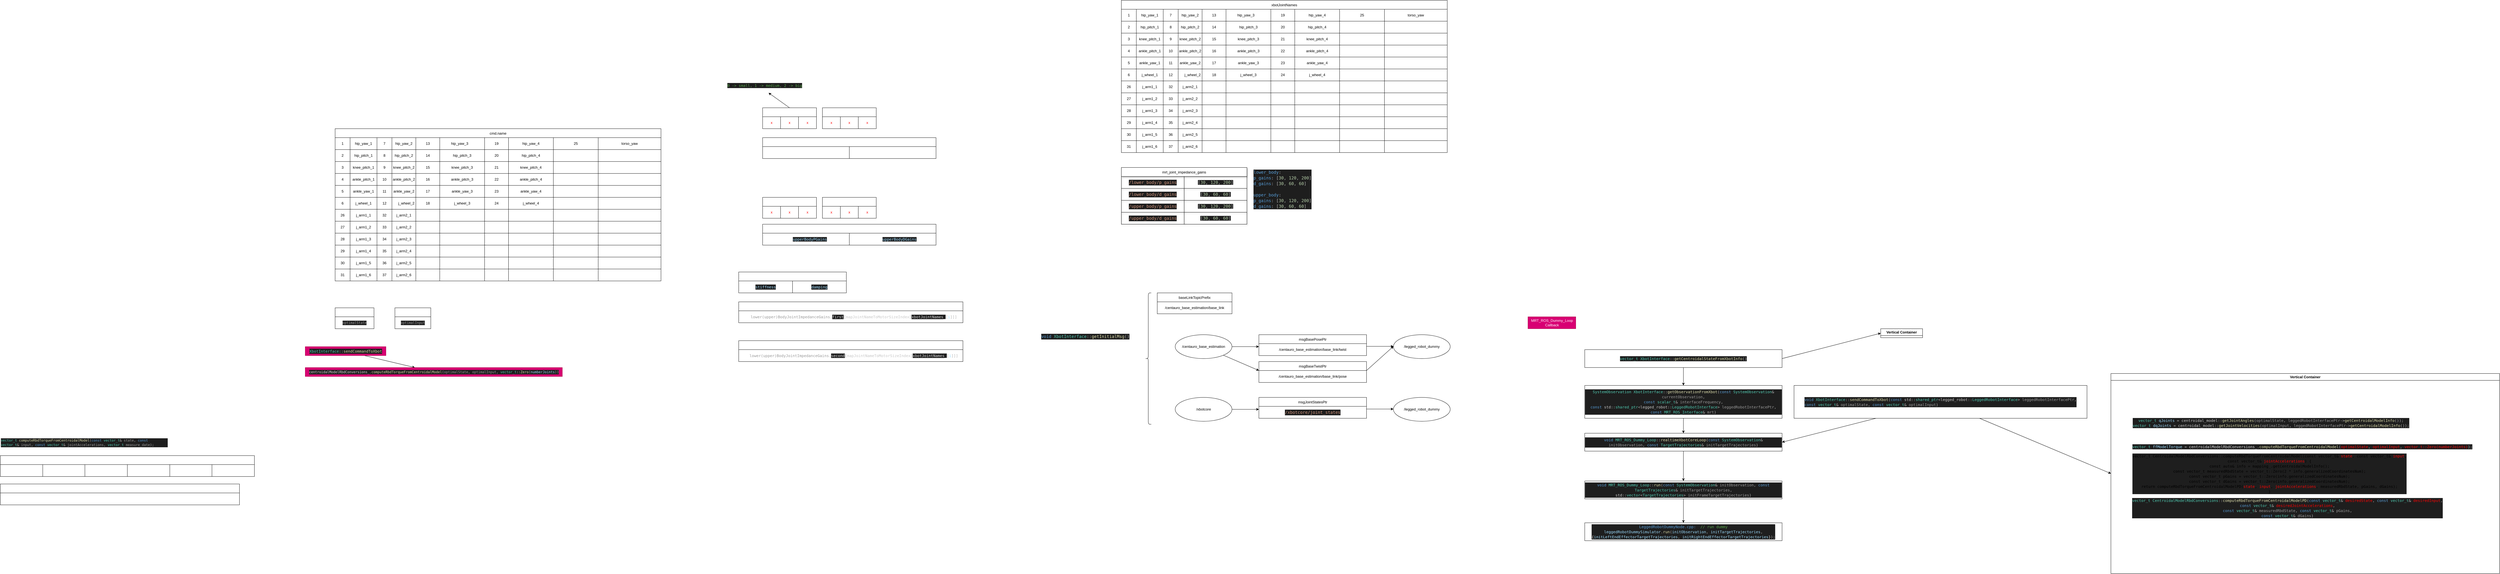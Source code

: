 <mxfile>
    <diagram id="1btjpcoBKTG_bGhoGLtb" name="Page-1">
        <mxGraphModel dx="5222" dy="617" grid="1" gridSize="10" guides="1" tooltips="1" connect="1" arrows="1" fold="1" page="1" pageScale="1" pageWidth="850" pageHeight="1100" math="0" shadow="0">
            <root>
                <mxCell id="0"/>
                <mxCell id="1" parent="0"/>
                <mxCell id="2" value="xbotJointNames" style="shape=table;startSize=30;container=1;collapsible=0;childLayout=tableLayout;" parent="1" vertex="1">
                    <mxGeometry x="210" y="120" width="1090" height="510" as="geometry"/>
                </mxCell>
                <mxCell id="3" value="" style="shape=tableRow;horizontal=0;startSize=0;swimlaneHead=0;swimlaneBody=0;top=0;left=0;bottom=0;right=0;collapsible=0;dropTarget=0;fillColor=none;points=[[0,0.5],[1,0.5]];portConstraint=eastwest;" parent="2" vertex="1">
                    <mxGeometry y="30" width="1090" height="40" as="geometry"/>
                </mxCell>
                <mxCell id="15" value="1" style="shape=partialRectangle;html=1;whiteSpace=wrap;connectable=0;overflow=hidden;fillColor=none;top=0;left=0;bottom=0;right=0;pointerEvents=1;" parent="3" vertex="1">
                    <mxGeometry width="50" height="40" as="geometry">
                        <mxRectangle width="50" height="40" as="alternateBounds"/>
                    </mxGeometry>
                </mxCell>
                <mxCell id="4" value="hip_yaw_1" style="shape=partialRectangle;html=1;whiteSpace=wrap;connectable=0;overflow=hidden;fillColor=none;top=0;left=0;bottom=0;right=0;pointerEvents=1;" parent="3" vertex="1">
                    <mxGeometry x="50" width="90" height="40" as="geometry">
                        <mxRectangle width="90" height="40" as="alternateBounds"/>
                    </mxGeometry>
                </mxCell>
                <mxCell id="21" value="7" style="shape=partialRectangle;html=1;whiteSpace=wrap;connectable=0;overflow=hidden;fillColor=none;top=0;left=0;bottom=0;right=0;pointerEvents=1;" parent="3" vertex="1">
                    <mxGeometry x="140" width="50" height="40" as="geometry">
                        <mxRectangle width="50" height="40" as="alternateBounds"/>
                    </mxGeometry>
                </mxCell>
                <mxCell id="27" value="hip_yaw_2" style="shape=partialRectangle;html=1;whiteSpace=wrap;connectable=0;overflow=hidden;fillColor=none;top=0;left=0;bottom=0;right=0;pointerEvents=1;" parent="3" vertex="1">
                    <mxGeometry x="190" width="80" height="40" as="geometry">
                        <mxRectangle width="80" height="40" as="alternateBounds"/>
                    </mxGeometry>
                </mxCell>
                <mxCell id="33" value="13" style="shape=partialRectangle;html=1;whiteSpace=wrap;connectable=0;overflow=hidden;fillColor=none;top=0;left=0;bottom=0;right=0;pointerEvents=1;" parent="3" vertex="1">
                    <mxGeometry x="270" width="80" height="40" as="geometry">
                        <mxRectangle width="80" height="40" as="alternateBounds"/>
                    </mxGeometry>
                </mxCell>
                <mxCell id="39" value="hip_yaw_3&amp;nbsp; &amp;nbsp; &amp;nbsp;" style="shape=partialRectangle;html=1;whiteSpace=wrap;connectable=0;overflow=hidden;fillColor=none;top=0;left=0;bottom=0;right=0;pointerEvents=1;" parent="3" vertex="1">
                    <mxGeometry x="350" width="150" height="40" as="geometry">
                        <mxRectangle width="150" height="40" as="alternateBounds"/>
                    </mxGeometry>
                </mxCell>
                <mxCell id="45" value="19" style="shape=partialRectangle;html=1;whiteSpace=wrap;connectable=0;overflow=hidden;fillColor=none;top=0;left=0;bottom=0;right=0;pointerEvents=1;" parent="3" vertex="1">
                    <mxGeometry x="500" width="80" height="40" as="geometry">
                        <mxRectangle width="80" height="40" as="alternateBounds"/>
                    </mxGeometry>
                </mxCell>
                <mxCell id="51" value="hip_yaw_4" style="shape=partialRectangle;html=1;whiteSpace=wrap;connectable=0;overflow=hidden;fillColor=none;top=0;left=0;bottom=0;right=0;pointerEvents=1;" parent="3" vertex="1">
                    <mxGeometry x="580" width="150" height="40" as="geometry">
                        <mxRectangle width="150" height="40" as="alternateBounds"/>
                    </mxGeometry>
                </mxCell>
                <mxCell id="58" value="25" style="shape=partialRectangle;html=1;whiteSpace=wrap;connectable=0;overflow=hidden;fillColor=none;top=0;left=0;bottom=0;right=0;pointerEvents=1;" parent="3" vertex="1">
                    <mxGeometry x="730" width="150" height="40" as="geometry">
                        <mxRectangle width="150" height="40" as="alternateBounds"/>
                    </mxGeometry>
                </mxCell>
                <mxCell id="64" value="torso_yaw" style="shape=partialRectangle;html=1;whiteSpace=wrap;connectable=0;overflow=hidden;fillColor=none;top=0;left=0;bottom=0;right=0;pointerEvents=1;" parent="3" vertex="1">
                    <mxGeometry x="880" width="210" height="40" as="geometry">
                        <mxRectangle width="210" height="40" as="alternateBounds"/>
                    </mxGeometry>
                </mxCell>
                <mxCell id="5" value="" style="shape=tableRow;horizontal=0;startSize=0;swimlaneHead=0;swimlaneBody=0;top=0;left=0;bottom=0;right=0;collapsible=0;dropTarget=0;fillColor=none;points=[[0,0.5],[1,0.5]];portConstraint=eastwest;" parent="2" vertex="1">
                    <mxGeometry y="70" width="1090" height="40" as="geometry"/>
                </mxCell>
                <mxCell id="16" value="2" style="shape=partialRectangle;html=1;whiteSpace=wrap;connectable=0;overflow=hidden;fillColor=none;top=0;left=0;bottom=0;right=0;pointerEvents=1;" parent="5" vertex="1">
                    <mxGeometry width="50" height="40" as="geometry">
                        <mxRectangle width="50" height="40" as="alternateBounds"/>
                    </mxGeometry>
                </mxCell>
                <mxCell id="6" value="hip_pitch_1" style="shape=partialRectangle;html=1;whiteSpace=wrap;connectable=0;overflow=hidden;fillColor=none;top=0;left=0;bottom=0;right=0;pointerEvents=1;" parent="5" vertex="1">
                    <mxGeometry x="50" width="90" height="40" as="geometry">
                        <mxRectangle width="90" height="40" as="alternateBounds"/>
                    </mxGeometry>
                </mxCell>
                <mxCell id="22" value="8" style="shape=partialRectangle;html=1;whiteSpace=wrap;connectable=0;overflow=hidden;fillColor=none;top=0;left=0;bottom=0;right=0;pointerEvents=1;" parent="5" vertex="1">
                    <mxGeometry x="140" width="50" height="40" as="geometry">
                        <mxRectangle width="50" height="40" as="alternateBounds"/>
                    </mxGeometry>
                </mxCell>
                <mxCell id="28" value="hip_pitch_2" style="shape=partialRectangle;html=1;whiteSpace=wrap;connectable=0;overflow=hidden;fillColor=none;top=0;left=0;bottom=0;right=0;pointerEvents=1;" parent="5" vertex="1">
                    <mxGeometry x="190" width="80" height="40" as="geometry">
                        <mxRectangle width="80" height="40" as="alternateBounds"/>
                    </mxGeometry>
                </mxCell>
                <mxCell id="34" value="14" style="shape=partialRectangle;html=1;whiteSpace=wrap;connectable=0;overflow=hidden;fillColor=none;top=0;left=0;bottom=0;right=0;pointerEvents=1;" parent="5" vertex="1">
                    <mxGeometry x="270" width="80" height="40" as="geometry">
                        <mxRectangle width="80" height="40" as="alternateBounds"/>
                    </mxGeometry>
                </mxCell>
                <mxCell id="40" value="hip_pitch_3" style="shape=partialRectangle;html=1;whiteSpace=wrap;connectable=0;overflow=hidden;fillColor=none;top=0;left=0;bottom=0;right=0;pointerEvents=1;" parent="5" vertex="1">
                    <mxGeometry x="350" width="150" height="40" as="geometry">
                        <mxRectangle width="150" height="40" as="alternateBounds"/>
                    </mxGeometry>
                </mxCell>
                <mxCell id="46" value="20" style="shape=partialRectangle;html=1;whiteSpace=wrap;connectable=0;overflow=hidden;fillColor=none;top=0;left=0;bottom=0;right=0;pointerEvents=1;" parent="5" vertex="1">
                    <mxGeometry x="500" width="80" height="40" as="geometry">
                        <mxRectangle width="80" height="40" as="alternateBounds"/>
                    </mxGeometry>
                </mxCell>
                <mxCell id="52" value="hip_pitch_4" style="shape=partialRectangle;html=1;whiteSpace=wrap;connectable=0;overflow=hidden;fillColor=none;top=0;left=0;bottom=0;right=0;pointerEvents=1;" parent="5" vertex="1">
                    <mxGeometry x="580" width="150" height="40" as="geometry">
                        <mxRectangle width="150" height="40" as="alternateBounds"/>
                    </mxGeometry>
                </mxCell>
                <mxCell id="59" value="" style="shape=partialRectangle;html=1;whiteSpace=wrap;connectable=0;overflow=hidden;fillColor=none;top=0;left=0;bottom=0;right=0;pointerEvents=1;" parent="5" vertex="1">
                    <mxGeometry x="730" width="150" height="40" as="geometry">
                        <mxRectangle width="150" height="40" as="alternateBounds"/>
                    </mxGeometry>
                </mxCell>
                <mxCell id="65" style="shape=partialRectangle;html=1;whiteSpace=wrap;connectable=0;overflow=hidden;fillColor=none;top=0;left=0;bottom=0;right=0;pointerEvents=1;" parent="5" vertex="1">
                    <mxGeometry x="880" width="210" height="40" as="geometry">
                        <mxRectangle width="210" height="40" as="alternateBounds"/>
                    </mxGeometry>
                </mxCell>
                <mxCell id="7" value="" style="shape=tableRow;horizontal=0;startSize=0;swimlaneHead=0;swimlaneBody=0;top=0;left=0;bottom=0;right=0;collapsible=0;dropTarget=0;fillColor=none;points=[[0,0.5],[1,0.5]];portConstraint=eastwest;" parent="2" vertex="1">
                    <mxGeometry y="110" width="1090" height="40" as="geometry"/>
                </mxCell>
                <mxCell id="17" value="3" style="shape=partialRectangle;html=1;whiteSpace=wrap;connectable=0;overflow=hidden;fillColor=none;top=0;left=0;bottom=0;right=0;pointerEvents=1;" parent="7" vertex="1">
                    <mxGeometry width="50" height="40" as="geometry">
                        <mxRectangle width="50" height="40" as="alternateBounds"/>
                    </mxGeometry>
                </mxCell>
                <mxCell id="8" value="knee_pitch_1" style="shape=partialRectangle;html=1;whiteSpace=wrap;connectable=0;overflow=hidden;fillColor=none;top=0;left=0;bottom=0;right=0;pointerEvents=1;" parent="7" vertex="1">
                    <mxGeometry x="50" width="90" height="40" as="geometry">
                        <mxRectangle width="90" height="40" as="alternateBounds"/>
                    </mxGeometry>
                </mxCell>
                <mxCell id="23" value="9" style="shape=partialRectangle;html=1;whiteSpace=wrap;connectable=0;overflow=hidden;fillColor=none;top=0;left=0;bottom=0;right=0;pointerEvents=1;" parent="7" vertex="1">
                    <mxGeometry x="140" width="50" height="40" as="geometry">
                        <mxRectangle width="50" height="40" as="alternateBounds"/>
                    </mxGeometry>
                </mxCell>
                <mxCell id="29" value="knee_pitch_2" style="shape=partialRectangle;html=1;whiteSpace=wrap;connectable=0;overflow=hidden;fillColor=none;top=0;left=0;bottom=0;right=0;pointerEvents=1;" parent="7" vertex="1">
                    <mxGeometry x="190" width="80" height="40" as="geometry">
                        <mxRectangle width="80" height="40" as="alternateBounds"/>
                    </mxGeometry>
                </mxCell>
                <mxCell id="35" value="15" style="shape=partialRectangle;html=1;whiteSpace=wrap;connectable=0;overflow=hidden;fillColor=none;top=0;left=0;bottom=0;right=0;pointerEvents=1;" parent="7" vertex="1">
                    <mxGeometry x="270" width="80" height="40" as="geometry">
                        <mxRectangle width="80" height="40" as="alternateBounds"/>
                    </mxGeometry>
                </mxCell>
                <mxCell id="41" value="knee_pitch_3" style="shape=partialRectangle;html=1;whiteSpace=wrap;connectable=0;overflow=hidden;fillColor=none;top=0;left=0;bottom=0;right=0;pointerEvents=1;" parent="7" vertex="1">
                    <mxGeometry x="350" width="150" height="40" as="geometry">
                        <mxRectangle width="150" height="40" as="alternateBounds"/>
                    </mxGeometry>
                </mxCell>
                <mxCell id="47" value="21" style="shape=partialRectangle;html=1;whiteSpace=wrap;connectable=0;overflow=hidden;fillColor=none;top=0;left=0;bottom=0;right=0;pointerEvents=1;" parent="7" vertex="1">
                    <mxGeometry x="500" width="80" height="40" as="geometry">
                        <mxRectangle width="80" height="40" as="alternateBounds"/>
                    </mxGeometry>
                </mxCell>
                <mxCell id="53" value="knee_pitch_4" style="shape=partialRectangle;html=1;whiteSpace=wrap;connectable=0;overflow=hidden;fillColor=none;top=0;left=0;bottom=0;right=0;pointerEvents=1;" parent="7" vertex="1">
                    <mxGeometry x="580" width="150" height="40" as="geometry">
                        <mxRectangle width="150" height="40" as="alternateBounds"/>
                    </mxGeometry>
                </mxCell>
                <mxCell id="60" value="" style="shape=partialRectangle;html=1;whiteSpace=wrap;connectable=0;overflow=hidden;fillColor=none;top=0;left=0;bottom=0;right=0;pointerEvents=1;" parent="7" vertex="1">
                    <mxGeometry x="730" width="150" height="40" as="geometry">
                        <mxRectangle width="150" height="40" as="alternateBounds"/>
                    </mxGeometry>
                </mxCell>
                <mxCell id="66" style="shape=partialRectangle;html=1;whiteSpace=wrap;connectable=0;overflow=hidden;fillColor=none;top=0;left=0;bottom=0;right=0;pointerEvents=1;" parent="7" vertex="1">
                    <mxGeometry x="880" width="210" height="40" as="geometry">
                        <mxRectangle width="210" height="40" as="alternateBounds"/>
                    </mxGeometry>
                </mxCell>
                <mxCell id="9" value="" style="shape=tableRow;horizontal=0;startSize=0;swimlaneHead=0;swimlaneBody=0;top=0;left=0;bottom=0;right=0;collapsible=0;dropTarget=0;fillColor=none;points=[[0,0.5],[1,0.5]];portConstraint=eastwest;" parent="2" vertex="1">
                    <mxGeometry y="150" width="1090" height="40" as="geometry"/>
                </mxCell>
                <mxCell id="18" value="4" style="shape=partialRectangle;html=1;whiteSpace=wrap;connectable=0;overflow=hidden;fillColor=none;top=0;left=0;bottom=0;right=0;pointerEvents=1;" parent="9" vertex="1">
                    <mxGeometry width="50" height="40" as="geometry">
                        <mxRectangle width="50" height="40" as="alternateBounds"/>
                    </mxGeometry>
                </mxCell>
                <mxCell id="10" value="ankle_pitch_1" style="shape=partialRectangle;html=1;whiteSpace=wrap;connectable=0;overflow=hidden;fillColor=none;top=0;left=0;bottom=0;right=0;pointerEvents=1;" parent="9" vertex="1">
                    <mxGeometry x="50" width="90" height="40" as="geometry">
                        <mxRectangle width="90" height="40" as="alternateBounds"/>
                    </mxGeometry>
                </mxCell>
                <mxCell id="24" value="10" style="shape=partialRectangle;html=1;whiteSpace=wrap;connectable=0;overflow=hidden;fillColor=none;top=0;left=0;bottom=0;right=0;pointerEvents=1;" parent="9" vertex="1">
                    <mxGeometry x="140" width="50" height="40" as="geometry">
                        <mxRectangle width="50" height="40" as="alternateBounds"/>
                    </mxGeometry>
                </mxCell>
                <mxCell id="30" value="ankle_pitch_2" style="shape=partialRectangle;html=1;whiteSpace=wrap;connectable=0;overflow=hidden;fillColor=none;top=0;left=0;bottom=0;right=0;pointerEvents=1;" parent="9" vertex="1">
                    <mxGeometry x="190" width="80" height="40" as="geometry">
                        <mxRectangle width="80" height="40" as="alternateBounds"/>
                    </mxGeometry>
                </mxCell>
                <mxCell id="36" value="16" style="shape=partialRectangle;html=1;whiteSpace=wrap;connectable=0;overflow=hidden;fillColor=none;top=0;left=0;bottom=0;right=0;pointerEvents=1;" parent="9" vertex="1">
                    <mxGeometry x="270" width="80" height="40" as="geometry">
                        <mxRectangle width="80" height="40" as="alternateBounds"/>
                    </mxGeometry>
                </mxCell>
                <mxCell id="42" value="ankle_pitch_3" style="shape=partialRectangle;html=1;whiteSpace=wrap;connectable=0;overflow=hidden;fillColor=none;top=0;left=0;bottom=0;right=0;pointerEvents=1;" parent="9" vertex="1">
                    <mxGeometry x="350" width="150" height="40" as="geometry">
                        <mxRectangle width="150" height="40" as="alternateBounds"/>
                    </mxGeometry>
                </mxCell>
                <mxCell id="48" value="22" style="shape=partialRectangle;html=1;whiteSpace=wrap;connectable=0;overflow=hidden;fillColor=none;top=0;left=0;bottom=0;right=0;pointerEvents=1;" parent="9" vertex="1">
                    <mxGeometry x="500" width="80" height="40" as="geometry">
                        <mxRectangle width="80" height="40" as="alternateBounds"/>
                    </mxGeometry>
                </mxCell>
                <mxCell id="54" value="ankle_pitch_4" style="shape=partialRectangle;html=1;whiteSpace=wrap;connectable=0;overflow=hidden;fillColor=none;top=0;left=0;bottom=0;right=0;pointerEvents=1;" parent="9" vertex="1">
                    <mxGeometry x="580" width="150" height="40" as="geometry">
                        <mxRectangle width="150" height="40" as="alternateBounds"/>
                    </mxGeometry>
                </mxCell>
                <mxCell id="61" value="" style="shape=partialRectangle;html=1;whiteSpace=wrap;connectable=0;overflow=hidden;fillColor=none;top=0;left=0;bottom=0;right=0;pointerEvents=1;" parent="9" vertex="1">
                    <mxGeometry x="730" width="150" height="40" as="geometry">
                        <mxRectangle width="150" height="40" as="alternateBounds"/>
                    </mxGeometry>
                </mxCell>
                <mxCell id="67" style="shape=partialRectangle;html=1;whiteSpace=wrap;connectable=0;overflow=hidden;fillColor=none;top=0;left=0;bottom=0;right=0;pointerEvents=1;" parent="9" vertex="1">
                    <mxGeometry x="880" width="210" height="40" as="geometry">
                        <mxRectangle width="210" height="40" as="alternateBounds"/>
                    </mxGeometry>
                </mxCell>
                <mxCell id="11" value="" style="shape=tableRow;horizontal=0;startSize=0;swimlaneHead=0;swimlaneBody=0;top=0;left=0;bottom=0;right=0;collapsible=0;dropTarget=0;fillColor=none;points=[[0,0.5],[1,0.5]];portConstraint=eastwest;" parent="2" vertex="1">
                    <mxGeometry y="190" width="1090" height="40" as="geometry"/>
                </mxCell>
                <mxCell id="19" value="5" style="shape=partialRectangle;html=1;whiteSpace=wrap;connectable=0;overflow=hidden;fillColor=none;top=0;left=0;bottom=0;right=0;pointerEvents=1;" parent="11" vertex="1">
                    <mxGeometry width="50" height="40" as="geometry">
                        <mxRectangle width="50" height="40" as="alternateBounds"/>
                    </mxGeometry>
                </mxCell>
                <mxCell id="12" value="ankle_yaw_1" style="shape=partialRectangle;html=1;whiteSpace=wrap;connectable=0;overflow=hidden;fillColor=none;top=0;left=0;bottom=0;right=0;pointerEvents=1;" parent="11" vertex="1">
                    <mxGeometry x="50" width="90" height="40" as="geometry">
                        <mxRectangle width="90" height="40" as="alternateBounds"/>
                    </mxGeometry>
                </mxCell>
                <mxCell id="25" value="11" style="shape=partialRectangle;html=1;whiteSpace=wrap;connectable=0;overflow=hidden;fillColor=none;top=0;left=0;bottom=0;right=0;pointerEvents=1;" parent="11" vertex="1">
                    <mxGeometry x="140" width="50" height="40" as="geometry">
                        <mxRectangle width="50" height="40" as="alternateBounds"/>
                    </mxGeometry>
                </mxCell>
                <mxCell id="31" value="ankle_yaw_2" style="shape=partialRectangle;html=1;whiteSpace=wrap;connectable=0;overflow=hidden;fillColor=none;top=0;left=0;bottom=0;right=0;pointerEvents=1;" parent="11" vertex="1">
                    <mxGeometry x="190" width="80" height="40" as="geometry">
                        <mxRectangle width="80" height="40" as="alternateBounds"/>
                    </mxGeometry>
                </mxCell>
                <mxCell id="37" value="17" style="shape=partialRectangle;html=1;whiteSpace=wrap;connectable=0;overflow=hidden;fillColor=none;top=0;left=0;bottom=0;right=0;pointerEvents=1;" parent="11" vertex="1">
                    <mxGeometry x="270" width="80" height="40" as="geometry">
                        <mxRectangle width="80" height="40" as="alternateBounds"/>
                    </mxGeometry>
                </mxCell>
                <mxCell id="43" value="ankle_yaw_3" style="shape=partialRectangle;html=1;whiteSpace=wrap;connectable=0;overflow=hidden;fillColor=none;top=0;left=0;bottom=0;right=0;pointerEvents=1;" parent="11" vertex="1">
                    <mxGeometry x="350" width="150" height="40" as="geometry">
                        <mxRectangle width="150" height="40" as="alternateBounds"/>
                    </mxGeometry>
                </mxCell>
                <mxCell id="49" value="23" style="shape=partialRectangle;html=1;whiteSpace=wrap;connectable=0;overflow=hidden;fillColor=none;top=0;left=0;bottom=0;right=0;pointerEvents=1;" parent="11" vertex="1">
                    <mxGeometry x="500" width="80" height="40" as="geometry">
                        <mxRectangle width="80" height="40" as="alternateBounds"/>
                    </mxGeometry>
                </mxCell>
                <mxCell id="55" value="ankle_yaw_4" style="shape=partialRectangle;html=1;whiteSpace=wrap;connectable=0;overflow=hidden;fillColor=none;top=0;left=0;bottom=0;right=0;pointerEvents=1;" parent="11" vertex="1">
                    <mxGeometry x="580" width="150" height="40" as="geometry">
                        <mxRectangle width="150" height="40" as="alternateBounds"/>
                    </mxGeometry>
                </mxCell>
                <mxCell id="62" value="" style="shape=partialRectangle;html=1;whiteSpace=wrap;connectable=0;overflow=hidden;fillColor=none;top=0;left=0;bottom=0;right=0;pointerEvents=1;" parent="11" vertex="1">
                    <mxGeometry x="730" width="150" height="40" as="geometry">
                        <mxRectangle width="150" height="40" as="alternateBounds"/>
                    </mxGeometry>
                </mxCell>
                <mxCell id="68" style="shape=partialRectangle;html=1;whiteSpace=wrap;connectable=0;overflow=hidden;fillColor=none;top=0;left=0;bottom=0;right=0;pointerEvents=1;" parent="11" vertex="1">
                    <mxGeometry x="880" width="210" height="40" as="geometry">
                        <mxRectangle width="210" height="40" as="alternateBounds"/>
                    </mxGeometry>
                </mxCell>
                <mxCell id="13" value="" style="shape=tableRow;horizontal=0;startSize=0;swimlaneHead=0;swimlaneBody=0;top=0;left=0;bottom=0;right=0;collapsible=0;dropTarget=0;fillColor=none;points=[[0,0.5],[1,0.5]];portConstraint=eastwest;" parent="2" vertex="1">
                    <mxGeometry y="230" width="1090" height="40" as="geometry"/>
                </mxCell>
                <mxCell id="20" value="6" style="shape=partialRectangle;html=1;whiteSpace=wrap;connectable=0;overflow=hidden;fillColor=none;top=0;left=0;bottom=0;right=0;pointerEvents=1;" parent="13" vertex="1">
                    <mxGeometry width="50" height="40" as="geometry">
                        <mxRectangle width="50" height="40" as="alternateBounds"/>
                    </mxGeometry>
                </mxCell>
                <mxCell id="14" value="j_wheel_1" style="shape=partialRectangle;html=1;whiteSpace=wrap;connectable=0;overflow=hidden;fillColor=none;top=0;left=0;bottom=0;right=0;pointerEvents=1;" parent="13" vertex="1">
                    <mxGeometry x="50" width="90" height="40" as="geometry">
                        <mxRectangle width="90" height="40" as="alternateBounds"/>
                    </mxGeometry>
                </mxCell>
                <mxCell id="26" value="12" style="shape=partialRectangle;html=1;whiteSpace=wrap;connectable=0;overflow=hidden;fillColor=none;top=0;left=0;bottom=0;right=0;pointerEvents=1;" parent="13" vertex="1">
                    <mxGeometry x="140" width="50" height="40" as="geometry">
                        <mxRectangle width="50" height="40" as="alternateBounds"/>
                    </mxGeometry>
                </mxCell>
                <mxCell id="32" value="&amp;nbsp; &amp;nbsp; &amp;nbsp;j_wheel_2" style="shape=partialRectangle;html=1;whiteSpace=wrap;connectable=0;overflow=hidden;fillColor=none;top=0;left=0;bottom=0;right=0;pointerEvents=1;" parent="13" vertex="1">
                    <mxGeometry x="190" width="80" height="40" as="geometry">
                        <mxRectangle width="80" height="40" as="alternateBounds"/>
                    </mxGeometry>
                </mxCell>
                <mxCell id="38" value="18" style="shape=partialRectangle;html=1;whiteSpace=wrap;connectable=0;overflow=hidden;fillColor=none;top=0;left=0;bottom=0;right=0;pointerEvents=1;" parent="13" vertex="1">
                    <mxGeometry x="270" width="80" height="40" as="geometry">
                        <mxRectangle width="80" height="40" as="alternateBounds"/>
                    </mxGeometry>
                </mxCell>
                <mxCell id="44" value="j_wheel_3" style="shape=partialRectangle;html=1;whiteSpace=wrap;connectable=0;overflow=hidden;fillColor=none;top=0;left=0;bottom=0;right=0;pointerEvents=1;" parent="13" vertex="1">
                    <mxGeometry x="350" width="150" height="40" as="geometry">
                        <mxRectangle width="150" height="40" as="alternateBounds"/>
                    </mxGeometry>
                </mxCell>
                <mxCell id="50" value="24" style="shape=partialRectangle;html=1;whiteSpace=wrap;connectable=0;overflow=hidden;fillColor=none;top=0;left=0;bottom=0;right=0;pointerEvents=1;" parent="13" vertex="1">
                    <mxGeometry x="500" width="80" height="40" as="geometry">
                        <mxRectangle width="80" height="40" as="alternateBounds"/>
                    </mxGeometry>
                </mxCell>
                <mxCell id="56" value="j_wheel_4" style="shape=partialRectangle;html=1;whiteSpace=wrap;connectable=0;overflow=hidden;fillColor=none;top=0;left=0;bottom=0;right=0;pointerEvents=1;" parent="13" vertex="1">
                    <mxGeometry x="580" width="150" height="40" as="geometry">
                        <mxRectangle width="150" height="40" as="alternateBounds"/>
                    </mxGeometry>
                </mxCell>
                <mxCell id="63" value="" style="shape=partialRectangle;html=1;whiteSpace=wrap;connectable=0;overflow=hidden;fillColor=none;top=0;left=0;bottom=0;right=0;pointerEvents=1;" parent="13" vertex="1">
                    <mxGeometry x="730" width="150" height="40" as="geometry">
                        <mxRectangle width="150" height="40" as="alternateBounds"/>
                    </mxGeometry>
                </mxCell>
                <mxCell id="69" style="shape=partialRectangle;html=1;whiteSpace=wrap;connectable=0;overflow=hidden;fillColor=none;top=0;left=0;bottom=0;right=0;pointerEvents=1;" parent="13" vertex="1">
                    <mxGeometry x="880" width="210" height="40" as="geometry">
                        <mxRectangle width="210" height="40" as="alternateBounds"/>
                    </mxGeometry>
                </mxCell>
                <mxCell id="81" style="shape=tableRow;horizontal=0;startSize=0;swimlaneHead=0;swimlaneBody=0;top=0;left=0;bottom=0;right=0;collapsible=0;dropTarget=0;fillColor=none;points=[[0,0.5],[1,0.5]];portConstraint=eastwest;" parent="2" vertex="1">
                    <mxGeometry y="270" width="1090" height="40" as="geometry"/>
                </mxCell>
                <mxCell id="82" value="26" style="shape=partialRectangle;html=1;whiteSpace=wrap;connectable=0;overflow=hidden;fillColor=none;top=0;left=0;bottom=0;right=0;pointerEvents=1;" parent="81" vertex="1">
                    <mxGeometry width="50" height="40" as="geometry">
                        <mxRectangle width="50" height="40" as="alternateBounds"/>
                    </mxGeometry>
                </mxCell>
                <mxCell id="83" value="j_arm1_1" style="shape=partialRectangle;html=1;whiteSpace=wrap;connectable=0;overflow=hidden;fillColor=none;top=0;left=0;bottom=0;right=0;pointerEvents=1;" parent="81" vertex="1">
                    <mxGeometry x="50" width="90" height="40" as="geometry">
                        <mxRectangle width="90" height="40" as="alternateBounds"/>
                    </mxGeometry>
                </mxCell>
                <mxCell id="84" value="32" style="shape=partialRectangle;html=1;whiteSpace=wrap;connectable=0;overflow=hidden;fillColor=none;top=0;left=0;bottom=0;right=0;pointerEvents=1;" parent="81" vertex="1">
                    <mxGeometry x="140" width="50" height="40" as="geometry">
                        <mxRectangle width="50" height="40" as="alternateBounds"/>
                    </mxGeometry>
                </mxCell>
                <mxCell id="85" value="j_arm2_1" style="shape=partialRectangle;html=1;whiteSpace=wrap;connectable=0;overflow=hidden;fillColor=none;top=0;left=0;bottom=0;right=0;pointerEvents=1;" parent="81" vertex="1">
                    <mxGeometry x="190" width="80" height="40" as="geometry">
                        <mxRectangle width="80" height="40" as="alternateBounds"/>
                    </mxGeometry>
                </mxCell>
                <mxCell id="86" style="shape=partialRectangle;html=1;whiteSpace=wrap;connectable=0;overflow=hidden;fillColor=none;top=0;left=0;bottom=0;right=0;pointerEvents=1;" parent="81" vertex="1">
                    <mxGeometry x="270" width="80" height="40" as="geometry">
                        <mxRectangle width="80" height="40" as="alternateBounds"/>
                    </mxGeometry>
                </mxCell>
                <mxCell id="87" style="shape=partialRectangle;html=1;whiteSpace=wrap;connectable=0;overflow=hidden;fillColor=none;top=0;left=0;bottom=0;right=0;pointerEvents=1;" parent="81" vertex="1">
                    <mxGeometry x="350" width="150" height="40" as="geometry">
                        <mxRectangle width="150" height="40" as="alternateBounds"/>
                    </mxGeometry>
                </mxCell>
                <mxCell id="88" style="shape=partialRectangle;html=1;whiteSpace=wrap;connectable=0;overflow=hidden;fillColor=none;top=0;left=0;bottom=0;right=0;pointerEvents=1;" parent="81" vertex="1">
                    <mxGeometry x="500" width="80" height="40" as="geometry">
                        <mxRectangle width="80" height="40" as="alternateBounds"/>
                    </mxGeometry>
                </mxCell>
                <mxCell id="89" style="shape=partialRectangle;html=1;whiteSpace=wrap;connectable=0;overflow=hidden;fillColor=none;top=0;left=0;bottom=0;right=0;pointerEvents=1;" parent="81" vertex="1">
                    <mxGeometry x="580" width="150" height="40" as="geometry">
                        <mxRectangle width="150" height="40" as="alternateBounds"/>
                    </mxGeometry>
                </mxCell>
                <mxCell id="90" style="shape=partialRectangle;html=1;whiteSpace=wrap;connectable=0;overflow=hidden;fillColor=none;top=0;left=0;bottom=0;right=0;pointerEvents=1;" parent="81" vertex="1">
                    <mxGeometry x="730" width="150" height="40" as="geometry">
                        <mxRectangle width="150" height="40" as="alternateBounds"/>
                    </mxGeometry>
                </mxCell>
                <mxCell id="91" style="shape=partialRectangle;html=1;whiteSpace=wrap;connectable=0;overflow=hidden;fillColor=none;top=0;left=0;bottom=0;right=0;pointerEvents=1;" parent="81" vertex="1">
                    <mxGeometry x="880" width="210" height="40" as="geometry">
                        <mxRectangle width="210" height="40" as="alternateBounds"/>
                    </mxGeometry>
                </mxCell>
                <mxCell id="70" style="shape=tableRow;horizontal=0;startSize=0;swimlaneHead=0;swimlaneBody=0;top=0;left=0;bottom=0;right=0;collapsible=0;dropTarget=0;fillColor=none;points=[[0,0.5],[1,0.5]];portConstraint=eastwest;" parent="2" vertex="1">
                    <mxGeometry y="310" width="1090" height="40" as="geometry"/>
                </mxCell>
                <mxCell id="71" value="27" style="shape=partialRectangle;html=1;whiteSpace=wrap;connectable=0;overflow=hidden;fillColor=none;top=0;left=0;bottom=0;right=0;pointerEvents=1;" parent="70" vertex="1">
                    <mxGeometry width="50" height="40" as="geometry">
                        <mxRectangle width="50" height="40" as="alternateBounds"/>
                    </mxGeometry>
                </mxCell>
                <mxCell id="72" value="j_arm1_2" style="shape=partialRectangle;html=1;whiteSpace=wrap;connectable=0;overflow=hidden;fillColor=none;top=0;left=0;bottom=0;right=0;pointerEvents=1;" parent="70" vertex="1">
                    <mxGeometry x="50" width="90" height="40" as="geometry">
                        <mxRectangle width="90" height="40" as="alternateBounds"/>
                    </mxGeometry>
                </mxCell>
                <mxCell id="73" value="33" style="shape=partialRectangle;html=1;whiteSpace=wrap;connectable=0;overflow=hidden;fillColor=none;top=0;left=0;bottom=0;right=0;pointerEvents=1;" parent="70" vertex="1">
                    <mxGeometry x="140" width="50" height="40" as="geometry">
                        <mxRectangle width="50" height="40" as="alternateBounds"/>
                    </mxGeometry>
                </mxCell>
                <mxCell id="74" value="j_arm2_2" style="shape=partialRectangle;html=1;whiteSpace=wrap;connectable=0;overflow=hidden;fillColor=none;top=0;left=0;bottom=0;right=0;pointerEvents=1;" parent="70" vertex="1">
                    <mxGeometry x="190" width="80" height="40" as="geometry">
                        <mxRectangle width="80" height="40" as="alternateBounds"/>
                    </mxGeometry>
                </mxCell>
                <mxCell id="75" style="shape=partialRectangle;html=1;whiteSpace=wrap;connectable=0;overflow=hidden;fillColor=none;top=0;left=0;bottom=0;right=0;pointerEvents=1;" parent="70" vertex="1">
                    <mxGeometry x="270" width="80" height="40" as="geometry">
                        <mxRectangle width="80" height="40" as="alternateBounds"/>
                    </mxGeometry>
                </mxCell>
                <mxCell id="76" style="shape=partialRectangle;html=1;whiteSpace=wrap;connectable=0;overflow=hidden;fillColor=none;top=0;left=0;bottom=0;right=0;pointerEvents=1;" parent="70" vertex="1">
                    <mxGeometry x="350" width="150" height="40" as="geometry">
                        <mxRectangle width="150" height="40" as="alternateBounds"/>
                    </mxGeometry>
                </mxCell>
                <mxCell id="77" style="shape=partialRectangle;html=1;whiteSpace=wrap;connectable=0;overflow=hidden;fillColor=none;top=0;left=0;bottom=0;right=0;pointerEvents=1;" parent="70" vertex="1">
                    <mxGeometry x="500" width="80" height="40" as="geometry">
                        <mxRectangle width="80" height="40" as="alternateBounds"/>
                    </mxGeometry>
                </mxCell>
                <mxCell id="78" style="shape=partialRectangle;html=1;whiteSpace=wrap;connectable=0;overflow=hidden;fillColor=none;top=0;left=0;bottom=0;right=0;pointerEvents=1;" parent="70" vertex="1">
                    <mxGeometry x="580" width="150" height="40" as="geometry">
                        <mxRectangle width="150" height="40" as="alternateBounds"/>
                    </mxGeometry>
                </mxCell>
                <mxCell id="79" style="shape=partialRectangle;html=1;whiteSpace=wrap;connectable=0;overflow=hidden;fillColor=none;top=0;left=0;bottom=0;right=0;pointerEvents=1;" parent="70" vertex="1">
                    <mxGeometry x="730" width="150" height="40" as="geometry">
                        <mxRectangle width="150" height="40" as="alternateBounds"/>
                    </mxGeometry>
                </mxCell>
                <mxCell id="80" style="shape=partialRectangle;html=1;whiteSpace=wrap;connectable=0;overflow=hidden;fillColor=none;top=0;left=0;bottom=0;right=0;pointerEvents=1;" parent="70" vertex="1">
                    <mxGeometry x="880" width="210" height="40" as="geometry">
                        <mxRectangle width="210" height="40" as="alternateBounds"/>
                    </mxGeometry>
                </mxCell>
                <mxCell id="125" style="shape=tableRow;horizontal=0;startSize=0;swimlaneHead=0;swimlaneBody=0;top=0;left=0;bottom=0;right=0;collapsible=0;dropTarget=0;fillColor=none;points=[[0,0.5],[1,0.5]];portConstraint=eastwest;" parent="2" vertex="1">
                    <mxGeometry y="350" width="1090" height="40" as="geometry"/>
                </mxCell>
                <mxCell id="126" value="28" style="shape=partialRectangle;html=1;whiteSpace=wrap;connectable=0;overflow=hidden;fillColor=none;top=0;left=0;bottom=0;right=0;pointerEvents=1;" parent="125" vertex="1">
                    <mxGeometry width="50" height="40" as="geometry">
                        <mxRectangle width="50" height="40" as="alternateBounds"/>
                    </mxGeometry>
                </mxCell>
                <mxCell id="127" value="j_arm1_3" style="shape=partialRectangle;html=1;whiteSpace=wrap;connectable=0;overflow=hidden;fillColor=none;top=0;left=0;bottom=0;right=0;pointerEvents=1;" parent="125" vertex="1">
                    <mxGeometry x="50" width="90" height="40" as="geometry">
                        <mxRectangle width="90" height="40" as="alternateBounds"/>
                    </mxGeometry>
                </mxCell>
                <mxCell id="128" value="34" style="shape=partialRectangle;html=1;whiteSpace=wrap;connectable=0;overflow=hidden;fillColor=none;top=0;left=0;bottom=0;right=0;pointerEvents=1;" parent="125" vertex="1">
                    <mxGeometry x="140" width="50" height="40" as="geometry">
                        <mxRectangle width="50" height="40" as="alternateBounds"/>
                    </mxGeometry>
                </mxCell>
                <mxCell id="129" value="j_arm2_3" style="shape=partialRectangle;html=1;whiteSpace=wrap;connectable=0;overflow=hidden;fillColor=none;top=0;left=0;bottom=0;right=0;pointerEvents=1;" parent="125" vertex="1">
                    <mxGeometry x="190" width="80" height="40" as="geometry">
                        <mxRectangle width="80" height="40" as="alternateBounds"/>
                    </mxGeometry>
                </mxCell>
                <mxCell id="130" style="shape=partialRectangle;html=1;whiteSpace=wrap;connectable=0;overflow=hidden;fillColor=none;top=0;left=0;bottom=0;right=0;pointerEvents=1;" parent="125" vertex="1">
                    <mxGeometry x="270" width="80" height="40" as="geometry">
                        <mxRectangle width="80" height="40" as="alternateBounds"/>
                    </mxGeometry>
                </mxCell>
                <mxCell id="131" style="shape=partialRectangle;html=1;whiteSpace=wrap;connectable=0;overflow=hidden;fillColor=none;top=0;left=0;bottom=0;right=0;pointerEvents=1;" parent="125" vertex="1">
                    <mxGeometry x="350" width="150" height="40" as="geometry">
                        <mxRectangle width="150" height="40" as="alternateBounds"/>
                    </mxGeometry>
                </mxCell>
                <mxCell id="132" style="shape=partialRectangle;html=1;whiteSpace=wrap;connectable=0;overflow=hidden;fillColor=none;top=0;left=0;bottom=0;right=0;pointerEvents=1;" parent="125" vertex="1">
                    <mxGeometry x="500" width="80" height="40" as="geometry">
                        <mxRectangle width="80" height="40" as="alternateBounds"/>
                    </mxGeometry>
                </mxCell>
                <mxCell id="133" style="shape=partialRectangle;html=1;whiteSpace=wrap;connectable=0;overflow=hidden;fillColor=none;top=0;left=0;bottom=0;right=0;pointerEvents=1;" parent="125" vertex="1">
                    <mxGeometry x="580" width="150" height="40" as="geometry">
                        <mxRectangle width="150" height="40" as="alternateBounds"/>
                    </mxGeometry>
                </mxCell>
                <mxCell id="134" style="shape=partialRectangle;html=1;whiteSpace=wrap;connectable=0;overflow=hidden;fillColor=none;top=0;left=0;bottom=0;right=0;pointerEvents=1;" parent="125" vertex="1">
                    <mxGeometry x="730" width="150" height="40" as="geometry">
                        <mxRectangle width="150" height="40" as="alternateBounds"/>
                    </mxGeometry>
                </mxCell>
                <mxCell id="135" style="shape=partialRectangle;html=1;whiteSpace=wrap;connectable=0;overflow=hidden;fillColor=none;top=0;left=0;bottom=0;right=0;pointerEvents=1;" parent="125" vertex="1">
                    <mxGeometry x="880" width="210" height="40" as="geometry">
                        <mxRectangle width="210" height="40" as="alternateBounds"/>
                    </mxGeometry>
                </mxCell>
                <mxCell id="114" style="shape=tableRow;horizontal=0;startSize=0;swimlaneHead=0;swimlaneBody=0;top=0;left=0;bottom=0;right=0;collapsible=0;dropTarget=0;fillColor=none;points=[[0,0.5],[1,0.5]];portConstraint=eastwest;" parent="2" vertex="1">
                    <mxGeometry y="390" width="1090" height="40" as="geometry"/>
                </mxCell>
                <mxCell id="115" value="29" style="shape=partialRectangle;html=1;whiteSpace=wrap;connectable=0;overflow=hidden;fillColor=none;top=0;left=0;bottom=0;right=0;pointerEvents=1;" parent="114" vertex="1">
                    <mxGeometry width="50" height="40" as="geometry">
                        <mxRectangle width="50" height="40" as="alternateBounds"/>
                    </mxGeometry>
                </mxCell>
                <mxCell id="116" value="j_arm1_4" style="shape=partialRectangle;html=1;whiteSpace=wrap;connectable=0;overflow=hidden;fillColor=none;top=0;left=0;bottom=0;right=0;pointerEvents=1;" parent="114" vertex="1">
                    <mxGeometry x="50" width="90" height="40" as="geometry">
                        <mxRectangle width="90" height="40" as="alternateBounds"/>
                    </mxGeometry>
                </mxCell>
                <mxCell id="117" value="35" style="shape=partialRectangle;html=1;whiteSpace=wrap;connectable=0;overflow=hidden;fillColor=none;top=0;left=0;bottom=0;right=0;pointerEvents=1;" parent="114" vertex="1">
                    <mxGeometry x="140" width="50" height="40" as="geometry">
                        <mxRectangle width="50" height="40" as="alternateBounds"/>
                    </mxGeometry>
                </mxCell>
                <mxCell id="118" value="j_arm2_4" style="shape=partialRectangle;html=1;whiteSpace=wrap;connectable=0;overflow=hidden;fillColor=none;top=0;left=0;bottom=0;right=0;pointerEvents=1;" parent="114" vertex="1">
                    <mxGeometry x="190" width="80" height="40" as="geometry">
                        <mxRectangle width="80" height="40" as="alternateBounds"/>
                    </mxGeometry>
                </mxCell>
                <mxCell id="119" style="shape=partialRectangle;html=1;whiteSpace=wrap;connectable=0;overflow=hidden;fillColor=none;top=0;left=0;bottom=0;right=0;pointerEvents=1;" parent="114" vertex="1">
                    <mxGeometry x="270" width="80" height="40" as="geometry">
                        <mxRectangle width="80" height="40" as="alternateBounds"/>
                    </mxGeometry>
                </mxCell>
                <mxCell id="120" style="shape=partialRectangle;html=1;whiteSpace=wrap;connectable=0;overflow=hidden;fillColor=none;top=0;left=0;bottom=0;right=0;pointerEvents=1;" parent="114" vertex="1">
                    <mxGeometry x="350" width="150" height="40" as="geometry">
                        <mxRectangle width="150" height="40" as="alternateBounds"/>
                    </mxGeometry>
                </mxCell>
                <mxCell id="121" style="shape=partialRectangle;html=1;whiteSpace=wrap;connectable=0;overflow=hidden;fillColor=none;top=0;left=0;bottom=0;right=0;pointerEvents=1;" parent="114" vertex="1">
                    <mxGeometry x="500" width="80" height="40" as="geometry">
                        <mxRectangle width="80" height="40" as="alternateBounds"/>
                    </mxGeometry>
                </mxCell>
                <mxCell id="122" style="shape=partialRectangle;html=1;whiteSpace=wrap;connectable=0;overflow=hidden;fillColor=none;top=0;left=0;bottom=0;right=0;pointerEvents=1;" parent="114" vertex="1">
                    <mxGeometry x="580" width="150" height="40" as="geometry">
                        <mxRectangle width="150" height="40" as="alternateBounds"/>
                    </mxGeometry>
                </mxCell>
                <mxCell id="123" style="shape=partialRectangle;html=1;whiteSpace=wrap;connectable=0;overflow=hidden;fillColor=none;top=0;left=0;bottom=0;right=0;pointerEvents=1;" parent="114" vertex="1">
                    <mxGeometry x="730" width="150" height="40" as="geometry">
                        <mxRectangle width="150" height="40" as="alternateBounds"/>
                    </mxGeometry>
                </mxCell>
                <mxCell id="124" style="shape=partialRectangle;html=1;whiteSpace=wrap;connectable=0;overflow=hidden;fillColor=none;top=0;left=0;bottom=0;right=0;pointerEvents=1;" parent="114" vertex="1">
                    <mxGeometry x="880" width="210" height="40" as="geometry">
                        <mxRectangle width="210" height="40" as="alternateBounds"/>
                    </mxGeometry>
                </mxCell>
                <mxCell id="103" style="shape=tableRow;horizontal=0;startSize=0;swimlaneHead=0;swimlaneBody=0;top=0;left=0;bottom=0;right=0;collapsible=0;dropTarget=0;fillColor=none;points=[[0,0.5],[1,0.5]];portConstraint=eastwest;" parent="2" vertex="1">
                    <mxGeometry y="430" width="1090" height="40" as="geometry"/>
                </mxCell>
                <mxCell id="104" value="30" style="shape=partialRectangle;html=1;whiteSpace=wrap;connectable=0;overflow=hidden;fillColor=none;top=0;left=0;bottom=0;right=0;pointerEvents=1;" parent="103" vertex="1">
                    <mxGeometry width="50" height="40" as="geometry">
                        <mxRectangle width="50" height="40" as="alternateBounds"/>
                    </mxGeometry>
                </mxCell>
                <mxCell id="105" value="j_arm1_5" style="shape=partialRectangle;html=1;whiteSpace=wrap;connectable=0;overflow=hidden;fillColor=none;top=0;left=0;bottom=0;right=0;pointerEvents=1;" parent="103" vertex="1">
                    <mxGeometry x="50" width="90" height="40" as="geometry">
                        <mxRectangle width="90" height="40" as="alternateBounds"/>
                    </mxGeometry>
                </mxCell>
                <mxCell id="106" value="36" style="shape=partialRectangle;html=1;whiteSpace=wrap;connectable=0;overflow=hidden;fillColor=none;top=0;left=0;bottom=0;right=0;pointerEvents=1;" parent="103" vertex="1">
                    <mxGeometry x="140" width="50" height="40" as="geometry">
                        <mxRectangle width="50" height="40" as="alternateBounds"/>
                    </mxGeometry>
                </mxCell>
                <mxCell id="107" value="j_arm2_5" style="shape=partialRectangle;html=1;whiteSpace=wrap;connectable=0;overflow=hidden;fillColor=none;top=0;left=0;bottom=0;right=0;pointerEvents=1;" parent="103" vertex="1">
                    <mxGeometry x="190" width="80" height="40" as="geometry">
                        <mxRectangle width="80" height="40" as="alternateBounds"/>
                    </mxGeometry>
                </mxCell>
                <mxCell id="108" style="shape=partialRectangle;html=1;whiteSpace=wrap;connectable=0;overflow=hidden;fillColor=none;top=0;left=0;bottom=0;right=0;pointerEvents=1;" parent="103" vertex="1">
                    <mxGeometry x="270" width="80" height="40" as="geometry">
                        <mxRectangle width="80" height="40" as="alternateBounds"/>
                    </mxGeometry>
                </mxCell>
                <mxCell id="109" style="shape=partialRectangle;html=1;whiteSpace=wrap;connectable=0;overflow=hidden;fillColor=none;top=0;left=0;bottom=0;right=0;pointerEvents=1;" parent="103" vertex="1">
                    <mxGeometry x="350" width="150" height="40" as="geometry">
                        <mxRectangle width="150" height="40" as="alternateBounds"/>
                    </mxGeometry>
                </mxCell>
                <mxCell id="110" style="shape=partialRectangle;html=1;whiteSpace=wrap;connectable=0;overflow=hidden;fillColor=none;top=0;left=0;bottom=0;right=0;pointerEvents=1;" parent="103" vertex="1">
                    <mxGeometry x="500" width="80" height="40" as="geometry">
                        <mxRectangle width="80" height="40" as="alternateBounds"/>
                    </mxGeometry>
                </mxCell>
                <mxCell id="111" style="shape=partialRectangle;html=1;whiteSpace=wrap;connectable=0;overflow=hidden;fillColor=none;top=0;left=0;bottom=0;right=0;pointerEvents=1;" parent="103" vertex="1">
                    <mxGeometry x="580" width="150" height="40" as="geometry">
                        <mxRectangle width="150" height="40" as="alternateBounds"/>
                    </mxGeometry>
                </mxCell>
                <mxCell id="112" style="shape=partialRectangle;html=1;whiteSpace=wrap;connectable=0;overflow=hidden;fillColor=none;top=0;left=0;bottom=0;right=0;pointerEvents=1;" parent="103" vertex="1">
                    <mxGeometry x="730" width="150" height="40" as="geometry">
                        <mxRectangle width="150" height="40" as="alternateBounds"/>
                    </mxGeometry>
                </mxCell>
                <mxCell id="113" style="shape=partialRectangle;html=1;whiteSpace=wrap;connectable=0;overflow=hidden;fillColor=none;top=0;left=0;bottom=0;right=0;pointerEvents=1;" parent="103" vertex="1">
                    <mxGeometry x="880" width="210" height="40" as="geometry">
                        <mxRectangle width="210" height="40" as="alternateBounds"/>
                    </mxGeometry>
                </mxCell>
                <mxCell id="92" style="shape=tableRow;horizontal=0;startSize=0;swimlaneHead=0;swimlaneBody=0;top=0;left=0;bottom=0;right=0;collapsible=0;dropTarget=0;fillColor=none;points=[[0,0.5],[1,0.5]];portConstraint=eastwest;" parent="2" vertex="1">
                    <mxGeometry y="470" width="1090" height="40" as="geometry"/>
                </mxCell>
                <mxCell id="93" value="31" style="shape=partialRectangle;html=1;whiteSpace=wrap;connectable=0;overflow=hidden;fillColor=none;top=0;left=0;bottom=0;right=0;pointerEvents=1;" parent="92" vertex="1">
                    <mxGeometry width="50" height="40" as="geometry">
                        <mxRectangle width="50" height="40" as="alternateBounds"/>
                    </mxGeometry>
                </mxCell>
                <mxCell id="94" value="j_arm1_6" style="shape=partialRectangle;html=1;whiteSpace=wrap;connectable=0;overflow=hidden;fillColor=none;top=0;left=0;bottom=0;right=0;pointerEvents=1;" parent="92" vertex="1">
                    <mxGeometry x="50" width="90" height="40" as="geometry">
                        <mxRectangle width="90" height="40" as="alternateBounds"/>
                    </mxGeometry>
                </mxCell>
                <mxCell id="95" value="37" style="shape=partialRectangle;html=1;whiteSpace=wrap;connectable=0;overflow=hidden;fillColor=none;top=0;left=0;bottom=0;right=0;pointerEvents=1;" parent="92" vertex="1">
                    <mxGeometry x="140" width="50" height="40" as="geometry">
                        <mxRectangle width="50" height="40" as="alternateBounds"/>
                    </mxGeometry>
                </mxCell>
                <mxCell id="96" value="j_arm2_6" style="shape=partialRectangle;html=1;whiteSpace=wrap;connectable=0;overflow=hidden;fillColor=none;top=0;left=0;bottom=0;right=0;pointerEvents=1;" parent="92" vertex="1">
                    <mxGeometry x="190" width="80" height="40" as="geometry">
                        <mxRectangle width="80" height="40" as="alternateBounds"/>
                    </mxGeometry>
                </mxCell>
                <mxCell id="97" style="shape=partialRectangle;html=1;whiteSpace=wrap;connectable=0;overflow=hidden;fillColor=none;top=0;left=0;bottom=0;right=0;pointerEvents=1;" parent="92" vertex="1">
                    <mxGeometry x="270" width="80" height="40" as="geometry">
                        <mxRectangle width="80" height="40" as="alternateBounds"/>
                    </mxGeometry>
                </mxCell>
                <mxCell id="98" style="shape=partialRectangle;html=1;whiteSpace=wrap;connectable=0;overflow=hidden;fillColor=none;top=0;left=0;bottom=0;right=0;pointerEvents=1;" parent="92" vertex="1">
                    <mxGeometry x="350" width="150" height="40" as="geometry">
                        <mxRectangle width="150" height="40" as="alternateBounds"/>
                    </mxGeometry>
                </mxCell>
                <mxCell id="99" style="shape=partialRectangle;html=1;whiteSpace=wrap;connectable=0;overflow=hidden;fillColor=none;top=0;left=0;bottom=0;right=0;pointerEvents=1;" parent="92" vertex="1">
                    <mxGeometry x="500" width="80" height="40" as="geometry">
                        <mxRectangle width="80" height="40" as="alternateBounds"/>
                    </mxGeometry>
                </mxCell>
                <mxCell id="100" style="shape=partialRectangle;html=1;whiteSpace=wrap;connectable=0;overflow=hidden;fillColor=none;top=0;left=0;bottom=0;right=0;pointerEvents=1;" parent="92" vertex="1">
                    <mxGeometry x="580" width="150" height="40" as="geometry">
                        <mxRectangle width="150" height="40" as="alternateBounds"/>
                    </mxGeometry>
                </mxCell>
                <mxCell id="101" style="shape=partialRectangle;html=1;whiteSpace=wrap;connectable=0;overflow=hidden;fillColor=none;top=0;left=0;bottom=0;right=0;pointerEvents=1;" parent="92" vertex="1">
                    <mxGeometry x="730" width="150" height="40" as="geometry">
                        <mxRectangle width="150" height="40" as="alternateBounds"/>
                    </mxGeometry>
                </mxCell>
                <mxCell id="102" style="shape=partialRectangle;html=1;whiteSpace=wrap;connectable=0;overflow=hidden;fillColor=none;top=0;left=0;bottom=0;right=0;pointerEvents=1;" parent="92" vertex="1">
                    <mxGeometry x="880" width="210" height="40" as="geometry">
                        <mxRectangle width="210" height="40" as="alternateBounds"/>
                    </mxGeometry>
                </mxCell>
                <mxCell id="142" value="&lt;div style=&quot;color: rgb(218, 218, 218); background-color: rgb(30, 30, 30); font-family: &amp;quot;Droid Sans Mono&amp;quot;, &amp;quot;monospace&amp;quot;, monospace; font-weight: normal; font-size: 14px; line-height: 19px;&quot;&gt;&lt;div&gt;&lt;span style=&quot;color: #569cd6;&quot;&gt;lower_body&lt;/span&gt;&lt;span style=&quot;color: #b4b4b4;&quot;&gt;:&lt;/span&gt;&lt;/div&gt;&lt;div&gt;&lt;span style=&quot;color: #dadada;&quot;&gt;    &lt;/span&gt;&lt;span style=&quot;color: #569cd6;&quot;&gt;p_gains&lt;/span&gt;&lt;span style=&quot;color: #b4b4b4;&quot;&gt;:&lt;/span&gt;&lt;span style=&quot;color: #dadada;&quot;&gt; &lt;/span&gt;&lt;span style=&quot;color: #b4b4b4;&quot;&gt;[&lt;/span&gt;&lt;span style=&quot;color: #b5cea8;&quot;&gt;30&lt;/span&gt;&lt;span style=&quot;color: #b4b4b4;&quot;&gt;,&lt;/span&gt;&lt;span style=&quot;color: #dadada;&quot;&gt; &lt;/span&gt;&lt;span style=&quot;color: #b5cea8;&quot;&gt;120&lt;/span&gt;&lt;span style=&quot;color: #b4b4b4;&quot;&gt;,&lt;/span&gt;&lt;span style=&quot;color: #dadada;&quot;&gt; &lt;/span&gt;&lt;span style=&quot;color: #b5cea8;&quot;&gt;200&lt;/span&gt;&lt;span style=&quot;color: #b4b4b4;&quot;&gt;]&lt;/span&gt;&lt;/div&gt;&lt;div&gt;&lt;span style=&quot;color: #dadada;&quot;&gt;    &lt;/span&gt;&lt;span style=&quot;color: #569cd6;&quot;&gt;d_gains&lt;/span&gt;&lt;span style=&quot;color: #b4b4b4;&quot;&gt;:&lt;/span&gt;&lt;span style=&quot;color: #dadada;&quot;&gt; &lt;/span&gt;&lt;span style=&quot;color: #b4b4b4;&quot;&gt;[&lt;/span&gt;&lt;span style=&quot;color: #b5cea8;&quot;&gt;30&lt;/span&gt;&lt;span style=&quot;color: #b4b4b4;&quot;&gt;,&lt;/span&gt;&lt;span style=&quot;color: #dadada;&quot;&gt; &lt;/span&gt;&lt;span style=&quot;color: #b5cea8;&quot;&gt;60&lt;/span&gt;&lt;span style=&quot;color: #b4b4b4;&quot;&gt;,&lt;/span&gt;&lt;span style=&quot;color: #dadada;&quot;&gt; &lt;/span&gt;&lt;span style=&quot;color: #b5cea8;&quot;&gt;60&lt;/span&gt;&lt;span style=&quot;color: #b4b4b4;&quot;&gt;]&lt;/span&gt;&lt;/div&gt;&lt;br&gt;&lt;div&gt;&lt;span style=&quot;color: #569cd6;&quot;&gt;upper_body&lt;/span&gt;&lt;span style=&quot;color: #b4b4b4;&quot;&gt;:&lt;/span&gt;&lt;/div&gt;&lt;div&gt;&lt;span style=&quot;color: #dadada;&quot;&gt;    &lt;/span&gt;&lt;span style=&quot;color: #569cd6;&quot;&gt;p_gains&lt;/span&gt;&lt;span style=&quot;color: #b4b4b4;&quot;&gt;:&lt;/span&gt;&lt;span style=&quot;color: #dadada;&quot;&gt; &lt;/span&gt;&lt;span style=&quot;color: #b4b4b4;&quot;&gt;[&lt;/span&gt;&lt;span style=&quot;color: #b5cea8;&quot;&gt;30&lt;/span&gt;&lt;span style=&quot;color: #b4b4b4;&quot;&gt;,&lt;/span&gt;&lt;span style=&quot;color: #dadada;&quot;&gt; &lt;/span&gt;&lt;span style=&quot;color: #b5cea8;&quot;&gt;120&lt;/span&gt;&lt;span style=&quot;color: #b4b4b4;&quot;&gt;,&lt;/span&gt;&lt;span style=&quot;color: #dadada;&quot;&gt; &lt;/span&gt;&lt;span style=&quot;color: #b5cea8;&quot;&gt;200&lt;/span&gt;&lt;span style=&quot;color: #b4b4b4;&quot;&gt;]&lt;/span&gt;&lt;/div&gt;&lt;div&gt;&lt;span style=&quot;color: #dadada;&quot;&gt;    &lt;/span&gt;&lt;span style=&quot;color: #569cd6;&quot;&gt;d_gains&lt;/span&gt;&lt;span style=&quot;color: #b4b4b4;&quot;&gt;:&lt;/span&gt;&lt;span style=&quot;color: #dadada;&quot;&gt; &lt;/span&gt;&lt;span style=&quot;color: #b4b4b4;&quot;&gt;[&lt;/span&gt;&lt;span style=&quot;color: #b5cea8;&quot;&gt;30&lt;/span&gt;&lt;span style=&quot;color: #b4b4b4;&quot;&gt;,&lt;/span&gt;&lt;span style=&quot;color: #dadada;&quot;&gt; &lt;/span&gt;&lt;span style=&quot;color: #b5cea8;&quot;&gt;60&lt;/span&gt;&lt;span style=&quot;color: #b4b4b4;&quot;&gt;,&lt;/span&gt;&lt;span style=&quot;color: #dadada;&quot;&gt; &lt;/span&gt;&lt;span style=&quot;color: #b5cea8;&quot;&gt;60&lt;/span&gt;&lt;span style=&quot;color: #b4b4b4;&quot;&gt;]&lt;/span&gt;&lt;/div&gt;&lt;/div&gt;" style="text;whiteSpace=wrap;html=1;" parent="1" vertex="1">
                    <mxGeometry x="650" y="680" width="230" height="160" as="geometry"/>
                </mxCell>
                <mxCell id="143" value="mrt_joint_impedance_gains" style="shape=table;startSize=30;container=1;collapsible=0;childLayout=tableLayout;shadow=1;" parent="1" vertex="1">
                    <mxGeometry x="210" y="680" width="420" height="190" as="geometry"/>
                </mxCell>
                <mxCell id="144" value="" style="shape=tableRow;horizontal=0;startSize=0;swimlaneHead=0;swimlaneBody=0;top=0;left=0;bottom=0;right=0;collapsible=0;dropTarget=0;fillColor=none;points=[[0,0.5],[1,0.5]];portConstraint=eastwest;shadow=1;" parent="143" vertex="1">
                    <mxGeometry y="30" width="420" height="40" as="geometry"/>
                </mxCell>
                <mxCell id="146" value="&lt;div style=&quot;color: rgb(218, 218, 218); background-color: rgb(30, 30, 30); font-family: &amp;quot;Droid Sans Mono&amp;quot;, &amp;quot;monospace&amp;quot;, monospace; font-size: 14px; line-height: 19px;&quot;&gt;&lt;span style=&quot;color: #ce9178;&quot;&gt;/lower_body/p_gains&lt;/span&gt;&lt;/div&gt;" style="shape=partialRectangle;html=1;whiteSpace=wrap;connectable=0;overflow=hidden;fillColor=none;top=0;left=0;bottom=0;right=0;pointerEvents=1;shadow=1;" parent="144" vertex="1">
                    <mxGeometry width="210" height="40" as="geometry">
                        <mxRectangle width="210" height="40" as="alternateBounds"/>
                    </mxGeometry>
                </mxCell>
                <mxCell id="145" value="&lt;span style=&quot;font-family: &amp;quot;Droid Sans Mono&amp;quot;, &amp;quot;monospace&amp;quot;, monospace; font-size: 14px; text-align: left; background-color: rgb(30, 30, 30); color: rgb(180, 180, 180);&quot;&gt;[&lt;/span&gt;&lt;span style=&quot;font-family: &amp;quot;Droid Sans Mono&amp;quot;, &amp;quot;monospace&amp;quot;, monospace; font-size: 14px; text-align: left; background-color: rgb(30, 30, 30); color: rgb(181, 206, 168);&quot;&gt;30&lt;/span&gt;&lt;span style=&quot;font-family: &amp;quot;Droid Sans Mono&amp;quot;, &amp;quot;monospace&amp;quot;, monospace; font-size: 14px; text-align: left; background-color: rgb(30, 30, 30); color: rgb(180, 180, 180);&quot;&gt;,&lt;/span&gt;&lt;span style=&quot;color: rgb(218, 218, 218); font-family: &amp;quot;Droid Sans Mono&amp;quot;, &amp;quot;monospace&amp;quot;, monospace; font-size: 14px; text-align: left; background-color: rgb(30, 30, 30);&quot;&gt;&amp;nbsp;&lt;/span&gt;&lt;span style=&quot;font-family: &amp;quot;Droid Sans Mono&amp;quot;, &amp;quot;monospace&amp;quot;, monospace; font-size: 14px; text-align: left; background-color: rgb(30, 30, 30); color: rgb(181, 206, 168);&quot;&gt;120&lt;/span&gt;&lt;span style=&quot;font-family: &amp;quot;Droid Sans Mono&amp;quot;, &amp;quot;monospace&amp;quot;, monospace; font-size: 14px; text-align: left; background-color: rgb(30, 30, 30); color: rgb(180, 180, 180);&quot;&gt;,&lt;/span&gt;&lt;span style=&quot;color: rgb(218, 218, 218); font-family: &amp;quot;Droid Sans Mono&amp;quot;, &amp;quot;monospace&amp;quot;, monospace; font-size: 14px; text-align: left; background-color: rgb(30, 30, 30);&quot;&gt;&amp;nbsp;&lt;/span&gt;&lt;span style=&quot;font-family: &amp;quot;Droid Sans Mono&amp;quot;, &amp;quot;monospace&amp;quot;, monospace; font-size: 14px; text-align: left; background-color: rgb(30, 30, 30); color: rgb(181, 206, 168);&quot;&gt;200&lt;/span&gt;&lt;span style=&quot;font-family: &amp;quot;Droid Sans Mono&amp;quot;, &amp;quot;monospace&amp;quot;, monospace; font-size: 14px; text-align: left; background-color: rgb(30, 30, 30); color: rgb(180, 180, 180);&quot;&gt;]&lt;/span&gt;" style="shape=partialRectangle;html=1;whiteSpace=wrap;connectable=0;overflow=hidden;fillColor=none;top=0;left=0;bottom=0;right=0;pointerEvents=1;shadow=1;" parent="144" vertex="1">
                    <mxGeometry x="210" width="210" height="40" as="geometry">
                        <mxRectangle width="210" height="40" as="alternateBounds"/>
                    </mxGeometry>
                </mxCell>
                <mxCell id="148" style="shape=tableRow;horizontal=0;startSize=0;swimlaneHead=0;swimlaneBody=0;top=0;left=0;bottom=0;right=0;collapsible=0;dropTarget=0;fillColor=none;points=[[0,0.5],[1,0.5]];portConstraint=eastwest;shadow=1;" parent="143" vertex="1">
                    <mxGeometry y="70" width="420" height="40" as="geometry"/>
                </mxCell>
                <mxCell id="149" value="&lt;div style=&quot;color: rgb(218, 218, 218); background-color: rgb(30, 30, 30); font-family: &amp;quot;Droid Sans Mono&amp;quot;, &amp;quot;monospace&amp;quot;, monospace; font-size: 14px; line-height: 19px;&quot;&gt;&lt;span style=&quot;color: #ce9178;&quot;&gt;/lower_body/d_gains&lt;/span&gt;&lt;/div&gt;" style="shape=partialRectangle;html=1;whiteSpace=wrap;connectable=0;overflow=hidden;fillColor=none;top=0;left=0;bottom=0;right=0;pointerEvents=1;shadow=1;" parent="148" vertex="1">
                    <mxGeometry width="210" height="40" as="geometry">
                        <mxRectangle width="210" height="40" as="alternateBounds"/>
                    </mxGeometry>
                </mxCell>
                <mxCell id="150" value="&lt;span style=&quot;font-family: &amp;quot;Droid Sans Mono&amp;quot;, &amp;quot;monospace&amp;quot;, monospace; font-size: 14px; text-align: left; background-color: rgb(30, 30, 30); color: rgb(180, 180, 180);&quot;&gt;[&lt;/span&gt;&lt;span style=&quot;font-family: &amp;quot;Droid Sans Mono&amp;quot;, &amp;quot;monospace&amp;quot;, monospace; font-size: 14px; text-align: left; background-color: rgb(30, 30, 30); color: rgb(181, 206, 168);&quot;&gt;30&lt;/span&gt;&lt;span style=&quot;font-family: &amp;quot;Droid Sans Mono&amp;quot;, &amp;quot;monospace&amp;quot;, monospace; font-size: 14px; text-align: left; background-color: rgb(30, 30, 30); color: rgb(180, 180, 180);&quot;&gt;,&lt;/span&gt;&lt;span style=&quot;color: rgb(218, 218, 218); font-family: &amp;quot;Droid Sans Mono&amp;quot;, &amp;quot;monospace&amp;quot;, monospace; font-size: 14px; text-align: left; background-color: rgb(30, 30, 30);&quot;&gt;&amp;nbsp;&lt;/span&gt;&lt;span style=&quot;font-family: &amp;quot;Droid Sans Mono&amp;quot;, &amp;quot;monospace&amp;quot;, monospace; font-size: 14px; text-align: left; background-color: rgb(30, 30, 30); color: rgb(181, 206, 168);&quot;&gt;60&lt;/span&gt;&lt;span style=&quot;font-family: &amp;quot;Droid Sans Mono&amp;quot;, &amp;quot;monospace&amp;quot;, monospace; font-size: 14px; text-align: left; background-color: rgb(30, 30, 30); color: rgb(180, 180, 180);&quot;&gt;,&lt;/span&gt;&lt;span style=&quot;color: rgb(218, 218, 218); font-family: &amp;quot;Droid Sans Mono&amp;quot;, &amp;quot;monospace&amp;quot;, monospace; font-size: 14px; text-align: left; background-color: rgb(30, 30, 30);&quot;&gt;&amp;nbsp;&lt;/span&gt;&lt;span style=&quot;font-family: &amp;quot;Droid Sans Mono&amp;quot;, &amp;quot;monospace&amp;quot;, monospace; font-size: 14px; text-align: left; background-color: rgb(30, 30, 30); color: rgb(181, 206, 168);&quot;&gt;60&lt;/span&gt;&lt;span style=&quot;font-family: &amp;quot;Droid Sans Mono&amp;quot;, &amp;quot;monospace&amp;quot;, monospace; font-size: 14px; text-align: left; background-color: rgb(30, 30, 30); color: rgb(180, 180, 180);&quot;&gt;]&lt;br&gt;&lt;/span&gt;" style="shape=partialRectangle;html=1;whiteSpace=wrap;connectable=0;overflow=hidden;fillColor=none;top=0;left=0;bottom=0;right=0;pointerEvents=1;shadow=1;" parent="148" vertex="1">
                    <mxGeometry x="210" width="210" height="40" as="geometry">
                        <mxRectangle width="210" height="40" as="alternateBounds"/>
                    </mxGeometry>
                </mxCell>
                <mxCell id="151" style="shape=tableRow;horizontal=0;startSize=0;swimlaneHead=0;swimlaneBody=0;top=0;left=0;bottom=0;right=0;collapsible=0;dropTarget=0;fillColor=none;points=[[0,0.5],[1,0.5]];portConstraint=eastwest;shadow=1;" parent="143" vertex="1">
                    <mxGeometry y="110" width="420" height="40" as="geometry"/>
                </mxCell>
                <mxCell id="152" value="&lt;div style=&quot;color: rgb(218, 218, 218); background-color: rgb(30, 30, 30); font-family: &amp;quot;Droid Sans Mono&amp;quot;, &amp;quot;monospace&amp;quot;, monospace; font-size: 14px; line-height: 19px;&quot;&gt;&lt;span style=&quot;color: #ce9178;&quot;&gt;/upper_body/p_gains&lt;/span&gt;&lt;/div&gt;" style="shape=partialRectangle;html=1;whiteSpace=wrap;connectable=0;overflow=hidden;fillColor=none;top=0;left=0;bottom=0;right=0;pointerEvents=1;shadow=1;" parent="151" vertex="1">
                    <mxGeometry width="210" height="40" as="geometry">
                        <mxRectangle width="210" height="40" as="alternateBounds"/>
                    </mxGeometry>
                </mxCell>
                <mxCell id="153" value="&lt;span style=&quot;font-family: &amp;quot;Droid Sans Mono&amp;quot;, &amp;quot;monospace&amp;quot;, monospace; font-size: 14px; text-align: left; background-color: rgb(30, 30, 30); color: rgb(180, 180, 180);&quot;&gt;[&lt;/span&gt;&lt;span style=&quot;font-family: &amp;quot;Droid Sans Mono&amp;quot;, &amp;quot;monospace&amp;quot;, monospace; font-size: 14px; text-align: left; background-color: rgb(30, 30, 30); color: rgb(181, 206, 168);&quot;&gt;30&lt;/span&gt;&lt;span style=&quot;font-family: &amp;quot;Droid Sans Mono&amp;quot;, &amp;quot;monospace&amp;quot;, monospace; font-size: 14px; text-align: left; background-color: rgb(30, 30, 30); color: rgb(180, 180, 180);&quot;&gt;,&lt;/span&gt;&lt;span style=&quot;color: rgb(218, 218, 218); font-family: &amp;quot;Droid Sans Mono&amp;quot;, &amp;quot;monospace&amp;quot;, monospace; font-size: 14px; text-align: left; background-color: rgb(30, 30, 30);&quot;&gt;&amp;nbsp;&lt;/span&gt;&lt;span style=&quot;font-family: &amp;quot;Droid Sans Mono&amp;quot;, &amp;quot;monospace&amp;quot;, monospace; font-size: 14px; text-align: left; background-color: rgb(30, 30, 30); color: rgb(181, 206, 168);&quot;&gt;120&lt;/span&gt;&lt;span style=&quot;font-family: &amp;quot;Droid Sans Mono&amp;quot;, &amp;quot;monospace&amp;quot;, monospace; font-size: 14px; text-align: left; background-color: rgb(30, 30, 30); color: rgb(180, 180, 180);&quot;&gt;,&lt;/span&gt;&lt;span style=&quot;color: rgb(218, 218, 218); font-family: &amp;quot;Droid Sans Mono&amp;quot;, &amp;quot;monospace&amp;quot;, monospace; font-size: 14px; text-align: left; background-color: rgb(30, 30, 30);&quot;&gt;&amp;nbsp;&lt;/span&gt;&lt;span style=&quot;font-family: &amp;quot;Droid Sans Mono&amp;quot;, &amp;quot;monospace&amp;quot;, monospace; font-size: 14px; text-align: left; background-color: rgb(30, 30, 30); color: rgb(181, 206, 168);&quot;&gt;200&lt;/span&gt;&lt;span style=&quot;font-family: &amp;quot;Droid Sans Mono&amp;quot;, &amp;quot;monospace&amp;quot;, monospace; font-size: 14px; text-align: left; background-color: rgb(30, 30, 30); color: rgb(180, 180, 180);&quot;&gt;]&lt;/span&gt;" style="shape=partialRectangle;html=1;whiteSpace=wrap;connectable=0;overflow=hidden;fillColor=none;top=0;left=0;bottom=0;right=0;pointerEvents=1;shadow=1;" parent="151" vertex="1">
                    <mxGeometry x="210" width="210" height="40" as="geometry">
                        <mxRectangle width="210" height="40" as="alternateBounds"/>
                    </mxGeometry>
                </mxCell>
                <mxCell id="154" style="shape=tableRow;horizontal=0;startSize=0;swimlaneHead=0;swimlaneBody=0;top=0;left=0;bottom=0;right=0;collapsible=0;dropTarget=0;fillColor=none;points=[[0,0.5],[1,0.5]];portConstraint=eastwest;shadow=1;" parent="143" vertex="1">
                    <mxGeometry y="150" width="420" height="40" as="geometry"/>
                </mxCell>
                <mxCell id="155" value="&lt;div style=&quot;color: rgb(218, 218, 218); background-color: rgb(30, 30, 30); font-family: &amp;quot;Droid Sans Mono&amp;quot;, &amp;quot;monospace&amp;quot;, monospace; font-size: 14px; line-height: 19px;&quot;&gt;&lt;span style=&quot;color: #ce9178;&quot;&gt;/upper_body/d_gains&lt;/span&gt;&lt;/div&gt;" style="shape=partialRectangle;html=1;whiteSpace=wrap;connectable=0;overflow=hidden;fillColor=none;top=0;left=0;bottom=0;right=0;pointerEvents=1;shadow=1;" parent="154" vertex="1">
                    <mxGeometry width="210" height="40" as="geometry">
                        <mxRectangle width="210" height="40" as="alternateBounds"/>
                    </mxGeometry>
                </mxCell>
                <mxCell id="156" value="&lt;span style=&quot;font-family: &amp;quot;Droid Sans Mono&amp;quot;, &amp;quot;monospace&amp;quot;, monospace; font-size: 14px; text-align: left; background-color: rgb(30, 30, 30); color: rgb(180, 180, 180);&quot;&gt;[&lt;/span&gt;&lt;span style=&quot;font-family: &amp;quot;Droid Sans Mono&amp;quot;, &amp;quot;monospace&amp;quot;, monospace; font-size: 14px; text-align: left; background-color: rgb(30, 30, 30); color: rgb(181, 206, 168);&quot;&gt;30&lt;/span&gt;&lt;span style=&quot;font-family: &amp;quot;Droid Sans Mono&amp;quot;, &amp;quot;monospace&amp;quot;, monospace; font-size: 14px; text-align: left; background-color: rgb(30, 30, 30); color: rgb(180, 180, 180);&quot;&gt;,&lt;/span&gt;&lt;span style=&quot;color: rgb(218, 218, 218); font-family: &amp;quot;Droid Sans Mono&amp;quot;, &amp;quot;monospace&amp;quot;, monospace; font-size: 14px; text-align: left; background-color: rgb(30, 30, 30);&quot;&gt;&amp;nbsp;&lt;/span&gt;&lt;span style=&quot;font-family: &amp;quot;Droid Sans Mono&amp;quot;, &amp;quot;monospace&amp;quot;, monospace; font-size: 14px; text-align: left; background-color: rgb(30, 30, 30); color: rgb(181, 206, 168);&quot;&gt;60&lt;/span&gt;&lt;span style=&quot;font-family: &amp;quot;Droid Sans Mono&amp;quot;, &amp;quot;monospace&amp;quot;, monospace; font-size: 14px; text-align: left; background-color: rgb(30, 30, 30); color: rgb(180, 180, 180);&quot;&gt;,&lt;/span&gt;&lt;span style=&quot;color: rgb(218, 218, 218); font-family: &amp;quot;Droid Sans Mono&amp;quot;, &amp;quot;monospace&amp;quot;, monospace; font-size: 14px; text-align: left; background-color: rgb(30, 30, 30);&quot;&gt;&amp;nbsp;&lt;/span&gt;&lt;span style=&quot;font-family: &amp;quot;Droid Sans Mono&amp;quot;, &amp;quot;monospace&amp;quot;, monospace; font-size: 14px; text-align: left; background-color: rgb(30, 30, 30); color: rgb(181, 206, 168);&quot;&gt;60&lt;/span&gt;&lt;span style=&quot;font-family: &amp;quot;Droid Sans Mono&amp;quot;, &amp;quot;monospace&amp;quot;, monospace; font-size: 14px; text-align: left; background-color: rgb(30, 30, 30); color: rgb(180, 180, 180);&quot;&gt;]&lt;/span&gt;" style="shape=partialRectangle;html=1;whiteSpace=wrap;connectable=0;overflow=hidden;fillColor=none;top=0;left=0;bottom=0;right=0;pointerEvents=1;shadow=1;" parent="154" vertex="1">
                    <mxGeometry x="210" width="210" height="40" as="geometry">
                        <mxRectangle width="210" height="40" as="alternateBounds"/>
                    </mxGeometry>
                </mxCell>
                <mxCell id="157" value="&lt;div style=&quot;color: rgb(218, 218, 218); background-color: rgb(30, 30, 30); font-family: &amp;quot;Droid Sans Mono&amp;quot;, &amp;quot;monospace&amp;quot;, monospace; font-weight: normal; font-size: 14px; line-height: 19px;&quot;&gt;&lt;div&gt;&lt;span style=&quot;color: #569cd6;&quot;&gt;void&lt;/span&gt;&lt;span style=&quot;color: #dadada;&quot;&gt; &lt;/span&gt;&lt;span style=&quot;color: #4ec9b0;&quot;&gt;XbotInterface&lt;/span&gt;&lt;span style=&quot;color: #b4b4b4;&quot;&gt;::&lt;/span&gt;&lt;span style=&quot;color: #dcdcaa;&quot;&gt;getInitialMsg&lt;/span&gt;&lt;span style=&quot;color: #b4b4b4;&quot;&gt;()&lt;/span&gt;&lt;/div&gt;&lt;/div&gt;" style="text;whiteSpace=wrap;html=1;" parent="1" vertex="1">
                    <mxGeometry x="-60" y="1230" width="330" height="40" as="geometry"/>
                </mxCell>
                <mxCell id="158" value="" style="shape=curlyBracket;whiteSpace=wrap;html=1;rounded=1;labelPosition=left;verticalLabelPosition=middle;align=right;verticalAlign=middle;" parent="1" vertex="1">
                    <mxGeometry x="290" y="1100" width="20" height="440" as="geometry"/>
                </mxCell>
                <mxCell id="159" value="baseLinkTopicPrefix" style="shape=table;startSize=30;container=1;collapsible=0;childLayout=tableLayout;" parent="1" vertex="1">
                    <mxGeometry x="330" y="1100" width="250" height="70" as="geometry"/>
                </mxCell>
                <mxCell id="160" value="" style="shape=tableRow;horizontal=0;startSize=0;swimlaneHead=0;swimlaneBody=0;top=0;left=0;bottom=0;right=0;collapsible=0;dropTarget=0;fillColor=none;points=[[0,0.5],[1,0.5]];portConstraint=eastwest;" parent="159" vertex="1">
                    <mxGeometry y="30" width="250" height="40" as="geometry"/>
                </mxCell>
                <mxCell id="161" value="/centauro_base_estimation/base_link" style="shape=partialRectangle;html=1;whiteSpace=wrap;connectable=0;overflow=hidden;fillColor=none;top=0;left=0;bottom=0;right=0;pointerEvents=1;" parent="160" vertex="1">
                    <mxGeometry width="250" height="40" as="geometry">
                        <mxRectangle width="250" height="40" as="alternateBounds"/>
                    </mxGeometry>
                </mxCell>
                <mxCell id="164" value="" style="edgeStyle=none;html=1;" parent="1" source="163" edge="1">
                    <mxGeometry relative="1" as="geometry">
                        <mxPoint x="670" y="1280" as="targetPoint"/>
                    </mxGeometry>
                </mxCell>
                <mxCell id="163" value="/centauro_base_estimation" style="ellipse;whiteSpace=wrap;html=1;" parent="1" vertex="1">
                    <mxGeometry x="390" y="1240" width="190" height="80" as="geometry"/>
                </mxCell>
                <mxCell id="165" value="/legged_robot_dummy" style="ellipse;whiteSpace=wrap;html=1;" parent="1" vertex="1">
                    <mxGeometry x="1120" y="1240" width="190" height="80" as="geometry"/>
                </mxCell>
                <mxCell id="166" value="" style="edgeStyle=none;html=1;" parent="1" edge="1">
                    <mxGeometry relative="1" as="geometry">
                        <mxPoint x="1030" y="1279" as="sourcePoint"/>
                        <mxPoint x="1120" y="1279" as="targetPoint"/>
                    </mxGeometry>
                </mxCell>
                <mxCell id="168" value="" style="edgeStyle=none;html=1;entryX=0;entryY=0.5;entryDx=0;entryDy=0;" parent="1" source="163" edge="1">
                    <mxGeometry relative="1" as="geometry">
                        <mxPoint x="670" y="1360" as="targetPoint"/>
                    </mxGeometry>
                </mxCell>
                <mxCell id="170" value="" style="edgeStyle=none;html=1;exitX=1;exitY=0.5;exitDx=0;exitDy=0;" parent="1" edge="1">
                    <mxGeometry relative="1" as="geometry">
                        <mxPoint x="1030" y="1360" as="sourcePoint"/>
                        <mxPoint x="1120" y="1279" as="targetPoint"/>
                    </mxGeometry>
                </mxCell>
                <mxCell id="171" value="msgBasePosePtr" style="shape=table;startSize=30;container=1;collapsible=0;childLayout=tableLayout;" parent="1" vertex="1">
                    <mxGeometry x="670" y="1240" width="360" height="70" as="geometry"/>
                </mxCell>
                <mxCell id="172" value="" style="shape=tableRow;horizontal=0;startSize=0;swimlaneHead=0;swimlaneBody=0;top=0;left=0;bottom=0;right=0;collapsible=0;dropTarget=0;fillColor=none;points=[[0,0.5],[1,0.5]];portConstraint=eastwest;" parent="171" vertex="1">
                    <mxGeometry y="30" width="360" height="40" as="geometry"/>
                </mxCell>
                <mxCell id="173" value="/centauro_base_estimation/base_link/twist" style="shape=partialRectangle;html=1;whiteSpace=wrap;connectable=0;overflow=hidden;fillColor=none;top=0;left=0;bottom=0;right=0;pointerEvents=1;" parent="172" vertex="1">
                    <mxGeometry width="360" height="40" as="geometry">
                        <mxRectangle width="360" height="40" as="alternateBounds"/>
                    </mxGeometry>
                </mxCell>
                <mxCell id="174" value="msgBaseTwistPtr" style="shape=table;startSize=30;container=1;collapsible=0;childLayout=tableLayout;" parent="1" vertex="1">
                    <mxGeometry x="670" y="1330" width="360" height="70" as="geometry"/>
                </mxCell>
                <mxCell id="175" value="" style="shape=tableRow;horizontal=0;startSize=0;swimlaneHead=0;swimlaneBody=0;top=0;left=0;bottom=0;right=0;collapsible=0;dropTarget=0;fillColor=none;points=[[0,0.5],[1,0.5]];portConstraint=eastwest;" parent="174" vertex="1">
                    <mxGeometry y="30" width="360" height="40" as="geometry"/>
                </mxCell>
                <mxCell id="176" value="/centauro_base_estimation/base_link/pose" style="shape=partialRectangle;html=1;whiteSpace=wrap;connectable=0;overflow=hidden;fillColor=none;top=0;left=0;bottom=0;right=0;pointerEvents=1;" parent="175" vertex="1">
                    <mxGeometry width="360" height="40" as="geometry">
                        <mxRectangle width="360" height="40" as="alternateBounds"/>
                    </mxGeometry>
                </mxCell>
                <mxCell id="177" value="" style="edgeStyle=none;html=1;" parent="1" source="178" edge="1">
                    <mxGeometry relative="1" as="geometry">
                        <mxPoint x="670" y="1490" as="targetPoint"/>
                    </mxGeometry>
                </mxCell>
                <mxCell id="178" value="/xbotcore" style="ellipse;whiteSpace=wrap;html=1;" parent="1" vertex="1">
                    <mxGeometry x="390" y="1450" width="190" height="80" as="geometry"/>
                </mxCell>
                <mxCell id="179" value="/legged_robot_dummy" style="ellipse;whiteSpace=wrap;html=1;" parent="1" vertex="1">
                    <mxGeometry x="1120" y="1450" width="190" height="80" as="geometry"/>
                </mxCell>
                <mxCell id="180" value="" style="edgeStyle=none;html=1;" parent="1" edge="1">
                    <mxGeometry relative="1" as="geometry">
                        <mxPoint x="1030" y="1489" as="sourcePoint"/>
                        <mxPoint x="1120" y="1489" as="targetPoint"/>
                    </mxGeometry>
                </mxCell>
                <mxCell id="181" value="msgJointStatesPtr" style="shape=table;startSize=30;container=1;collapsible=0;childLayout=tableLayout;" parent="1" vertex="1">
                    <mxGeometry x="670" y="1450" width="360" height="70" as="geometry"/>
                </mxCell>
                <mxCell id="182" value="" style="shape=tableRow;horizontal=0;startSize=0;swimlaneHead=0;swimlaneBody=0;top=0;left=0;bottom=0;right=0;collapsible=0;dropTarget=0;fillColor=none;points=[[0,0.5],[1,0.5]];portConstraint=eastwest;" parent="181" vertex="1">
                    <mxGeometry y="30" width="360" height="40" as="geometry"/>
                </mxCell>
                <mxCell id="183" value="&lt;div style=&quot;color: rgb(218, 218, 218); background-color: rgb(30, 30, 30); font-family: &amp;quot;Droid Sans Mono&amp;quot;, &amp;quot;monospace&amp;quot;, monospace; font-size: 14px; line-height: 19px;&quot;&gt;&lt;span style=&quot;color: #ce9178;&quot;&gt;/xbotcore/joint_states&lt;/span&gt;&lt;/div&gt;" style="shape=partialRectangle;html=1;whiteSpace=wrap;connectable=0;overflow=hidden;fillColor=none;top=0;left=0;bottom=0;right=0;pointerEvents=1;" parent="182" vertex="1">
                    <mxGeometry width="360" height="40" as="geometry">
                        <mxRectangle width="360" height="40" as="alternateBounds"/>
                    </mxGeometry>
                </mxCell>
                <mxCell id="184" value="MRT_ROS_Dummy_Loop &lt;br&gt;Callback" style="text;html=1;align=center;verticalAlign=middle;resizable=0;points=[];autosize=1;strokeColor=#A50040;fillColor=#d80073;fontColor=#ffffff;" vertex="1" parent="1">
                    <mxGeometry x="1570" y="1180" width="160" height="40" as="geometry"/>
                </mxCell>
                <mxCell id="187" value="" style="edgeStyle=none;html=1;" edge="1" parent="1" source="185" target="186">
                    <mxGeometry relative="1" as="geometry"/>
                </mxCell>
                <mxCell id="211" style="edgeStyle=none;html=1;exitX=1;exitY=0.5;exitDx=0;exitDy=0;entryX=0;entryY=0.5;entryDx=0;entryDy=0;" edge="1" parent="1" source="185" target="196">
                    <mxGeometry relative="1" as="geometry"/>
                </mxCell>
                <mxCell id="185" value="&lt;div style=&quot;color: rgb(218, 218, 218); background-color: rgb(30, 30, 30); font-family: &amp;quot;Droid Sans Mono&amp;quot;, &amp;quot;monospace&amp;quot;, monospace; font-size: 14px; line-height: 19px;&quot;&gt;&lt;div style=&quot;font-size: 12.6px; line-height: 17px;&quot;&gt;&lt;span style=&quot;color: #4ec9b0;&quot;&gt;vector_t&lt;/span&gt; &lt;span style=&quot;color: #4ec9b0;&quot;&gt;XbotInterface&lt;/span&gt;&lt;span style=&quot;color: #b4b4b4;&quot;&gt;::&lt;/span&gt;&lt;span style=&quot;color: #dcdcaa;&quot;&gt;getCentroidalStateFromXbotInfo&lt;/span&gt;&lt;span style=&quot;color: #b4b4b4;&quot;&gt;()&lt;/span&gt;&lt;/div&gt;&lt;/div&gt;" style="whiteSpace=wrap;html=1;" vertex="1" parent="1">
                    <mxGeometry x="1760" y="1290" width="660" height="60" as="geometry"/>
                </mxCell>
                <mxCell id="189" value="" style="edgeStyle=none;html=1;" edge="1" parent="1" source="186" target="188">
                    <mxGeometry relative="1" as="geometry"/>
                </mxCell>
                <mxCell id="186" value="&lt;div style=&quot;color: rgb(218, 218, 218); background-color: rgb(30, 30, 30); font-family: &amp;quot;Droid Sans Mono&amp;quot;, &amp;quot;monospace&amp;quot;, monospace; font-size: 14px; line-height: 19px;&quot;&gt;&lt;div style=&quot;line-height: 19px;&quot;&gt;&lt;div style=&quot;font-size: 12.6px; line-height: 17px;&quot;&gt;&lt;div&gt;&lt;span style=&quot;color: #4ec9b0;&quot;&gt;SystemObservation&lt;/span&gt; &lt;span style=&quot;color: #4ec9b0;&quot;&gt;XbotInterface&lt;/span&gt;&lt;span style=&quot;color: #b4b4b4;&quot;&gt;::&lt;/span&gt;&lt;span style=&quot;color: #dcdcaa;&quot;&gt;getObservationFromXbot&lt;/span&gt;&lt;span style=&quot;color: #b4b4b4;&quot;&gt;(&lt;/span&gt;&lt;span style=&quot;color: #569cd6;&quot;&gt;const&lt;/span&gt; &lt;span style=&quot;color: #4ec9b0;&quot;&gt;SystemObservation&lt;/span&gt;&lt;span style=&quot;color: #b4b4b4;&quot;&gt;&amp;amp;&lt;/span&gt; &lt;span style=&quot;color: #9a9a9a;&quot;&gt;currentObservation&lt;/span&gt;&lt;span style=&quot;color: #b4b4b4;&quot;&gt;,&lt;/span&gt;&lt;/div&gt;&lt;div&gt;                                                        &lt;span style=&quot;color: #569cd6;&quot;&gt;const&lt;/span&gt; &lt;span style=&quot;color: #4ec9b0;&quot;&gt;scalar_t&lt;/span&gt;&lt;span style=&quot;color: #b4b4b4;&quot;&gt;&amp;amp;&lt;/span&gt; &lt;span style=&quot;color: #9a9a9a;&quot;&gt;interfaceFrequency&lt;/span&gt;&lt;span style=&quot;color: #b4b4b4;&quot;&gt;,&lt;/span&gt;&lt;/div&gt;&lt;div&gt;                                                        &lt;span style=&quot;color: #569cd6;&quot;&gt;const&lt;/span&gt; &lt;span style=&quot;color: #c8c8c8;&quot;&gt;std&lt;/span&gt;&lt;span style=&quot;color: #b4b4b4;&quot;&gt;::&lt;/span&gt;&lt;span style=&quot;color: #4ec9b0;&quot;&gt;shared_ptr&lt;/span&gt;&lt;span style=&quot;color: #b4b4b4;&quot;&gt;&amp;lt;&lt;/span&gt;&lt;span style=&quot;color: #c8c8c8;&quot;&gt;legged_robot&lt;/span&gt;&lt;span style=&quot;color: #b4b4b4;&quot;&gt;::&lt;/span&gt;&lt;span style=&quot;color: #4ec9b0;&quot;&gt;LeggedRobotInterface&lt;/span&gt;&lt;span style=&quot;color: #b4b4b4;&quot;&gt;&amp;gt;&lt;/span&gt; &lt;span style=&quot;color: #9a9a9a;&quot;&gt;leggedRobotInterfacePtr&lt;/span&gt;&lt;span style=&quot;color: #b4b4b4;&quot;&gt;,&lt;/span&gt;&lt;/div&gt;&lt;div&gt;                                                        &lt;span style=&quot;color: #569cd6;&quot;&gt;const&lt;/span&gt; &lt;span style=&quot;color: #4ec9b0;&quot;&gt;MRT_ROS_Interface&lt;/span&gt;&lt;span style=&quot;color: #b4b4b4;&quot;&gt;&amp;amp;&lt;/span&gt; &lt;span style=&quot;color: #9a9a9a;&quot;&gt;mrt&lt;/span&gt;&lt;span style=&quot;color: #b4b4b4;&quot;&gt;)&lt;/span&gt;&lt;/div&gt;&lt;/div&gt;&lt;/div&gt;&lt;/div&gt;" style="whiteSpace=wrap;html=1;" vertex="1" parent="1">
                    <mxGeometry x="1760" y="1410" width="660" height="110" as="geometry"/>
                </mxCell>
                <mxCell id="191" value="" style="edgeStyle=none;html=1;" edge="1" parent="1" source="188" target="190">
                    <mxGeometry relative="1" as="geometry"/>
                </mxCell>
                <mxCell id="188" value="&lt;div style=&quot;color: rgb(218, 218, 218); background-color: rgb(30, 30, 30); font-family: &amp;quot;Droid Sans Mono&amp;quot;, &amp;quot;monospace&amp;quot;, monospace; font-size: 14px; line-height: 19px;&quot;&gt;&lt;div style=&quot;line-height: 19px;&quot;&gt;&lt;div style=&quot;font-size: 12.6px; line-height: 17px;&quot;&gt;&lt;div style=&quot;line-height: 17px;&quot;&gt;&lt;div style=&quot;line-height: 17px;&quot;&gt;&lt;span style=&quot;color: #569cd6;&quot;&gt;void&lt;/span&gt; &lt;span style=&quot;color: #4ec9b0;&quot;&gt;MRT_ROS_Dummy_Loop&lt;/span&gt;&lt;span style=&quot;color: #b4b4b4;&quot;&gt;::&lt;/span&gt;&lt;span style=&quot;color: #dcdcaa;&quot;&gt;realtimeXbotCoreLoop&lt;/span&gt;&lt;span style=&quot;color: #b4b4b4;&quot;&gt;(&lt;/span&gt;&lt;span style=&quot;color: #569cd6;&quot;&gt;const&lt;/span&gt; &lt;span style=&quot;color: #4ec9b0;&quot;&gt;SystemObservation&lt;/span&gt;&lt;span style=&quot;color: #b4b4b4;&quot;&gt;&amp;amp;&lt;/span&gt; &lt;span style=&quot;color: #9a9a9a;&quot;&gt;initObservation&lt;/span&gt;&lt;span style=&quot;color: #b4b4b4;&quot;&gt;,&lt;/span&gt; &lt;span style=&quot;color: #569cd6;&quot;&gt;const&lt;/span&gt; &lt;span style=&quot;color: #4ec9b0;&quot;&gt;TargetTrajectories&lt;/span&gt;&lt;span style=&quot;color: #b4b4b4;&quot;&gt;&amp;amp;&lt;/span&gt; &lt;span style=&quot;color: #9a9a9a;&quot;&gt;initTargetTrajectories&lt;/span&gt;&lt;span style=&quot;color: #b4b4b4;&quot;&gt;)&lt;/span&gt;&lt;/div&gt;&lt;/div&gt;&lt;/div&gt;&lt;/div&gt;&lt;/div&gt;" style="whiteSpace=wrap;html=1;" vertex="1" parent="1">
                    <mxGeometry x="1760" y="1570" width="660" height="60" as="geometry"/>
                </mxCell>
                <mxCell id="193" value="" style="edgeStyle=none;html=1;" edge="1" parent="1" source="190">
                    <mxGeometry relative="1" as="geometry">
                        <mxPoint x="2090" y="1870" as="targetPoint"/>
                    </mxGeometry>
                </mxCell>
                <mxCell id="190" value="&lt;div style=&quot;color: rgb(218, 218, 218); background-color: rgb(30, 30, 30); font-family: &amp;quot;Droid Sans Mono&amp;quot;, &amp;quot;monospace&amp;quot;, monospace; font-size: 14px; line-height: 19px;&quot;&gt;&lt;div style=&quot;line-height: 19px;&quot;&gt;&lt;div style=&quot;font-size: 12.6px; line-height: 17px;&quot;&gt;&lt;div style=&quot;line-height: 17px;&quot;&gt;&lt;div&gt;&lt;span style=&quot;color: #569cd6;&quot;&gt;void&lt;/span&gt; &lt;span style=&quot;color: #4ec9b0;&quot;&gt;MRT_ROS_Dummy_Loop&lt;/span&gt;&lt;span style=&quot;color: #b4b4b4;&quot;&gt;::&lt;/span&gt;&lt;span style=&quot;color: #dcdcaa;&quot;&gt;run&lt;/span&gt;&lt;span style=&quot;color: #b4b4b4;&quot;&gt;(&lt;/span&gt;&lt;span style=&quot;color: #569cd6;&quot;&gt;const&lt;/span&gt; &lt;span style=&quot;color: #4ec9b0;&quot;&gt;SystemObservation&lt;/span&gt;&lt;span style=&quot;color: #b4b4b4;&quot;&gt;&amp;amp;&lt;/span&gt; &lt;span style=&quot;color: #9a9a9a;&quot;&gt;initObservation&lt;/span&gt;&lt;span style=&quot;color: #b4b4b4;&quot;&gt;,&lt;/span&gt; &lt;span style=&quot;color: #569cd6;&quot;&gt;const&lt;/span&gt; &lt;span style=&quot;color: #4ec9b0;&quot;&gt;TargetTrajectories&lt;/span&gt;&lt;span style=&quot;color: #b4b4b4;&quot;&gt;&amp;amp;&lt;/span&gt; &lt;span style=&quot;color: #9a9a9a;&quot;&gt;initTargetTrajectories&lt;/span&gt;&lt;span style=&quot;color: #b4b4b4;&quot;&gt;,&lt;/span&gt;&lt;/div&gt;&lt;div&gt;                             &lt;span style=&quot;color: #c8c8c8;&quot;&gt;std&lt;/span&gt;&lt;span style=&quot;color: #b4b4b4;&quot;&gt;::&lt;/span&gt;&lt;span style=&quot;color: #4ec9b0;&quot;&gt;vector&lt;/span&gt;&lt;span style=&quot;color: #b4b4b4;&quot;&gt;&amp;lt;&lt;/span&gt;&lt;span style=&quot;color: #4ec9b0;&quot;&gt;TargetTrajectories&lt;/span&gt;&lt;span style=&quot;color: #b4b4b4;&quot;&gt;&amp;gt;&lt;/span&gt; &lt;span style=&quot;color: #9a9a9a;&quot;&gt;initFrameTargetTrajectories&lt;/span&gt;&lt;span style=&quot;color: #b4b4b4;&quot;&gt;)&lt;/span&gt;&lt;/div&gt;&lt;/div&gt;&lt;/div&gt;&lt;/div&gt;&lt;/div&gt;" style="whiteSpace=wrap;html=1;" vertex="1" parent="1">
                    <mxGeometry x="1760" y="1730" width="660" height="60" as="geometry"/>
                </mxCell>
                <mxCell id="194" value="&lt;div style=&quot;background-color: rgb(30, 30, 30); font-family: &amp;quot;Droid Sans Mono&amp;quot;, &amp;quot;monospace&amp;quot;, monospace; font-size: 14px; line-height: 19px;&quot;&gt;&lt;div style=&quot;line-height: 19px;&quot;&gt;&lt;div style=&quot;font-size: 12.6px; line-height: 17px;&quot;&gt;&lt;div style=&quot;line-height: 17px;&quot;&gt;&lt;font color=&quot;#569cd6&quot;&gt;LeggedRobotDummyNode.cpp:&amp;nbsp;&lt;/font&gt;&lt;span style=&quot;color: rgb(87, 166, 74);&quot;&gt;  // run dummy&lt;/span&gt;&lt;/div&gt;&lt;div style=&quot;color: rgb(218, 218, 218); line-height: 17px;&quot;&gt;&lt;div&gt;  &lt;span style=&quot;color: #9cdcfe;&quot;&gt;leggedRobotDummySimulator&lt;/span&gt;&lt;span style=&quot;color: #b4b4b4;&quot;&gt;.&lt;/span&gt;&lt;span style=&quot;color: #dcdcaa;&quot;&gt;run&lt;/span&gt;&lt;span style=&quot;color: #b4b4b4;&quot;&gt;(&lt;/span&gt;&lt;span style=&quot;color: #9cdcfe;&quot;&gt;initObservation&lt;/span&gt;&lt;span style=&quot;color: #b4b4b4;&quot;&gt;,&lt;/span&gt; &lt;span style=&quot;color: #9cdcfe;&quot;&gt;initTargetTrajectories&lt;/span&gt;&lt;span style=&quot;color: #b4b4b4;&quot;&gt;,&lt;/span&gt;&lt;/div&gt;&lt;div&gt;                                {&lt;span style=&quot;color: #9cdcfe;&quot;&gt;initLeftEndEffectorTargetTrajectories&lt;/span&gt;&lt;span style=&quot;color: #b4b4b4;&quot;&gt;,&lt;/span&gt; &lt;span style=&quot;color: #9cdcfe;&quot;&gt;initRightEndEffectorTargetTrajectories&lt;/span&gt;}&lt;span style=&quot;color: #b4b4b4;&quot;&gt;);&lt;/span&gt;&lt;/div&gt;&lt;/div&gt;&lt;/div&gt;&lt;/div&gt;&lt;/div&gt;" style="whiteSpace=wrap;html=1;" vertex="1" parent="1">
                    <mxGeometry x="1760" y="1870" width="660" height="60" as="geometry"/>
                </mxCell>
                <mxCell id="196" value="Vertical Container" style="swimlane;whiteSpace=wrap;html=1;" vertex="1" collapsed="1" parent="1">
                    <mxGeometry x="2750" y="1220" width="140" height="30" as="geometry">
                        <mxRectangle x="2750" y="1220" width="630" height="300" as="alternateBounds"/>
                    </mxGeometry>
                </mxCell>
                <mxCell id="197" value="rbdState" style="shape=table;startSize=30;container=1;collapsible=0;childLayout=tableLayout;" vertex="1" parent="196">
                    <mxGeometry x="30" y="60" width="200" height="160" as="geometry"/>
                </mxCell>
                <mxCell id="198" value="" style="shape=tableRow;horizontal=0;startSize=0;swimlaneHead=0;swimlaneBody=0;top=0;left=0;bottom=0;right=0;collapsible=0;dropTarget=0;fillColor=none;points=[[0,0.5],[1,0.5]];portConstraint=eastwest;" vertex="1" parent="197">
                    <mxGeometry y="30" width="200" height="130" as="geometry"/>
                </mxCell>
                <mxCell id="199" value="basePose_ang&lt;br&gt;basePose_linear&lt;br&gt;jointPosition&lt;br&gt;&lt;br&gt;baseTwist_ang&lt;br&gt;baseTwist_linear&lt;br&gt;jointVelocity" style="shape=partialRectangle;html=1;whiteSpace=wrap;connectable=0;overflow=hidden;fillColor=none;top=0;left=0;bottom=0;right=0;pointerEvents=1;" vertex="1" parent="198">
                    <mxGeometry width="200" height="130" as="geometry">
                        <mxRectangle width="200" height="130" as="alternateBounds"/>
                    </mxGeometry>
                </mxCell>
                <mxCell id="200" value="return centroidalState" style="shape=table;startSize=30;container=1;collapsible=0;childLayout=tableLayout;" vertex="1" parent="196">
                    <mxGeometry x="250" y="60" width="200" height="160" as="geometry"/>
                </mxCell>
                <mxCell id="201" value="" style="shape=tableRow;horizontal=0;startSize=0;swimlaneHead=0;swimlaneBody=0;top=0;left=0;bottom=0;right=0;collapsible=0;dropTarget=0;fillColor=none;points=[[0,0.5],[1,0.5]];portConstraint=eastwest;" vertex="1" parent="200">
                    <mxGeometry y="30" width="200" height="130" as="geometry"/>
                </mxCell>
                <mxCell id="202" value="&lt;div style=&quot;color: rgb(218, 218, 218); background-color: rgb(30, 30, 30); font-family: &amp;quot;Droid Sans Mono&amp;quot;, &amp;quot;monospace&amp;quot;, monospace; font-size: 12.6px; line-height: 17px;&quot;&gt;&lt;span style=&quot;color: #dcdcaa;&quot;&gt;NormalizedMomentum&lt;/span&gt;&lt;/div&gt;&lt;div style=&quot;color: rgb(218, 218, 218); background-color: rgb(30, 30, 30); font-family: &amp;quot;Droid Sans Mono&amp;quot;, &amp;quot;monospace&amp;quot;, monospace; font-size: 12.6px; line-height: 17px;&quot;&gt;&lt;div style=&quot;line-height: 17px;&quot;&gt;&lt;span style=&quot;color: #dcdcaa;&quot;&gt;GeneralizedCoordinates&lt;/span&gt;&lt;/div&gt;&lt;/div&gt;" style="shape=partialRectangle;html=1;whiteSpace=wrap;connectable=0;overflow=hidden;fillColor=none;top=0;left=0;bottom=0;right=0;pointerEvents=1;" vertex="1" parent="201">
                    <mxGeometry width="200" height="130" as="geometry">
                        <mxRectangle width="200" height="130" as="alternateBounds"/>
                    </mxGeometry>
                </mxCell>
                <mxCell id="207" value="&lt;div style=&quot;color: rgb(218, 218, 218); background-color: rgb(30, 30, 30); font-family: &amp;quot;Droid Sans Mono&amp;quot;, &amp;quot;monospace&amp;quot;, monospace; font-weight: normal; font-size: 12.6px; line-height: 17px;&quot;&gt;&lt;br&gt;&lt;/div&gt;" style="text;whiteSpace=wrap;html=1;" vertex="1" parent="1">
                    <mxGeometry x="2620" y="1420" width="560" height="90" as="geometry"/>
                </mxCell>
                <mxCell id="209" style="edgeStyle=none;html=1;entryX=1;entryY=0.5;entryDx=0;entryDy=0;" edge="1" parent="1" source="208" target="188">
                    <mxGeometry relative="1" as="geometry"/>
                </mxCell>
                <mxCell id="217" style="edgeStyle=none;html=1;entryX=0;entryY=0.5;entryDx=0;entryDy=0;" edge="1" parent="1" source="208" target="216">
                    <mxGeometry relative="1" as="geometry"/>
                </mxCell>
                <mxCell id="208" value="&lt;div style=&quot;color: rgb(218, 218, 218); background-color: rgb(30, 30, 30); font-family: &amp;quot;Droid Sans Mono&amp;quot;, &amp;quot;monospace&amp;quot;, monospace; font-size: 14px; line-height: 19px;&quot;&gt;&lt;div style=&quot;line-height: 19px;&quot;&gt;&lt;div style=&quot;font-size: 12.6px; line-height: 17px;&quot;&gt;&lt;div style=&quot;text-align: left;&quot;&gt;&lt;span style=&quot;color: rgb(86, 156, 214);&quot;&gt;void&lt;/span&gt;&amp;nbsp;&lt;span style=&quot;color: rgb(78, 201, 176);&quot;&gt;XbotInterface&lt;/span&gt;&lt;span style=&quot;color: rgb(180, 180, 180);&quot;&gt;::&lt;/span&gt;&lt;span style=&quot;color: rgb(220, 220, 170);&quot;&gt;sendCommandToXbot&lt;/span&gt;&lt;span style=&quot;color: rgb(180, 180, 180);&quot;&gt;(&lt;/span&gt;&lt;span style=&quot;color: rgb(86, 156, 214);&quot;&gt;const&lt;/span&gt;&amp;nbsp;&lt;span style=&quot;color: rgb(200, 200, 200);&quot;&gt;std&lt;/span&gt;&lt;span style=&quot;color: rgb(180, 180, 180);&quot;&gt;::&lt;/span&gt;&lt;span style=&quot;color: rgb(78, 201, 176);&quot;&gt;shared_ptr&lt;/span&gt;&lt;span style=&quot;color: rgb(180, 180, 180);&quot;&gt;&amp;lt;&lt;/span&gt;&lt;span style=&quot;color: rgb(200, 200, 200);&quot;&gt;legged_robot&lt;/span&gt;&lt;span style=&quot;color: rgb(180, 180, 180);&quot;&gt;::&lt;/span&gt;&lt;span style=&quot;color: rgb(78, 201, 176);&quot;&gt;LeggedRobotInterface&lt;/span&gt;&lt;span style=&quot;color: rgb(180, 180, 180);&quot;&gt;&amp;gt;&lt;/span&gt;&amp;nbsp;&lt;span style=&quot;color: rgb(154, 154, 154);&quot;&gt;leggedRobotInterfacePtr&lt;/span&gt;&lt;span style=&quot;color: rgb(180, 180, 180);&quot;&gt;,&lt;/span&gt;&lt;/div&gt;&lt;div style=&quot;text-align: left;&quot;&gt;&lt;span style=&quot;color: rgb(86, 156, 214);&quot;&gt;const&lt;/span&gt;&amp;nbsp;&lt;span style=&quot;color: rgb(78, 201, 176);&quot;&gt;vector_t&lt;/span&gt;&lt;span style=&quot;color: rgb(180, 180, 180);&quot;&gt;&amp;amp;&lt;/span&gt;&amp;nbsp;&lt;span style=&quot;color: rgb(154, 154, 154);&quot;&gt;optimalState&lt;/span&gt;&lt;span style=&quot;color: rgb(180, 180, 180);&quot;&gt;,&lt;/span&gt;&amp;nbsp;&lt;span style=&quot;color: rgb(86, 156, 214);&quot;&gt;const&lt;/span&gt;&amp;nbsp;&lt;span style=&quot;color: rgb(78, 201, 176);&quot;&gt;vector_t&lt;/span&gt;&lt;span style=&quot;color: rgb(180, 180, 180);&quot;&gt;&amp;amp;&lt;/span&gt;&amp;nbsp;&lt;span style=&quot;color: rgb(154, 154, 154);&quot;&gt;optimalInput&lt;/span&gt;&lt;span style=&quot;color: rgb(180, 180, 180);&quot;&gt;)&lt;/span&gt;&lt;/div&gt;&lt;/div&gt;&lt;/div&gt;&lt;/div&gt;" style="whiteSpace=wrap;html=1;" vertex="1" parent="1">
                    <mxGeometry x="2460" y="1410" width="980" height="110" as="geometry"/>
                </mxCell>
                <mxCell id="216" value="Vertical Container" style="swimlane;whiteSpace=wrap;html=1;" vertex="1" parent="1">
                    <mxGeometry x="3520" y="1370" width="1300" height="670" as="geometry"/>
                </mxCell>
                <mxCell id="218" value="&lt;div style=&quot;color: rgb(218, 218, 218); background-color: rgb(30, 30, 30); font-family: &amp;quot;Droid Sans Mono&amp;quot;, &amp;quot;monospace&amp;quot;, monospace; font-size: 12.6px; line-height: 17px;&quot;&gt;&lt;div&gt;&lt;span style=&quot;color: #4ec9b0;&quot;&gt;vector_t&lt;/span&gt; &lt;span style=&quot;color: #9cdcfe;&quot;&gt;qJoints&lt;/span&gt; &lt;span style=&quot;color: #b4b4b4;&quot;&gt;=&lt;/span&gt; &lt;span style=&quot;color: #c8c8c8;&quot;&gt;centroidal_model&lt;/span&gt;&lt;span style=&quot;color: #b4b4b4;&quot;&gt;::&lt;/span&gt;&lt;span style=&quot;color: #dcdcaa;&quot;&gt;getJointAngles&lt;/span&gt;&lt;span style=&quot;color: #b4b4b4;&quot;&gt;(&lt;/span&gt;&lt;span style=&quot;color: #9a9a9a;&quot;&gt;optimalState&lt;/span&gt;&lt;span style=&quot;color: #b4b4b4;&quot;&gt;,&lt;/span&gt; &lt;span style=&quot;color: #9a9a9a;&quot;&gt;leggedRobotInterfacePtr&lt;/span&gt;&lt;span style=&quot;color: #b4b4b4;&quot;&gt;-&amp;gt;&lt;/span&gt;&lt;span style=&quot;color: #dcdcaa;&quot;&gt;getCentroidalModelInfo&lt;/span&gt;&lt;span style=&quot;color: #b4b4b4;&quot;&gt;());&lt;/span&gt;&lt;/div&gt;&lt;div&gt;    &lt;span style=&quot;color: #4ec9b0;&quot;&gt;vector_t&lt;/span&gt; &lt;span style=&quot;color: #9cdcfe;&quot;&gt;dqJoints&lt;/span&gt; &lt;span style=&quot;color: #b4b4b4;&quot;&gt;=&lt;/span&gt; &lt;span style=&quot;color: #c8c8c8;&quot;&gt;centroidal_model&lt;/span&gt;&lt;span style=&quot;color: #b4b4b4;&quot;&gt;::&lt;/span&gt;&lt;span style=&quot;color: #dcdcaa;&quot;&gt;getJointVelocities&lt;/span&gt;&lt;span style=&quot;color: #b4b4b4;&quot;&gt;(&lt;/span&gt;&lt;span style=&quot;color: #9a9a9a;&quot;&gt;optimalInput&lt;/span&gt;&lt;span style=&quot;color: #b4b4b4;&quot;&gt;,&lt;/span&gt; &lt;span style=&quot;color: #9a9a9a;&quot;&gt;leggedRobotInterfacePtr&lt;/span&gt;&lt;span style=&quot;color: #b4b4b4;&quot;&gt;-&amp;gt;&lt;/span&gt;&lt;span style=&quot;color: #dcdcaa;&quot;&gt;getCentroidalModelInfo&lt;/span&gt;&lt;span style=&quot;color: #b4b4b4;&quot;&gt;());&lt;/span&gt;&lt;/div&gt;&lt;/div&gt;" style="text;html=1;align=center;verticalAlign=middle;resizable=0;points=[];autosize=1;strokeColor=none;fillColor=none;" vertex="1" parent="216">
                    <mxGeometry x="60" y="140" width="950" height="50" as="geometry"/>
                </mxCell>
                <mxCell id="219" value="&lt;div style=&quot;background-color: rgb(30, 30, 30); font-family: &amp;quot;Droid Sans Mono&amp;quot;, &amp;quot;monospace&amp;quot;, monospace; font-size: 12.6px; line-height: 17px;&quot;&gt;    &lt;span style=&quot;color: rgb(78, 201, 176);&quot;&gt;vector_t&lt;/span&gt; &lt;span style=&quot;color: rgb(156, 220, 254);&quot;&gt;ffModelTorque&lt;/span&gt; &lt;span style=&quot;color: rgb(180, 180, 180);&quot;&gt;=&lt;/span&gt;&lt;font color=&quot;#dadada&quot;&gt; centroidalModelRbdConversions_&lt;/font&gt;&lt;span style=&quot;color: rgb(180, 180, 180);&quot;&gt;.&lt;/span&gt;&lt;span style=&quot;color: rgb(220, 220, 170);&quot;&gt;computeRbdTorqueFromCentroidalModel&lt;/span&gt;&lt;span style=&quot;color: rgb(180, 180, 180);&quot;&gt;(&lt;/span&gt;&lt;font color=&quot;#ff0000&quot;&gt;optimalState&lt;/font&gt;&lt;span style=&quot;color: rgb(180, 180, 180);&quot;&gt;,&lt;/span&gt; &lt;font color=&quot;#ff0000&quot;&gt;optimalInput&lt;/font&gt;&lt;span style=&quot;color: rgb(180, 180, 180);&quot;&gt;,&lt;/span&gt; &lt;font color=&quot;#ff0000&quot;&gt;vector_t::Zero(numberJoints)&lt;/font&gt;&lt;span style=&quot;color: rgb(180, 180, 180);&quot;&gt;);&lt;/span&gt;&lt;/div&gt;" style="text;html=1;align=center;verticalAlign=middle;resizable=0;points=[];autosize=1;strokeColor=none;fillColor=none;" vertex="1" parent="216">
                    <mxGeometry x="60" y="230" width="1160" height="30" as="geometry"/>
                </mxCell>
                <mxCell id="220" value="&lt;div style=&quot;background-color: rgb(30, 30, 30); font-family: &amp;quot;Droid Sans Mono&amp;quot;, &amp;quot;monospace&amp;quot;, monospace; font-size: 12.6px; line-height: 17px;&quot;&gt;&lt;div style=&quot;&quot;&gt;&lt;div&gt;vector_t CentroidalModelRbdConversions::computeRbdTorqueFromCentroidalModel(const vector_t&amp;amp; &lt;font color=&quot;#ff0000&quot;&gt;state&lt;/font&gt;, const vector_t&amp;amp; &lt;font color=&quot;#ff0000&quot;&gt;input&lt;/font&gt;,&lt;/div&gt;&lt;div&gt;const vector_t&amp;amp; &lt;font color=&quot;#ff0000&quot;&gt;jointAccelerations&lt;/font&gt;) {&lt;/div&gt;&lt;div&gt;const auto&amp;amp; info = mapping_.getCentroidalModelInfo();&lt;/div&gt;&lt;div&gt;const vector_t measuredRbdState = vector_t::Zero(2 * info.generalizedCoordinatesNum);&lt;/div&gt;&lt;div&gt;const vector_t pGains = vector_t::Zero(info.generalizedCoordinatesNum);&lt;/div&gt;&lt;div&gt;const vector_t dGains = vector_t::Zero(info.generalizedCoordinatesNum);&lt;/div&gt;&lt;div&gt;return computeRbdTorqueFromCentroidalModelPD(&lt;font color=&quot;#ff0000&quot;&gt;state&lt;/font&gt;, &lt;font color=&quot;#ff0000&quot;&gt;input&lt;/font&gt;, &lt;font color=&quot;#ff0000&quot;&gt;jointAccelerations&lt;/font&gt;, measuredRbdState, pGains, dGains);&lt;/div&gt;&lt;div&gt;}&lt;/div&gt;&lt;/div&gt;&lt;/div&gt;" style="text;html=1;align=center;verticalAlign=middle;resizable=0;points=[];autosize=1;strokeColor=none;fillColor=none;" vertex="1" parent="216">
                    <mxGeometry x="60" y="260" width="940" height="150" as="geometry"/>
                </mxCell>
                <mxCell id="222" value="&lt;div style=&quot;background-color: rgb(30, 30, 30); font-family: &amp;quot;Droid Sans Mono&amp;quot;, &amp;quot;monospace&amp;quot;, monospace; font-size: 12.6px; line-height: 17px;&quot;&gt;&lt;div style=&quot;&quot;&gt;&lt;span style=&quot;color: rgb(78, 201, 176);&quot;&gt;vector_t&lt;/span&gt; &lt;span style=&quot;color: rgb(78, 201, 176);&quot;&gt;CentroidalModelRbdConversions&lt;/span&gt;&lt;span style=&quot;color: rgb(180, 180, 180);&quot;&gt;::&lt;/span&gt;&lt;span style=&quot;color: rgb(220, 220, 170);&quot;&gt;computeRbdTorqueFromCentroidalModelPD&lt;/span&gt;&lt;span style=&quot;color: rgb(180, 180, 180);&quot;&gt;(&lt;/span&gt;&lt;span style=&quot;color: rgb(86, 156, 214);&quot;&gt;const&lt;/span&gt; &lt;span style=&quot;color: rgb(78, 201, 176);&quot;&gt;vector_t&lt;/span&gt;&lt;span style=&quot;color: rgb(180, 180, 180);&quot;&gt;&amp;amp;&lt;/span&gt; desiredState&lt;span style=&quot;color: rgb(180, 180, 180);&quot;&gt;,&lt;/span&gt; &lt;span style=&quot;color: rgb(86, 156, 214);&quot;&gt;const&lt;/span&gt; &lt;span style=&quot;color: rgb(78, 201, 176);&quot;&gt;vector_t&lt;/span&gt;&lt;span style=&quot;color: rgb(180, 180, 180);&quot;&gt;&amp;amp;&lt;/span&gt; desiredInput&lt;span style=&quot;color: rgb(180, 180, 180);&quot;&gt;,&lt;/span&gt;&lt;/div&gt;&lt;div style=&quot;&quot;&gt;                                                                              &lt;span style=&quot;color: rgb(86, 156, 214);&quot;&gt;const&lt;/span&gt; &lt;span style=&quot;color: rgb(78, 201, 176);&quot;&gt;vector_t&lt;/span&gt;&lt;span style=&quot;color: rgb(180, 180, 180);&quot;&gt;&amp;amp;&lt;/span&gt; desiredJointAccelerations&lt;span style=&quot;color: rgb(180, 180, 180);&quot;&gt;,&lt;/span&gt;&lt;/div&gt;&lt;div style=&quot;color: rgb(218, 218, 218);&quot;&gt;                                                                              &lt;span style=&quot;color: #569cd6;&quot;&gt;const&lt;/span&gt; &lt;span style=&quot;color: #4ec9b0;&quot;&gt;vector_t&lt;/span&gt;&lt;span style=&quot;color: #b4b4b4;&quot;&gt;&amp;amp;&lt;/span&gt; &lt;span style=&quot;color: #9a9a9a;&quot;&gt;measuredRbdState&lt;/span&gt;&lt;span style=&quot;color: #b4b4b4;&quot;&gt;,&lt;/span&gt; &lt;span style=&quot;color: #569cd6;&quot;&gt;const&lt;/span&gt; &lt;span style=&quot;color: #4ec9b0;&quot;&gt;vector_t&lt;/span&gt;&lt;span style=&quot;color: #b4b4b4;&quot;&gt;&amp;amp;&lt;/span&gt; &lt;span style=&quot;color: #9a9a9a;&quot;&gt;pGains&lt;/span&gt;&lt;span style=&quot;color: #b4b4b4;&quot;&gt;,&lt;/span&gt;&lt;/div&gt;&lt;div style=&quot;color: rgb(218, 218, 218);&quot;&gt;                                                                              &lt;span style=&quot;color: #569cd6;&quot;&gt;const&lt;/span&gt; &lt;span style=&quot;color: #4ec9b0;&quot;&gt;vector_t&lt;/span&gt;&lt;span style=&quot;color: #b4b4b4;&quot;&gt;&amp;amp;&lt;/span&gt; &lt;span style=&quot;color: #9a9a9a;&quot;&gt;dGains&lt;/span&gt;&lt;span style=&quot;color: #b4b4b4;&quot;&gt;)&lt;/span&gt;&lt;/div&gt;&lt;/div&gt;" style="text;html=1;align=center;verticalAlign=middle;resizable=0;points=[];autosize=1;strokeColor=none;fillColor=none;fontColor=#FF0000;" vertex="1" parent="216">
                    <mxGeometry x="60" y="410" width="1060" height="80" as="geometry"/>
                </mxCell>
                <mxCell id="223" value="lowerBodyPGains" style="shape=table;startSize=30;container=1;collapsible=0;childLayout=tableLayout;fontColor=#FFFFFF;" vertex="1" parent="1">
                    <mxGeometry x="-990" y="480" width="180" height="70" as="geometry"/>
                </mxCell>
                <mxCell id="224" value="" style="shape=tableRow;horizontal=0;startSize=0;swimlaneHead=0;swimlaneBody=0;top=0;left=0;bottom=0;right=0;collapsible=0;dropTarget=0;fillColor=none;points=[[0,0.5],[1,0.5]];portConstraint=eastwest;fontColor=#FF0000;" vertex="1" parent="223">
                    <mxGeometry y="30" width="180" height="40" as="geometry"/>
                </mxCell>
                <mxCell id="225" value="x" style="shape=partialRectangle;html=1;whiteSpace=wrap;connectable=0;overflow=hidden;fillColor=none;top=0;left=0;bottom=0;right=0;pointerEvents=1;fontColor=#FF0000;" vertex="1" parent="224">
                    <mxGeometry width="60" height="40" as="geometry">
                        <mxRectangle width="60" height="40" as="alternateBounds"/>
                    </mxGeometry>
                </mxCell>
                <mxCell id="226" value="x" style="shape=partialRectangle;html=1;whiteSpace=wrap;connectable=0;overflow=hidden;fillColor=none;top=0;left=0;bottom=0;right=0;pointerEvents=1;fontColor=#FF0000;" vertex="1" parent="224">
                    <mxGeometry x="60" width="60" height="40" as="geometry">
                        <mxRectangle width="60" height="40" as="alternateBounds"/>
                    </mxGeometry>
                </mxCell>
                <mxCell id="227" value="x" style="shape=partialRectangle;html=1;whiteSpace=wrap;connectable=0;overflow=hidden;fillColor=none;top=0;left=0;bottom=0;right=0;pointerEvents=1;fontColor=#FF0000;" vertex="1" parent="224">
                    <mxGeometry x="120" width="60" height="40" as="geometry">
                        <mxRectangle width="60" height="40" as="alternateBounds"/>
                    </mxGeometry>
                </mxCell>
                <mxCell id="228" value="lowerBodyDGains" style="shape=table;startSize=30;container=1;collapsible=0;childLayout=tableLayout;fontColor=#FFFFFF;" vertex="1" parent="1">
                    <mxGeometry x="-790" y="480" width="180" height="70" as="geometry"/>
                </mxCell>
                <mxCell id="229" value="" style="shape=tableRow;horizontal=0;startSize=0;swimlaneHead=0;swimlaneBody=0;top=0;left=0;bottom=0;right=0;collapsible=0;dropTarget=0;fillColor=none;points=[[0,0.5],[1,0.5]];portConstraint=eastwest;fontColor=#FF0000;" vertex="1" parent="228">
                    <mxGeometry y="30" width="180" height="40" as="geometry"/>
                </mxCell>
                <mxCell id="230" value="x" style="shape=partialRectangle;html=1;whiteSpace=wrap;connectable=0;overflow=hidden;fillColor=none;top=0;left=0;bottom=0;right=0;pointerEvents=1;fontColor=#FF0000;" vertex="1" parent="229">
                    <mxGeometry width="60" height="40" as="geometry">
                        <mxRectangle width="60" height="40" as="alternateBounds"/>
                    </mxGeometry>
                </mxCell>
                <mxCell id="231" value="x" style="shape=partialRectangle;html=1;whiteSpace=wrap;connectable=0;overflow=hidden;fillColor=none;top=0;left=0;bottom=0;right=0;pointerEvents=1;fontColor=#FF0000;" vertex="1" parent="229">
                    <mxGeometry x="60" width="60" height="40" as="geometry">
                        <mxRectangle width="60" height="40" as="alternateBounds"/>
                    </mxGeometry>
                </mxCell>
                <mxCell id="232" value="x" style="shape=partialRectangle;html=1;whiteSpace=wrap;connectable=0;overflow=hidden;fillColor=none;top=0;left=0;bottom=0;right=0;pointerEvents=1;fontColor=#FF0000;" vertex="1" parent="229">
                    <mxGeometry x="120" width="60" height="40" as="geometry">
                        <mxRectangle width="60" height="40" as="alternateBounds"/>
                    </mxGeometry>
                </mxCell>
                <mxCell id="233" value="upperBodyPGains" style="shape=table;startSize=30;container=1;collapsible=0;childLayout=tableLayout;fontColor=#FFFFFF;" vertex="1" parent="1">
                    <mxGeometry x="-990" y="780" width="180" height="70" as="geometry"/>
                </mxCell>
                <mxCell id="234" value="" style="shape=tableRow;horizontal=0;startSize=0;swimlaneHead=0;swimlaneBody=0;top=0;left=0;bottom=0;right=0;collapsible=0;dropTarget=0;fillColor=none;points=[[0,0.5],[1,0.5]];portConstraint=eastwest;fontColor=#FF0000;" vertex="1" parent="233">
                    <mxGeometry y="30" width="180" height="40" as="geometry"/>
                </mxCell>
                <mxCell id="235" value="x" style="shape=partialRectangle;html=1;whiteSpace=wrap;connectable=0;overflow=hidden;fillColor=none;top=0;left=0;bottom=0;right=0;pointerEvents=1;fontColor=#FF0000;" vertex="1" parent="234">
                    <mxGeometry width="60" height="40" as="geometry">
                        <mxRectangle width="60" height="40" as="alternateBounds"/>
                    </mxGeometry>
                </mxCell>
                <mxCell id="236" value="x" style="shape=partialRectangle;html=1;whiteSpace=wrap;connectable=0;overflow=hidden;fillColor=none;top=0;left=0;bottom=0;right=0;pointerEvents=1;fontColor=#FF0000;" vertex="1" parent="234">
                    <mxGeometry x="60" width="60" height="40" as="geometry">
                        <mxRectangle width="60" height="40" as="alternateBounds"/>
                    </mxGeometry>
                </mxCell>
                <mxCell id="237" value="x" style="shape=partialRectangle;html=1;whiteSpace=wrap;connectable=0;overflow=hidden;fillColor=none;top=0;left=0;bottom=0;right=0;pointerEvents=1;fontColor=#FF0000;" vertex="1" parent="234">
                    <mxGeometry x="120" width="60" height="40" as="geometry">
                        <mxRectangle width="60" height="40" as="alternateBounds"/>
                    </mxGeometry>
                </mxCell>
                <mxCell id="238" value="upperBodyDGains" style="shape=table;startSize=30;container=1;collapsible=0;childLayout=tableLayout;fontColor=#FFFFFF;" vertex="1" parent="1">
                    <mxGeometry x="-790" y="780" width="180" height="70" as="geometry"/>
                </mxCell>
                <mxCell id="239" value="" style="shape=tableRow;horizontal=0;startSize=0;swimlaneHead=0;swimlaneBody=0;top=0;left=0;bottom=0;right=0;collapsible=0;dropTarget=0;fillColor=none;points=[[0,0.5],[1,0.5]];portConstraint=eastwest;fontColor=#FF0000;" vertex="1" parent="238">
                    <mxGeometry y="30" width="180" height="40" as="geometry"/>
                </mxCell>
                <mxCell id="240" value="x" style="shape=partialRectangle;html=1;whiteSpace=wrap;connectable=0;overflow=hidden;fillColor=none;top=0;left=0;bottom=0;right=0;pointerEvents=1;fontColor=#FF0000;" vertex="1" parent="239">
                    <mxGeometry width="60" height="40" as="geometry">
                        <mxRectangle width="60" height="40" as="alternateBounds"/>
                    </mxGeometry>
                </mxCell>
                <mxCell id="241" value="x" style="shape=partialRectangle;html=1;whiteSpace=wrap;connectable=0;overflow=hidden;fillColor=none;top=0;left=0;bottom=0;right=0;pointerEvents=1;fontColor=#FF0000;" vertex="1" parent="239">
                    <mxGeometry x="60" width="60" height="40" as="geometry">
                        <mxRectangle width="60" height="40" as="alternateBounds"/>
                    </mxGeometry>
                </mxCell>
                <mxCell id="242" value="x" style="shape=partialRectangle;html=1;whiteSpace=wrap;connectable=0;overflow=hidden;fillColor=none;top=0;left=0;bottom=0;right=0;pointerEvents=1;fontColor=#FF0000;" vertex="1" parent="239">
                    <mxGeometry x="120" width="60" height="40" as="geometry">
                        <mxRectangle width="60" height="40" as="alternateBounds"/>
                    </mxGeometry>
                </mxCell>
                <mxCell id="243" value="lowerBodyJointImpedanceGains" style="shape=table;startSize=30;container=1;collapsible=0;childLayout=tableLayout;fontColor=#FFFFFF;" vertex="1" parent="1">
                    <mxGeometry x="-990" y="580" width="580" height="70" as="geometry"/>
                </mxCell>
                <mxCell id="244" value="" style="shape=tableRow;horizontal=0;startSize=0;swimlaneHead=0;swimlaneBody=0;top=0;left=0;bottom=0;right=0;collapsible=0;dropTarget=0;fillColor=none;points=[[0,0.5],[1,0.5]];portConstraint=eastwest;fontColor=#FFFFFF;" vertex="1" parent="243">
                    <mxGeometry y="30" width="580" height="40" as="geometry"/>
                </mxCell>
                <mxCell id="246" value="first: lowerBodyPGains" style="shape=partialRectangle;html=1;whiteSpace=wrap;connectable=0;overflow=hidden;fillColor=none;top=0;left=0;bottom=0;right=0;pointerEvents=1;fontColor=#FFFFFF;" vertex="1" parent="244">
                    <mxGeometry width="290" height="40" as="geometry">
                        <mxRectangle width="290" height="40" as="alternateBounds"/>
                    </mxGeometry>
                </mxCell>
                <mxCell id="245" value="second: lowerBodyDGains" style="shape=partialRectangle;html=1;whiteSpace=wrap;connectable=0;overflow=hidden;fillColor=none;top=0;left=0;bottom=0;right=0;pointerEvents=1;fontColor=#FFFFFF;" vertex="1" parent="244">
                    <mxGeometry x="290" width="290" height="40" as="geometry">
                        <mxRectangle width="290" height="40" as="alternateBounds"/>
                    </mxGeometry>
                </mxCell>
                <mxCell id="247" value="upperBodyJointImpedanceGains" style="shape=table;startSize=30;container=1;collapsible=0;childLayout=tableLayout;fontColor=#FFFFFF;" vertex="1" parent="1">
                    <mxGeometry x="-990" y="870" width="580" height="70" as="geometry"/>
                </mxCell>
                <mxCell id="248" value="" style="shape=tableRow;horizontal=0;startSize=0;swimlaneHead=0;swimlaneBody=0;top=0;left=0;bottom=0;right=0;collapsible=0;dropTarget=0;fillColor=none;points=[[0,0.5],[1,0.5]];portConstraint=eastwest;fontColor=#FFFFFF;" vertex="1" parent="247">
                    <mxGeometry y="30" width="580" height="40" as="geometry"/>
                </mxCell>
                <mxCell id="249" value="first:&amp;nbsp;&lt;span style=&quot;color: rgb(156, 220, 254); background-color: rgb(30, 30, 30); font-family: &amp;quot;Droid Sans Mono&amp;quot;, &amp;quot;monospace&amp;quot;, monospace; font-size: 12.6px;&quot;&gt;upperBodyPGains&lt;/span&gt;" style="shape=partialRectangle;html=1;whiteSpace=wrap;connectable=0;overflow=hidden;fillColor=none;top=0;left=0;bottom=0;right=0;pointerEvents=1;fontColor=#FFFFFF;" vertex="1" parent="248">
                    <mxGeometry width="290" height="40" as="geometry">
                        <mxRectangle width="290" height="40" as="alternateBounds"/>
                    </mxGeometry>
                </mxCell>
                <mxCell id="250" value="second:&amp;nbsp;&lt;span style=&quot;color: rgb(156, 220, 254); background-color: rgb(30, 30, 30); font-family: &amp;quot;Droid Sans Mono&amp;quot;, &amp;quot;monospace&amp;quot;, monospace; font-size: 12.6px;&quot;&gt;upperBodyDGains&lt;/span&gt;" style="shape=partialRectangle;html=1;whiteSpace=wrap;connectable=0;overflow=hidden;fillColor=none;top=0;left=0;bottom=0;right=0;pointerEvents=1;fontColor=#FFFFFF;" vertex="1" parent="248">
                    <mxGeometry x="290" width="290" height="40" as="geometry">
                        <mxRectangle width="290" height="40" as="alternateBounds"/>
                    </mxGeometry>
                </mxCell>
                <mxCell id="251" value="orderedJointImpedanceGains_" style="shape=table;startSize=30;container=1;collapsible=0;childLayout=tableLayout;fontColor=#FFFFFF;" vertex="1" parent="1">
                    <mxGeometry x="-1070" y="1030" width="360" height="70" as="geometry"/>
                </mxCell>
                <mxCell id="252" value="" style="shape=tableRow;horizontal=0;startSize=0;swimlaneHead=0;swimlaneBody=0;top=0;left=0;bottom=0;right=0;collapsible=0;dropTarget=0;fillColor=none;points=[[0,0.5],[1,0.5]];portConstraint=eastwest;fontColor=#FFFFFF;" vertex="1" parent="251">
                    <mxGeometry y="30" width="360" height="40" as="geometry"/>
                </mxCell>
                <mxCell id="254" value="&lt;div style=&quot;color: rgb(218, 218, 218); background-color: rgb(30, 30, 30); font-family: &amp;quot;Droid Sans Mono&amp;quot;, &amp;quot;monospace&amp;quot;, monospace; font-size: 12.6px; line-height: 17px;&quot;&gt;&lt;span style=&quot;color: #9cdcfe;&quot;&gt;stiffness&lt;/span&gt;&lt;/div&gt;" style="shape=partialRectangle;html=1;whiteSpace=wrap;connectable=0;overflow=hidden;fillColor=none;top=0;left=0;bottom=0;right=0;pointerEvents=1;fontColor=#FFFFFF;" vertex="1" parent="252">
                    <mxGeometry width="180" height="40" as="geometry">
                        <mxRectangle width="180" height="40" as="alternateBounds"/>
                    </mxGeometry>
                </mxCell>
                <mxCell id="253" value="&lt;div style=&quot;color: rgb(218, 218, 218); background-color: rgb(30, 30, 30); font-family: &amp;quot;Droid Sans Mono&amp;quot;, &amp;quot;monospace&amp;quot;, monospace; font-size: 12.6px; line-height: 17px;&quot;&gt;&lt;span style=&quot;color: #9cdcfe;&quot;&gt;damping&lt;/span&gt;&lt;/div&gt;" style="shape=partialRectangle;html=1;whiteSpace=wrap;connectable=0;overflow=hidden;fillColor=none;top=0;left=0;bottom=0;right=0;pointerEvents=1;fontColor=#FFFFFF;" vertex="1" parent="252">
                    <mxGeometry x="180" width="180" height="40" as="geometry">
                        <mxRectangle width="180" height="40" as="alternateBounds"/>
                    </mxGeometry>
                </mxCell>
                <mxCell id="255" value="stiffness" style="shape=table;startSize=30;container=1;collapsible=0;childLayout=tableLayout;fontColor=#FFFFFF;" vertex="1" parent="1">
                    <mxGeometry x="-1070" y="1130" width="750" height="70" as="geometry"/>
                </mxCell>
                <mxCell id="256" value="" style="shape=tableRow;horizontal=0;startSize=0;swimlaneHead=0;swimlaneBody=0;top=0;left=0;bottom=0;right=0;collapsible=0;dropTarget=0;fillColor=none;points=[[0,0.5],[1,0.5]];portConstraint=eastwest;fontColor=#FFFFFF;" vertex="1" parent="255">
                    <mxGeometry y="30" width="750" height="40" as="geometry"/>
                </mxCell>
                <mxCell id="257" value="37:&amp;nbsp;&lt;span style=&quot;font-family: &amp;quot;Droid Sans Mono&amp;quot;, &amp;quot;monospace&amp;quot;, monospace; font-size: 12.6px; color: rgb(154, 154, 154);&quot;&gt;lower(upper)BodyJointImpedanceGains&lt;/span&gt;&lt;span style=&quot;font-family: &amp;quot;Droid Sans Mono&amp;quot;, &amp;quot;monospace&amp;quot;, monospace; font-size: 12.6px; color: rgb(180, 180, 180);&quot;&gt;.&lt;/span&gt;&lt;span style=&quot;background-color: rgb(30, 30, 30); color: rgb(218, 218, 218); font-family: &amp;quot;Droid Sans Mono&amp;quot;, &amp;quot;monospace&amp;quot;, monospace; font-size: 12.6px;&quot;&gt;first&lt;/span&gt;&lt;span style=&quot;font-family: &amp;quot;Droid Sans Mono&amp;quot;, &amp;quot;monospace&amp;quot;, monospace; font-size: 12.6px; color: rgb(180, 180, 180);&quot;&gt;[&lt;/span&gt;&lt;span style=&quot;font-family: &amp;quot;Droid Sans Mono&amp;quot;, &amp;quot;monospace&amp;quot;, monospace; font-size: 12.6px; color: rgb(200, 200, 200);&quot;&gt;mapJointNameToMotorSizeIndex&lt;/span&gt;&lt;span style=&quot;font-family: &amp;quot;Droid Sans Mono&amp;quot;, &amp;quot;monospace&amp;quot;, monospace; font-size: 12.6px; color: rgb(180, 180, 180);&quot;&gt;[&lt;/span&gt;&lt;span style=&quot;background-color: rgb(30, 30, 30); color: rgb(218, 218, 218); font-family: &amp;quot;Droid Sans Mono&amp;quot;, &amp;quot;monospace&amp;quot;, monospace; font-size: 12.6px;&quot;&gt;xbotJointNames_&lt;/span&gt;&lt;span style=&quot;font-family: &amp;quot;Droid Sans Mono&amp;quot;, &amp;quot;monospace&amp;quot;, monospace; font-size: 12.6px; color: rgb(180, 180, 180);&quot;&gt;[&lt;/span&gt;&lt;span style=&quot;font-family: &amp;quot;Droid Sans Mono&amp;quot;, &amp;quot;monospace&amp;quot;, monospace; font-size: 12.6px; color: rgb(156, 220, 254);&quot;&gt;i&lt;/span&gt;&lt;span style=&quot;font-family: &amp;quot;Droid Sans Mono&amp;quot;, &amp;quot;monospace&amp;quot;, monospace; font-size: 12.6px; color: rgb(180, 180, 180);&quot;&gt;]&lt;/span&gt;&lt;span style=&quot;font-family: &amp;quot;Droid Sans Mono&amp;quot;, &amp;quot;monospace&amp;quot;, monospace; font-size: 12.6px; color: rgb(180, 180, 180);&quot;&gt;]&lt;/span&gt;&lt;span style=&quot;font-family: &amp;quot;Droid Sans Mono&amp;quot;, &amp;quot;monospace&amp;quot;, monospace; font-size: 12.6px; color: rgb(180, 180, 180);&quot;&gt;]&lt;/span&gt;" style="shape=partialRectangle;html=1;whiteSpace=wrap;connectable=0;overflow=hidden;fillColor=none;top=0;left=0;bottom=0;right=0;pointerEvents=1;fontColor=#FFFFFF;" vertex="1" parent="256">
                    <mxGeometry width="750" height="40" as="geometry">
                        <mxRectangle width="750" height="40" as="alternateBounds"/>
                    </mxGeometry>
                </mxCell>
                <mxCell id="258" value="&lt;div style=&quot;color: rgb(218, 218, 218); background-color: rgb(30, 30, 30); font-family: &amp;quot;Droid Sans Mono&amp;quot;, &amp;quot;monospace&amp;quot;, monospace; font-weight: normal; font-size: 12.6px; line-height: 17px;&quot;&gt;&lt;div&gt;&lt;span style=&quot;color: #57a64a;&quot;&gt;0 -&amp;gt; small, 1 -&amp;gt; medium, 2 -&amp;gt; big&lt;/span&gt;&lt;/div&gt;&lt;/div&gt;" style="text;whiteSpace=wrap;html=1;fontColor=#FFFFFF;" vertex="1" parent="1">
                    <mxGeometry x="-1110" y="390" width="280" height="40" as="geometry"/>
                </mxCell>
                <mxCell id="259" value="" style="endArrow=classic;html=1;fontColor=#FFFFFF;entryX=0.5;entryY=1;entryDx=0;entryDy=0;exitX=0.5;exitY=0;exitDx=0;exitDy=0;" edge="1" parent="1" source="223" target="258">
                    <mxGeometry width="50" height="50" relative="1" as="geometry">
                        <mxPoint x="-900" y="490" as="sourcePoint"/>
                        <mxPoint x="-650" y="650" as="targetPoint"/>
                    </mxGeometry>
                </mxCell>
                <mxCell id="260" value="damping" style="shape=table;startSize=30;container=1;collapsible=0;childLayout=tableLayout;fontColor=#FFFFFF;" vertex="1" parent="1">
                    <mxGeometry x="-1070" y="1260" width="750" height="70" as="geometry"/>
                </mxCell>
                <mxCell id="261" value="" style="shape=tableRow;horizontal=0;startSize=0;swimlaneHead=0;swimlaneBody=0;top=0;left=0;bottom=0;right=0;collapsible=0;dropTarget=0;fillColor=none;points=[[0,0.5],[1,0.5]];portConstraint=eastwest;fontColor=#FFFFFF;" vertex="1" parent="260">
                    <mxGeometry y="30" width="750" height="40" as="geometry"/>
                </mxCell>
                <mxCell id="262" value="37:&amp;nbsp;&lt;span style=&quot;font-family: &amp;quot;Droid Sans Mono&amp;quot;, &amp;quot;monospace&amp;quot;, monospace; font-size: 12.6px; color: rgb(154, 154, 154);&quot;&gt;lower(upper)BodyJointImpedanceGains&lt;/span&gt;&lt;span style=&quot;font-family: &amp;quot;Droid Sans Mono&amp;quot;, &amp;quot;monospace&amp;quot;, monospace; font-size: 12.6px; color: rgb(180, 180, 180);&quot;&gt;.&lt;/span&gt;&lt;span style=&quot;background-color: rgb(30, 30, 30); color: rgb(218, 218, 218); font-family: &amp;quot;Droid Sans Mono&amp;quot;, &amp;quot;monospace&amp;quot;, monospace; font-size: 12.6px;&quot;&gt;second&lt;/span&gt;&lt;span style=&quot;font-family: &amp;quot;Droid Sans Mono&amp;quot;, &amp;quot;monospace&amp;quot;, monospace; font-size: 12.6px; color: rgb(180, 180, 180);&quot;&gt;[&lt;/span&gt;&lt;span style=&quot;font-family: &amp;quot;Droid Sans Mono&amp;quot;, &amp;quot;monospace&amp;quot;, monospace; font-size: 12.6px; color: rgb(200, 200, 200);&quot;&gt;mapJointNameToMotorSizeIndex&lt;/span&gt;&lt;span style=&quot;font-family: &amp;quot;Droid Sans Mono&amp;quot;, &amp;quot;monospace&amp;quot;, monospace; font-size: 12.6px; color: rgb(180, 180, 180);&quot;&gt;[&lt;/span&gt;&lt;span style=&quot;background-color: rgb(30, 30, 30); color: rgb(218, 218, 218); font-family: &amp;quot;Droid Sans Mono&amp;quot;, &amp;quot;monospace&amp;quot;, monospace; font-size: 12.6px;&quot;&gt;xbotJointNames_&lt;/span&gt;&lt;span style=&quot;font-family: &amp;quot;Droid Sans Mono&amp;quot;, &amp;quot;monospace&amp;quot;, monospace; font-size: 12.6px; color: rgb(180, 180, 180);&quot;&gt;[&lt;/span&gt;&lt;span style=&quot;font-family: &amp;quot;Droid Sans Mono&amp;quot;, &amp;quot;monospace&amp;quot;, monospace; font-size: 12.6px; color: rgb(156, 220, 254);&quot;&gt;i&lt;/span&gt;&lt;span style=&quot;font-family: &amp;quot;Droid Sans Mono&amp;quot;, &amp;quot;monospace&amp;quot;, monospace; font-size: 12.6px; color: rgb(180, 180, 180);&quot;&gt;]&lt;/span&gt;&lt;span style=&quot;font-family: &amp;quot;Droid Sans Mono&amp;quot;, &amp;quot;monospace&amp;quot;, monospace; font-size: 12.6px; color: rgb(180, 180, 180);&quot;&gt;]&lt;/span&gt;&lt;span style=&quot;font-family: &amp;quot;Droid Sans Mono&amp;quot;, &amp;quot;monospace&amp;quot;, monospace; font-size: 12.6px; color: rgb(180, 180, 180);&quot;&gt;]&lt;/span&gt;" style="shape=partialRectangle;html=1;whiteSpace=wrap;connectable=0;overflow=hidden;fillColor=none;top=0;left=0;bottom=0;right=0;pointerEvents=1;fontColor=#FFFFFF;" vertex="1" parent="261">
                    <mxGeometry width="750" height="40" as="geometry">
                        <mxRectangle width="750" height="40" as="alternateBounds"/>
                    </mxGeometry>
                </mxCell>
                <mxCell id="404" value="" style="edgeStyle=none;html=1;fontColor=#FFFFFF;" edge="1" parent="1" source="263" target="403">
                    <mxGeometry relative="1" as="geometry"/>
                </mxCell>
                <mxCell id="263" value="&lt;div style=&quot;color: rgb(218, 218, 218); background-color: rgb(30, 30, 30); font-family: &amp;quot;Droid Sans Mono&amp;quot;, &amp;quot;monospace&amp;quot;, monospace; font-size: 12.6px; line-height: 17px;&quot;&gt;&lt;span style=&quot;color: #4ec9b0;&quot;&gt;XbotInterface&lt;/span&gt;&lt;span style=&quot;color: #b4b4b4;&quot;&gt;::&lt;/span&gt;&lt;span style=&quot;color: #dcdcaa;&quot;&gt;sendCommandToXbot&lt;/span&gt;&lt;/div&gt;" style="text;html=1;align=center;verticalAlign=middle;resizable=0;points=[];autosize=1;strokeColor=#A50040;fillColor=#d80073;fontColor=#ffffff;" vertex="1" parent="1">
                    <mxGeometry x="-2520" y="1280" width="270" height="30" as="geometry"/>
                </mxCell>
                <mxCell id="264" value="cmd.name" style="shape=table;startSize=30;container=1;collapsible=0;childLayout=tableLayout;" vertex="1" parent="1">
                    <mxGeometry x="-2420" y="550" width="1090" height="510" as="geometry"/>
                </mxCell>
                <mxCell id="265" value="" style="shape=tableRow;horizontal=0;startSize=0;swimlaneHead=0;swimlaneBody=0;top=0;left=0;bottom=0;right=0;collapsible=0;dropTarget=0;fillColor=none;points=[[0,0.5],[1,0.5]];portConstraint=eastwest;" vertex="1" parent="264">
                    <mxGeometry y="30" width="1090" height="40" as="geometry"/>
                </mxCell>
                <mxCell id="266" value="1" style="shape=partialRectangle;html=1;whiteSpace=wrap;connectable=0;overflow=hidden;fillColor=none;top=0;left=0;bottom=0;right=0;pointerEvents=1;" vertex="1" parent="265">
                    <mxGeometry width="50" height="40" as="geometry">
                        <mxRectangle width="50" height="40" as="alternateBounds"/>
                    </mxGeometry>
                </mxCell>
                <mxCell id="267" value="hip_yaw_1" style="shape=partialRectangle;html=1;whiteSpace=wrap;connectable=0;overflow=hidden;fillColor=none;top=0;left=0;bottom=0;right=0;pointerEvents=1;" vertex="1" parent="265">
                    <mxGeometry x="50" width="90" height="40" as="geometry">
                        <mxRectangle width="90" height="40" as="alternateBounds"/>
                    </mxGeometry>
                </mxCell>
                <mxCell id="268" value="7" style="shape=partialRectangle;html=1;whiteSpace=wrap;connectable=0;overflow=hidden;fillColor=none;top=0;left=0;bottom=0;right=0;pointerEvents=1;" vertex="1" parent="265">
                    <mxGeometry x="140" width="50" height="40" as="geometry">
                        <mxRectangle width="50" height="40" as="alternateBounds"/>
                    </mxGeometry>
                </mxCell>
                <mxCell id="269" value="hip_yaw_2" style="shape=partialRectangle;html=1;whiteSpace=wrap;connectable=0;overflow=hidden;fillColor=none;top=0;left=0;bottom=0;right=0;pointerEvents=1;" vertex="1" parent="265">
                    <mxGeometry x="190" width="80" height="40" as="geometry">
                        <mxRectangle width="80" height="40" as="alternateBounds"/>
                    </mxGeometry>
                </mxCell>
                <mxCell id="270" value="13" style="shape=partialRectangle;html=1;whiteSpace=wrap;connectable=0;overflow=hidden;fillColor=none;top=0;left=0;bottom=0;right=0;pointerEvents=1;" vertex="1" parent="265">
                    <mxGeometry x="270" width="80" height="40" as="geometry">
                        <mxRectangle width="80" height="40" as="alternateBounds"/>
                    </mxGeometry>
                </mxCell>
                <mxCell id="271" value="hip_yaw_3&amp;nbsp; &amp;nbsp; &amp;nbsp;" style="shape=partialRectangle;html=1;whiteSpace=wrap;connectable=0;overflow=hidden;fillColor=none;top=0;left=0;bottom=0;right=0;pointerEvents=1;" vertex="1" parent="265">
                    <mxGeometry x="350" width="150" height="40" as="geometry">
                        <mxRectangle width="150" height="40" as="alternateBounds"/>
                    </mxGeometry>
                </mxCell>
                <mxCell id="272" value="19" style="shape=partialRectangle;html=1;whiteSpace=wrap;connectable=0;overflow=hidden;fillColor=none;top=0;left=0;bottom=0;right=0;pointerEvents=1;" vertex="1" parent="265">
                    <mxGeometry x="500" width="80" height="40" as="geometry">
                        <mxRectangle width="80" height="40" as="alternateBounds"/>
                    </mxGeometry>
                </mxCell>
                <mxCell id="273" value="hip_yaw_4" style="shape=partialRectangle;html=1;whiteSpace=wrap;connectable=0;overflow=hidden;fillColor=none;top=0;left=0;bottom=0;right=0;pointerEvents=1;" vertex="1" parent="265">
                    <mxGeometry x="580" width="150" height="40" as="geometry">
                        <mxRectangle width="150" height="40" as="alternateBounds"/>
                    </mxGeometry>
                </mxCell>
                <mxCell id="274" value="25" style="shape=partialRectangle;html=1;whiteSpace=wrap;connectable=0;overflow=hidden;fillColor=none;top=0;left=0;bottom=0;right=0;pointerEvents=1;" vertex="1" parent="265">
                    <mxGeometry x="730" width="150" height="40" as="geometry">
                        <mxRectangle width="150" height="40" as="alternateBounds"/>
                    </mxGeometry>
                </mxCell>
                <mxCell id="275" value="torso_yaw" style="shape=partialRectangle;html=1;whiteSpace=wrap;connectable=0;overflow=hidden;fillColor=none;top=0;left=0;bottom=0;right=0;pointerEvents=1;" vertex="1" parent="265">
                    <mxGeometry x="880" width="210" height="40" as="geometry">
                        <mxRectangle width="210" height="40" as="alternateBounds"/>
                    </mxGeometry>
                </mxCell>
                <mxCell id="276" value="" style="shape=tableRow;horizontal=0;startSize=0;swimlaneHead=0;swimlaneBody=0;top=0;left=0;bottom=0;right=0;collapsible=0;dropTarget=0;fillColor=none;points=[[0,0.5],[1,0.5]];portConstraint=eastwest;" vertex="1" parent="264">
                    <mxGeometry y="70" width="1090" height="40" as="geometry"/>
                </mxCell>
                <mxCell id="277" value="2" style="shape=partialRectangle;html=1;whiteSpace=wrap;connectable=0;overflow=hidden;fillColor=none;top=0;left=0;bottom=0;right=0;pointerEvents=1;" vertex="1" parent="276">
                    <mxGeometry width="50" height="40" as="geometry">
                        <mxRectangle width="50" height="40" as="alternateBounds"/>
                    </mxGeometry>
                </mxCell>
                <mxCell id="278" value="hip_pitch_1" style="shape=partialRectangle;html=1;whiteSpace=wrap;connectable=0;overflow=hidden;fillColor=none;top=0;left=0;bottom=0;right=0;pointerEvents=1;" vertex="1" parent="276">
                    <mxGeometry x="50" width="90" height="40" as="geometry">
                        <mxRectangle width="90" height="40" as="alternateBounds"/>
                    </mxGeometry>
                </mxCell>
                <mxCell id="279" value="8" style="shape=partialRectangle;html=1;whiteSpace=wrap;connectable=0;overflow=hidden;fillColor=none;top=0;left=0;bottom=0;right=0;pointerEvents=1;" vertex="1" parent="276">
                    <mxGeometry x="140" width="50" height="40" as="geometry">
                        <mxRectangle width="50" height="40" as="alternateBounds"/>
                    </mxGeometry>
                </mxCell>
                <mxCell id="280" value="hip_pitch_2" style="shape=partialRectangle;html=1;whiteSpace=wrap;connectable=0;overflow=hidden;fillColor=none;top=0;left=0;bottom=0;right=0;pointerEvents=1;" vertex="1" parent="276">
                    <mxGeometry x="190" width="80" height="40" as="geometry">
                        <mxRectangle width="80" height="40" as="alternateBounds"/>
                    </mxGeometry>
                </mxCell>
                <mxCell id="281" value="14" style="shape=partialRectangle;html=1;whiteSpace=wrap;connectable=0;overflow=hidden;fillColor=none;top=0;left=0;bottom=0;right=0;pointerEvents=1;" vertex="1" parent="276">
                    <mxGeometry x="270" width="80" height="40" as="geometry">
                        <mxRectangle width="80" height="40" as="alternateBounds"/>
                    </mxGeometry>
                </mxCell>
                <mxCell id="282" value="hip_pitch_3" style="shape=partialRectangle;html=1;whiteSpace=wrap;connectable=0;overflow=hidden;fillColor=none;top=0;left=0;bottom=0;right=0;pointerEvents=1;" vertex="1" parent="276">
                    <mxGeometry x="350" width="150" height="40" as="geometry">
                        <mxRectangle width="150" height="40" as="alternateBounds"/>
                    </mxGeometry>
                </mxCell>
                <mxCell id="283" value="20" style="shape=partialRectangle;html=1;whiteSpace=wrap;connectable=0;overflow=hidden;fillColor=none;top=0;left=0;bottom=0;right=0;pointerEvents=1;" vertex="1" parent="276">
                    <mxGeometry x="500" width="80" height="40" as="geometry">
                        <mxRectangle width="80" height="40" as="alternateBounds"/>
                    </mxGeometry>
                </mxCell>
                <mxCell id="284" value="hip_pitch_4" style="shape=partialRectangle;html=1;whiteSpace=wrap;connectable=0;overflow=hidden;fillColor=none;top=0;left=0;bottom=0;right=0;pointerEvents=1;" vertex="1" parent="276">
                    <mxGeometry x="580" width="150" height="40" as="geometry">
                        <mxRectangle width="150" height="40" as="alternateBounds"/>
                    </mxGeometry>
                </mxCell>
                <mxCell id="285" value="" style="shape=partialRectangle;html=1;whiteSpace=wrap;connectable=0;overflow=hidden;fillColor=none;top=0;left=0;bottom=0;right=0;pointerEvents=1;" vertex="1" parent="276">
                    <mxGeometry x="730" width="150" height="40" as="geometry">
                        <mxRectangle width="150" height="40" as="alternateBounds"/>
                    </mxGeometry>
                </mxCell>
                <mxCell id="286" style="shape=partialRectangle;html=1;whiteSpace=wrap;connectable=0;overflow=hidden;fillColor=none;top=0;left=0;bottom=0;right=0;pointerEvents=1;" vertex="1" parent="276">
                    <mxGeometry x="880" width="210" height="40" as="geometry">
                        <mxRectangle width="210" height="40" as="alternateBounds"/>
                    </mxGeometry>
                </mxCell>
                <mxCell id="287" value="" style="shape=tableRow;horizontal=0;startSize=0;swimlaneHead=0;swimlaneBody=0;top=0;left=0;bottom=0;right=0;collapsible=0;dropTarget=0;fillColor=none;points=[[0,0.5],[1,0.5]];portConstraint=eastwest;" vertex="1" parent="264">
                    <mxGeometry y="110" width="1090" height="40" as="geometry"/>
                </mxCell>
                <mxCell id="288" value="3" style="shape=partialRectangle;html=1;whiteSpace=wrap;connectable=0;overflow=hidden;fillColor=none;top=0;left=0;bottom=0;right=0;pointerEvents=1;" vertex="1" parent="287">
                    <mxGeometry width="50" height="40" as="geometry">
                        <mxRectangle width="50" height="40" as="alternateBounds"/>
                    </mxGeometry>
                </mxCell>
                <mxCell id="289" value="knee_pitch_1" style="shape=partialRectangle;html=1;whiteSpace=wrap;connectable=0;overflow=hidden;fillColor=none;top=0;left=0;bottom=0;right=0;pointerEvents=1;" vertex="1" parent="287">
                    <mxGeometry x="50" width="90" height="40" as="geometry">
                        <mxRectangle width="90" height="40" as="alternateBounds"/>
                    </mxGeometry>
                </mxCell>
                <mxCell id="290" value="9" style="shape=partialRectangle;html=1;whiteSpace=wrap;connectable=0;overflow=hidden;fillColor=none;top=0;left=0;bottom=0;right=0;pointerEvents=1;" vertex="1" parent="287">
                    <mxGeometry x="140" width="50" height="40" as="geometry">
                        <mxRectangle width="50" height="40" as="alternateBounds"/>
                    </mxGeometry>
                </mxCell>
                <mxCell id="291" value="knee_pitch_2" style="shape=partialRectangle;html=1;whiteSpace=wrap;connectable=0;overflow=hidden;fillColor=none;top=0;left=0;bottom=0;right=0;pointerEvents=1;" vertex="1" parent="287">
                    <mxGeometry x="190" width="80" height="40" as="geometry">
                        <mxRectangle width="80" height="40" as="alternateBounds"/>
                    </mxGeometry>
                </mxCell>
                <mxCell id="292" value="15" style="shape=partialRectangle;html=1;whiteSpace=wrap;connectable=0;overflow=hidden;fillColor=none;top=0;left=0;bottom=0;right=0;pointerEvents=1;" vertex="1" parent="287">
                    <mxGeometry x="270" width="80" height="40" as="geometry">
                        <mxRectangle width="80" height="40" as="alternateBounds"/>
                    </mxGeometry>
                </mxCell>
                <mxCell id="293" value="knee_pitch_3" style="shape=partialRectangle;html=1;whiteSpace=wrap;connectable=0;overflow=hidden;fillColor=none;top=0;left=0;bottom=0;right=0;pointerEvents=1;" vertex="1" parent="287">
                    <mxGeometry x="350" width="150" height="40" as="geometry">
                        <mxRectangle width="150" height="40" as="alternateBounds"/>
                    </mxGeometry>
                </mxCell>
                <mxCell id="294" value="21" style="shape=partialRectangle;html=1;whiteSpace=wrap;connectable=0;overflow=hidden;fillColor=none;top=0;left=0;bottom=0;right=0;pointerEvents=1;" vertex="1" parent="287">
                    <mxGeometry x="500" width="80" height="40" as="geometry">
                        <mxRectangle width="80" height="40" as="alternateBounds"/>
                    </mxGeometry>
                </mxCell>
                <mxCell id="295" value="knee_pitch_4" style="shape=partialRectangle;html=1;whiteSpace=wrap;connectable=0;overflow=hidden;fillColor=none;top=0;left=0;bottom=0;right=0;pointerEvents=1;" vertex="1" parent="287">
                    <mxGeometry x="580" width="150" height="40" as="geometry">
                        <mxRectangle width="150" height="40" as="alternateBounds"/>
                    </mxGeometry>
                </mxCell>
                <mxCell id="296" value="" style="shape=partialRectangle;html=1;whiteSpace=wrap;connectable=0;overflow=hidden;fillColor=none;top=0;left=0;bottom=0;right=0;pointerEvents=1;" vertex="1" parent="287">
                    <mxGeometry x="730" width="150" height="40" as="geometry">
                        <mxRectangle width="150" height="40" as="alternateBounds"/>
                    </mxGeometry>
                </mxCell>
                <mxCell id="297" style="shape=partialRectangle;html=1;whiteSpace=wrap;connectable=0;overflow=hidden;fillColor=none;top=0;left=0;bottom=0;right=0;pointerEvents=1;" vertex="1" parent="287">
                    <mxGeometry x="880" width="210" height="40" as="geometry">
                        <mxRectangle width="210" height="40" as="alternateBounds"/>
                    </mxGeometry>
                </mxCell>
                <mxCell id="298" value="" style="shape=tableRow;horizontal=0;startSize=0;swimlaneHead=0;swimlaneBody=0;top=0;left=0;bottom=0;right=0;collapsible=0;dropTarget=0;fillColor=none;points=[[0,0.5],[1,0.5]];portConstraint=eastwest;" vertex="1" parent="264">
                    <mxGeometry y="150" width="1090" height="40" as="geometry"/>
                </mxCell>
                <mxCell id="299" value="4" style="shape=partialRectangle;html=1;whiteSpace=wrap;connectable=0;overflow=hidden;fillColor=none;top=0;left=0;bottom=0;right=0;pointerEvents=1;" vertex="1" parent="298">
                    <mxGeometry width="50" height="40" as="geometry">
                        <mxRectangle width="50" height="40" as="alternateBounds"/>
                    </mxGeometry>
                </mxCell>
                <mxCell id="300" value="ankle_pitch_1" style="shape=partialRectangle;html=1;whiteSpace=wrap;connectable=0;overflow=hidden;fillColor=none;top=0;left=0;bottom=0;right=0;pointerEvents=1;" vertex="1" parent="298">
                    <mxGeometry x="50" width="90" height="40" as="geometry">
                        <mxRectangle width="90" height="40" as="alternateBounds"/>
                    </mxGeometry>
                </mxCell>
                <mxCell id="301" value="10" style="shape=partialRectangle;html=1;whiteSpace=wrap;connectable=0;overflow=hidden;fillColor=none;top=0;left=0;bottom=0;right=0;pointerEvents=1;" vertex="1" parent="298">
                    <mxGeometry x="140" width="50" height="40" as="geometry">
                        <mxRectangle width="50" height="40" as="alternateBounds"/>
                    </mxGeometry>
                </mxCell>
                <mxCell id="302" value="ankle_pitch_2" style="shape=partialRectangle;html=1;whiteSpace=wrap;connectable=0;overflow=hidden;fillColor=none;top=0;left=0;bottom=0;right=0;pointerEvents=1;" vertex="1" parent="298">
                    <mxGeometry x="190" width="80" height="40" as="geometry">
                        <mxRectangle width="80" height="40" as="alternateBounds"/>
                    </mxGeometry>
                </mxCell>
                <mxCell id="303" value="16" style="shape=partialRectangle;html=1;whiteSpace=wrap;connectable=0;overflow=hidden;fillColor=none;top=0;left=0;bottom=0;right=0;pointerEvents=1;" vertex="1" parent="298">
                    <mxGeometry x="270" width="80" height="40" as="geometry">
                        <mxRectangle width="80" height="40" as="alternateBounds"/>
                    </mxGeometry>
                </mxCell>
                <mxCell id="304" value="ankle_pitch_3" style="shape=partialRectangle;html=1;whiteSpace=wrap;connectable=0;overflow=hidden;fillColor=none;top=0;left=0;bottom=0;right=0;pointerEvents=1;" vertex="1" parent="298">
                    <mxGeometry x="350" width="150" height="40" as="geometry">
                        <mxRectangle width="150" height="40" as="alternateBounds"/>
                    </mxGeometry>
                </mxCell>
                <mxCell id="305" value="22" style="shape=partialRectangle;html=1;whiteSpace=wrap;connectable=0;overflow=hidden;fillColor=none;top=0;left=0;bottom=0;right=0;pointerEvents=1;" vertex="1" parent="298">
                    <mxGeometry x="500" width="80" height="40" as="geometry">
                        <mxRectangle width="80" height="40" as="alternateBounds"/>
                    </mxGeometry>
                </mxCell>
                <mxCell id="306" value="ankle_pitch_4" style="shape=partialRectangle;html=1;whiteSpace=wrap;connectable=0;overflow=hidden;fillColor=none;top=0;left=0;bottom=0;right=0;pointerEvents=1;" vertex="1" parent="298">
                    <mxGeometry x="580" width="150" height="40" as="geometry">
                        <mxRectangle width="150" height="40" as="alternateBounds"/>
                    </mxGeometry>
                </mxCell>
                <mxCell id="307" value="" style="shape=partialRectangle;html=1;whiteSpace=wrap;connectable=0;overflow=hidden;fillColor=none;top=0;left=0;bottom=0;right=0;pointerEvents=1;" vertex="1" parent="298">
                    <mxGeometry x="730" width="150" height="40" as="geometry">
                        <mxRectangle width="150" height="40" as="alternateBounds"/>
                    </mxGeometry>
                </mxCell>
                <mxCell id="308" style="shape=partialRectangle;html=1;whiteSpace=wrap;connectable=0;overflow=hidden;fillColor=none;top=0;left=0;bottom=0;right=0;pointerEvents=1;" vertex="1" parent="298">
                    <mxGeometry x="880" width="210" height="40" as="geometry">
                        <mxRectangle width="210" height="40" as="alternateBounds"/>
                    </mxGeometry>
                </mxCell>
                <mxCell id="309" value="" style="shape=tableRow;horizontal=0;startSize=0;swimlaneHead=0;swimlaneBody=0;top=0;left=0;bottom=0;right=0;collapsible=0;dropTarget=0;fillColor=none;points=[[0,0.5],[1,0.5]];portConstraint=eastwest;" vertex="1" parent="264">
                    <mxGeometry y="190" width="1090" height="40" as="geometry"/>
                </mxCell>
                <mxCell id="310" value="5" style="shape=partialRectangle;html=1;whiteSpace=wrap;connectable=0;overflow=hidden;fillColor=none;top=0;left=0;bottom=0;right=0;pointerEvents=1;" vertex="1" parent="309">
                    <mxGeometry width="50" height="40" as="geometry">
                        <mxRectangle width="50" height="40" as="alternateBounds"/>
                    </mxGeometry>
                </mxCell>
                <mxCell id="311" value="ankle_yaw_1" style="shape=partialRectangle;html=1;whiteSpace=wrap;connectable=0;overflow=hidden;fillColor=none;top=0;left=0;bottom=0;right=0;pointerEvents=1;" vertex="1" parent="309">
                    <mxGeometry x="50" width="90" height="40" as="geometry">
                        <mxRectangle width="90" height="40" as="alternateBounds"/>
                    </mxGeometry>
                </mxCell>
                <mxCell id="312" value="11" style="shape=partialRectangle;html=1;whiteSpace=wrap;connectable=0;overflow=hidden;fillColor=none;top=0;left=0;bottom=0;right=0;pointerEvents=1;" vertex="1" parent="309">
                    <mxGeometry x="140" width="50" height="40" as="geometry">
                        <mxRectangle width="50" height="40" as="alternateBounds"/>
                    </mxGeometry>
                </mxCell>
                <mxCell id="313" value="ankle_yaw_2" style="shape=partialRectangle;html=1;whiteSpace=wrap;connectable=0;overflow=hidden;fillColor=none;top=0;left=0;bottom=0;right=0;pointerEvents=1;" vertex="1" parent="309">
                    <mxGeometry x="190" width="80" height="40" as="geometry">
                        <mxRectangle width="80" height="40" as="alternateBounds"/>
                    </mxGeometry>
                </mxCell>
                <mxCell id="314" value="17" style="shape=partialRectangle;html=1;whiteSpace=wrap;connectable=0;overflow=hidden;fillColor=none;top=0;left=0;bottom=0;right=0;pointerEvents=1;" vertex="1" parent="309">
                    <mxGeometry x="270" width="80" height="40" as="geometry">
                        <mxRectangle width="80" height="40" as="alternateBounds"/>
                    </mxGeometry>
                </mxCell>
                <mxCell id="315" value="ankle_yaw_3" style="shape=partialRectangle;html=1;whiteSpace=wrap;connectable=0;overflow=hidden;fillColor=none;top=0;left=0;bottom=0;right=0;pointerEvents=1;" vertex="1" parent="309">
                    <mxGeometry x="350" width="150" height="40" as="geometry">
                        <mxRectangle width="150" height="40" as="alternateBounds"/>
                    </mxGeometry>
                </mxCell>
                <mxCell id="316" value="23" style="shape=partialRectangle;html=1;whiteSpace=wrap;connectable=0;overflow=hidden;fillColor=none;top=0;left=0;bottom=0;right=0;pointerEvents=1;" vertex="1" parent="309">
                    <mxGeometry x="500" width="80" height="40" as="geometry">
                        <mxRectangle width="80" height="40" as="alternateBounds"/>
                    </mxGeometry>
                </mxCell>
                <mxCell id="317" value="ankle_yaw_4" style="shape=partialRectangle;html=1;whiteSpace=wrap;connectable=0;overflow=hidden;fillColor=none;top=0;left=0;bottom=0;right=0;pointerEvents=1;" vertex="1" parent="309">
                    <mxGeometry x="580" width="150" height="40" as="geometry">
                        <mxRectangle width="150" height="40" as="alternateBounds"/>
                    </mxGeometry>
                </mxCell>
                <mxCell id="318" value="" style="shape=partialRectangle;html=1;whiteSpace=wrap;connectable=0;overflow=hidden;fillColor=none;top=0;left=0;bottom=0;right=0;pointerEvents=1;" vertex="1" parent="309">
                    <mxGeometry x="730" width="150" height="40" as="geometry">
                        <mxRectangle width="150" height="40" as="alternateBounds"/>
                    </mxGeometry>
                </mxCell>
                <mxCell id="319" style="shape=partialRectangle;html=1;whiteSpace=wrap;connectable=0;overflow=hidden;fillColor=none;top=0;left=0;bottom=0;right=0;pointerEvents=1;" vertex="1" parent="309">
                    <mxGeometry x="880" width="210" height="40" as="geometry">
                        <mxRectangle width="210" height="40" as="alternateBounds"/>
                    </mxGeometry>
                </mxCell>
                <mxCell id="320" value="" style="shape=tableRow;horizontal=0;startSize=0;swimlaneHead=0;swimlaneBody=0;top=0;left=0;bottom=0;right=0;collapsible=0;dropTarget=0;fillColor=none;points=[[0,0.5],[1,0.5]];portConstraint=eastwest;" vertex="1" parent="264">
                    <mxGeometry y="230" width="1090" height="40" as="geometry"/>
                </mxCell>
                <mxCell id="321" value="6" style="shape=partialRectangle;html=1;whiteSpace=wrap;connectable=0;overflow=hidden;fillColor=none;top=0;left=0;bottom=0;right=0;pointerEvents=1;" vertex="1" parent="320">
                    <mxGeometry width="50" height="40" as="geometry">
                        <mxRectangle width="50" height="40" as="alternateBounds"/>
                    </mxGeometry>
                </mxCell>
                <mxCell id="322" value="j_wheel_1" style="shape=partialRectangle;html=1;whiteSpace=wrap;connectable=0;overflow=hidden;fillColor=none;top=0;left=0;bottom=0;right=0;pointerEvents=1;" vertex="1" parent="320">
                    <mxGeometry x="50" width="90" height="40" as="geometry">
                        <mxRectangle width="90" height="40" as="alternateBounds"/>
                    </mxGeometry>
                </mxCell>
                <mxCell id="323" value="12" style="shape=partialRectangle;html=1;whiteSpace=wrap;connectable=0;overflow=hidden;fillColor=none;top=0;left=0;bottom=0;right=0;pointerEvents=1;" vertex="1" parent="320">
                    <mxGeometry x="140" width="50" height="40" as="geometry">
                        <mxRectangle width="50" height="40" as="alternateBounds"/>
                    </mxGeometry>
                </mxCell>
                <mxCell id="324" value="&amp;nbsp; &amp;nbsp; &amp;nbsp;j_wheel_2" style="shape=partialRectangle;html=1;whiteSpace=wrap;connectable=0;overflow=hidden;fillColor=none;top=0;left=0;bottom=0;right=0;pointerEvents=1;" vertex="1" parent="320">
                    <mxGeometry x="190" width="80" height="40" as="geometry">
                        <mxRectangle width="80" height="40" as="alternateBounds"/>
                    </mxGeometry>
                </mxCell>
                <mxCell id="325" value="18" style="shape=partialRectangle;html=1;whiteSpace=wrap;connectable=0;overflow=hidden;fillColor=none;top=0;left=0;bottom=0;right=0;pointerEvents=1;" vertex="1" parent="320">
                    <mxGeometry x="270" width="80" height="40" as="geometry">
                        <mxRectangle width="80" height="40" as="alternateBounds"/>
                    </mxGeometry>
                </mxCell>
                <mxCell id="326" value="j_wheel_3" style="shape=partialRectangle;html=1;whiteSpace=wrap;connectable=0;overflow=hidden;fillColor=none;top=0;left=0;bottom=0;right=0;pointerEvents=1;" vertex="1" parent="320">
                    <mxGeometry x="350" width="150" height="40" as="geometry">
                        <mxRectangle width="150" height="40" as="alternateBounds"/>
                    </mxGeometry>
                </mxCell>
                <mxCell id="327" value="24" style="shape=partialRectangle;html=1;whiteSpace=wrap;connectable=0;overflow=hidden;fillColor=none;top=0;left=0;bottom=0;right=0;pointerEvents=1;" vertex="1" parent="320">
                    <mxGeometry x="500" width="80" height="40" as="geometry">
                        <mxRectangle width="80" height="40" as="alternateBounds"/>
                    </mxGeometry>
                </mxCell>
                <mxCell id="328" value="j_wheel_4" style="shape=partialRectangle;html=1;whiteSpace=wrap;connectable=0;overflow=hidden;fillColor=none;top=0;left=0;bottom=0;right=0;pointerEvents=1;" vertex="1" parent="320">
                    <mxGeometry x="580" width="150" height="40" as="geometry">
                        <mxRectangle width="150" height="40" as="alternateBounds"/>
                    </mxGeometry>
                </mxCell>
                <mxCell id="329" value="" style="shape=partialRectangle;html=1;whiteSpace=wrap;connectable=0;overflow=hidden;fillColor=none;top=0;left=0;bottom=0;right=0;pointerEvents=1;" vertex="1" parent="320">
                    <mxGeometry x="730" width="150" height="40" as="geometry">
                        <mxRectangle width="150" height="40" as="alternateBounds"/>
                    </mxGeometry>
                </mxCell>
                <mxCell id="330" style="shape=partialRectangle;html=1;whiteSpace=wrap;connectable=0;overflow=hidden;fillColor=none;top=0;left=0;bottom=0;right=0;pointerEvents=1;" vertex="1" parent="320">
                    <mxGeometry x="880" width="210" height="40" as="geometry">
                        <mxRectangle width="210" height="40" as="alternateBounds"/>
                    </mxGeometry>
                </mxCell>
                <mxCell id="331" style="shape=tableRow;horizontal=0;startSize=0;swimlaneHead=0;swimlaneBody=0;top=0;left=0;bottom=0;right=0;collapsible=0;dropTarget=0;fillColor=none;points=[[0,0.5],[1,0.5]];portConstraint=eastwest;" vertex="1" parent="264">
                    <mxGeometry y="270" width="1090" height="40" as="geometry"/>
                </mxCell>
                <mxCell id="332" value="26" style="shape=partialRectangle;html=1;whiteSpace=wrap;connectable=0;overflow=hidden;fillColor=none;top=0;left=0;bottom=0;right=0;pointerEvents=1;" vertex="1" parent="331">
                    <mxGeometry width="50" height="40" as="geometry">
                        <mxRectangle width="50" height="40" as="alternateBounds"/>
                    </mxGeometry>
                </mxCell>
                <mxCell id="333" value="j_arm1_1" style="shape=partialRectangle;html=1;whiteSpace=wrap;connectable=0;overflow=hidden;fillColor=none;top=0;left=0;bottom=0;right=0;pointerEvents=1;" vertex="1" parent="331">
                    <mxGeometry x="50" width="90" height="40" as="geometry">
                        <mxRectangle width="90" height="40" as="alternateBounds"/>
                    </mxGeometry>
                </mxCell>
                <mxCell id="334" value="32" style="shape=partialRectangle;html=1;whiteSpace=wrap;connectable=0;overflow=hidden;fillColor=none;top=0;left=0;bottom=0;right=0;pointerEvents=1;" vertex="1" parent="331">
                    <mxGeometry x="140" width="50" height="40" as="geometry">
                        <mxRectangle width="50" height="40" as="alternateBounds"/>
                    </mxGeometry>
                </mxCell>
                <mxCell id="335" value="j_arm2_1" style="shape=partialRectangle;html=1;whiteSpace=wrap;connectable=0;overflow=hidden;fillColor=none;top=0;left=0;bottom=0;right=0;pointerEvents=1;" vertex="1" parent="331">
                    <mxGeometry x="190" width="80" height="40" as="geometry">
                        <mxRectangle width="80" height="40" as="alternateBounds"/>
                    </mxGeometry>
                </mxCell>
                <mxCell id="336" style="shape=partialRectangle;html=1;whiteSpace=wrap;connectable=0;overflow=hidden;fillColor=none;top=0;left=0;bottom=0;right=0;pointerEvents=1;" vertex="1" parent="331">
                    <mxGeometry x="270" width="80" height="40" as="geometry">
                        <mxRectangle width="80" height="40" as="alternateBounds"/>
                    </mxGeometry>
                </mxCell>
                <mxCell id="337" style="shape=partialRectangle;html=1;whiteSpace=wrap;connectable=0;overflow=hidden;fillColor=none;top=0;left=0;bottom=0;right=0;pointerEvents=1;" vertex="1" parent="331">
                    <mxGeometry x="350" width="150" height="40" as="geometry">
                        <mxRectangle width="150" height="40" as="alternateBounds"/>
                    </mxGeometry>
                </mxCell>
                <mxCell id="338" style="shape=partialRectangle;html=1;whiteSpace=wrap;connectable=0;overflow=hidden;fillColor=none;top=0;left=0;bottom=0;right=0;pointerEvents=1;" vertex="1" parent="331">
                    <mxGeometry x="500" width="80" height="40" as="geometry">
                        <mxRectangle width="80" height="40" as="alternateBounds"/>
                    </mxGeometry>
                </mxCell>
                <mxCell id="339" style="shape=partialRectangle;html=1;whiteSpace=wrap;connectable=0;overflow=hidden;fillColor=none;top=0;left=0;bottom=0;right=0;pointerEvents=1;" vertex="1" parent="331">
                    <mxGeometry x="580" width="150" height="40" as="geometry">
                        <mxRectangle width="150" height="40" as="alternateBounds"/>
                    </mxGeometry>
                </mxCell>
                <mxCell id="340" style="shape=partialRectangle;html=1;whiteSpace=wrap;connectable=0;overflow=hidden;fillColor=none;top=0;left=0;bottom=0;right=0;pointerEvents=1;" vertex="1" parent="331">
                    <mxGeometry x="730" width="150" height="40" as="geometry">
                        <mxRectangle width="150" height="40" as="alternateBounds"/>
                    </mxGeometry>
                </mxCell>
                <mxCell id="341" style="shape=partialRectangle;html=1;whiteSpace=wrap;connectable=0;overflow=hidden;fillColor=none;top=0;left=0;bottom=0;right=0;pointerEvents=1;" vertex="1" parent="331">
                    <mxGeometry x="880" width="210" height="40" as="geometry">
                        <mxRectangle width="210" height="40" as="alternateBounds"/>
                    </mxGeometry>
                </mxCell>
                <mxCell id="342" style="shape=tableRow;horizontal=0;startSize=0;swimlaneHead=0;swimlaneBody=0;top=0;left=0;bottom=0;right=0;collapsible=0;dropTarget=0;fillColor=none;points=[[0,0.5],[1,0.5]];portConstraint=eastwest;" vertex="1" parent="264">
                    <mxGeometry y="310" width="1090" height="40" as="geometry"/>
                </mxCell>
                <mxCell id="343" value="27" style="shape=partialRectangle;html=1;whiteSpace=wrap;connectable=0;overflow=hidden;fillColor=none;top=0;left=0;bottom=0;right=0;pointerEvents=1;" vertex="1" parent="342">
                    <mxGeometry width="50" height="40" as="geometry">
                        <mxRectangle width="50" height="40" as="alternateBounds"/>
                    </mxGeometry>
                </mxCell>
                <mxCell id="344" value="j_arm1_2" style="shape=partialRectangle;html=1;whiteSpace=wrap;connectable=0;overflow=hidden;fillColor=none;top=0;left=0;bottom=0;right=0;pointerEvents=1;" vertex="1" parent="342">
                    <mxGeometry x="50" width="90" height="40" as="geometry">
                        <mxRectangle width="90" height="40" as="alternateBounds"/>
                    </mxGeometry>
                </mxCell>
                <mxCell id="345" value="33" style="shape=partialRectangle;html=1;whiteSpace=wrap;connectable=0;overflow=hidden;fillColor=none;top=0;left=0;bottom=0;right=0;pointerEvents=1;" vertex="1" parent="342">
                    <mxGeometry x="140" width="50" height="40" as="geometry">
                        <mxRectangle width="50" height="40" as="alternateBounds"/>
                    </mxGeometry>
                </mxCell>
                <mxCell id="346" value="j_arm2_2" style="shape=partialRectangle;html=1;whiteSpace=wrap;connectable=0;overflow=hidden;fillColor=none;top=0;left=0;bottom=0;right=0;pointerEvents=1;" vertex="1" parent="342">
                    <mxGeometry x="190" width="80" height="40" as="geometry">
                        <mxRectangle width="80" height="40" as="alternateBounds"/>
                    </mxGeometry>
                </mxCell>
                <mxCell id="347" style="shape=partialRectangle;html=1;whiteSpace=wrap;connectable=0;overflow=hidden;fillColor=none;top=0;left=0;bottom=0;right=0;pointerEvents=1;" vertex="1" parent="342">
                    <mxGeometry x="270" width="80" height="40" as="geometry">
                        <mxRectangle width="80" height="40" as="alternateBounds"/>
                    </mxGeometry>
                </mxCell>
                <mxCell id="348" style="shape=partialRectangle;html=1;whiteSpace=wrap;connectable=0;overflow=hidden;fillColor=none;top=0;left=0;bottom=0;right=0;pointerEvents=1;" vertex="1" parent="342">
                    <mxGeometry x="350" width="150" height="40" as="geometry">
                        <mxRectangle width="150" height="40" as="alternateBounds"/>
                    </mxGeometry>
                </mxCell>
                <mxCell id="349" style="shape=partialRectangle;html=1;whiteSpace=wrap;connectable=0;overflow=hidden;fillColor=none;top=0;left=0;bottom=0;right=0;pointerEvents=1;" vertex="1" parent="342">
                    <mxGeometry x="500" width="80" height="40" as="geometry">
                        <mxRectangle width="80" height="40" as="alternateBounds"/>
                    </mxGeometry>
                </mxCell>
                <mxCell id="350" style="shape=partialRectangle;html=1;whiteSpace=wrap;connectable=0;overflow=hidden;fillColor=none;top=0;left=0;bottom=0;right=0;pointerEvents=1;" vertex="1" parent="342">
                    <mxGeometry x="580" width="150" height="40" as="geometry">
                        <mxRectangle width="150" height="40" as="alternateBounds"/>
                    </mxGeometry>
                </mxCell>
                <mxCell id="351" style="shape=partialRectangle;html=1;whiteSpace=wrap;connectable=0;overflow=hidden;fillColor=none;top=0;left=0;bottom=0;right=0;pointerEvents=1;" vertex="1" parent="342">
                    <mxGeometry x="730" width="150" height="40" as="geometry">
                        <mxRectangle width="150" height="40" as="alternateBounds"/>
                    </mxGeometry>
                </mxCell>
                <mxCell id="352" style="shape=partialRectangle;html=1;whiteSpace=wrap;connectable=0;overflow=hidden;fillColor=none;top=0;left=0;bottom=0;right=0;pointerEvents=1;" vertex="1" parent="342">
                    <mxGeometry x="880" width="210" height="40" as="geometry">
                        <mxRectangle width="210" height="40" as="alternateBounds"/>
                    </mxGeometry>
                </mxCell>
                <mxCell id="353" style="shape=tableRow;horizontal=0;startSize=0;swimlaneHead=0;swimlaneBody=0;top=0;left=0;bottom=0;right=0;collapsible=0;dropTarget=0;fillColor=none;points=[[0,0.5],[1,0.5]];portConstraint=eastwest;" vertex="1" parent="264">
                    <mxGeometry y="350" width="1090" height="40" as="geometry"/>
                </mxCell>
                <mxCell id="354" value="28" style="shape=partialRectangle;html=1;whiteSpace=wrap;connectable=0;overflow=hidden;fillColor=none;top=0;left=0;bottom=0;right=0;pointerEvents=1;" vertex="1" parent="353">
                    <mxGeometry width="50" height="40" as="geometry">
                        <mxRectangle width="50" height="40" as="alternateBounds"/>
                    </mxGeometry>
                </mxCell>
                <mxCell id="355" value="j_arm1_3" style="shape=partialRectangle;html=1;whiteSpace=wrap;connectable=0;overflow=hidden;fillColor=none;top=0;left=0;bottom=0;right=0;pointerEvents=1;" vertex="1" parent="353">
                    <mxGeometry x="50" width="90" height="40" as="geometry">
                        <mxRectangle width="90" height="40" as="alternateBounds"/>
                    </mxGeometry>
                </mxCell>
                <mxCell id="356" value="34" style="shape=partialRectangle;html=1;whiteSpace=wrap;connectable=0;overflow=hidden;fillColor=none;top=0;left=0;bottom=0;right=0;pointerEvents=1;" vertex="1" parent="353">
                    <mxGeometry x="140" width="50" height="40" as="geometry">
                        <mxRectangle width="50" height="40" as="alternateBounds"/>
                    </mxGeometry>
                </mxCell>
                <mxCell id="357" value="j_arm2_3" style="shape=partialRectangle;html=1;whiteSpace=wrap;connectable=0;overflow=hidden;fillColor=none;top=0;left=0;bottom=0;right=0;pointerEvents=1;" vertex="1" parent="353">
                    <mxGeometry x="190" width="80" height="40" as="geometry">
                        <mxRectangle width="80" height="40" as="alternateBounds"/>
                    </mxGeometry>
                </mxCell>
                <mxCell id="358" style="shape=partialRectangle;html=1;whiteSpace=wrap;connectable=0;overflow=hidden;fillColor=none;top=0;left=0;bottom=0;right=0;pointerEvents=1;" vertex="1" parent="353">
                    <mxGeometry x="270" width="80" height="40" as="geometry">
                        <mxRectangle width="80" height="40" as="alternateBounds"/>
                    </mxGeometry>
                </mxCell>
                <mxCell id="359" style="shape=partialRectangle;html=1;whiteSpace=wrap;connectable=0;overflow=hidden;fillColor=none;top=0;left=0;bottom=0;right=0;pointerEvents=1;" vertex="1" parent="353">
                    <mxGeometry x="350" width="150" height="40" as="geometry">
                        <mxRectangle width="150" height="40" as="alternateBounds"/>
                    </mxGeometry>
                </mxCell>
                <mxCell id="360" style="shape=partialRectangle;html=1;whiteSpace=wrap;connectable=0;overflow=hidden;fillColor=none;top=0;left=0;bottom=0;right=0;pointerEvents=1;" vertex="1" parent="353">
                    <mxGeometry x="500" width="80" height="40" as="geometry">
                        <mxRectangle width="80" height="40" as="alternateBounds"/>
                    </mxGeometry>
                </mxCell>
                <mxCell id="361" style="shape=partialRectangle;html=1;whiteSpace=wrap;connectable=0;overflow=hidden;fillColor=none;top=0;left=0;bottom=0;right=0;pointerEvents=1;" vertex="1" parent="353">
                    <mxGeometry x="580" width="150" height="40" as="geometry">
                        <mxRectangle width="150" height="40" as="alternateBounds"/>
                    </mxGeometry>
                </mxCell>
                <mxCell id="362" style="shape=partialRectangle;html=1;whiteSpace=wrap;connectable=0;overflow=hidden;fillColor=none;top=0;left=0;bottom=0;right=0;pointerEvents=1;" vertex="1" parent="353">
                    <mxGeometry x="730" width="150" height="40" as="geometry">
                        <mxRectangle width="150" height="40" as="alternateBounds"/>
                    </mxGeometry>
                </mxCell>
                <mxCell id="363" style="shape=partialRectangle;html=1;whiteSpace=wrap;connectable=0;overflow=hidden;fillColor=none;top=0;left=0;bottom=0;right=0;pointerEvents=1;" vertex="1" parent="353">
                    <mxGeometry x="880" width="210" height="40" as="geometry">
                        <mxRectangle width="210" height="40" as="alternateBounds"/>
                    </mxGeometry>
                </mxCell>
                <mxCell id="364" style="shape=tableRow;horizontal=0;startSize=0;swimlaneHead=0;swimlaneBody=0;top=0;left=0;bottom=0;right=0;collapsible=0;dropTarget=0;fillColor=none;points=[[0,0.5],[1,0.5]];portConstraint=eastwest;" vertex="1" parent="264">
                    <mxGeometry y="390" width="1090" height="40" as="geometry"/>
                </mxCell>
                <mxCell id="365" value="29" style="shape=partialRectangle;html=1;whiteSpace=wrap;connectable=0;overflow=hidden;fillColor=none;top=0;left=0;bottom=0;right=0;pointerEvents=1;" vertex="1" parent="364">
                    <mxGeometry width="50" height="40" as="geometry">
                        <mxRectangle width="50" height="40" as="alternateBounds"/>
                    </mxGeometry>
                </mxCell>
                <mxCell id="366" value="j_arm1_4" style="shape=partialRectangle;html=1;whiteSpace=wrap;connectable=0;overflow=hidden;fillColor=none;top=0;left=0;bottom=0;right=0;pointerEvents=1;" vertex="1" parent="364">
                    <mxGeometry x="50" width="90" height="40" as="geometry">
                        <mxRectangle width="90" height="40" as="alternateBounds"/>
                    </mxGeometry>
                </mxCell>
                <mxCell id="367" value="35" style="shape=partialRectangle;html=1;whiteSpace=wrap;connectable=0;overflow=hidden;fillColor=none;top=0;left=0;bottom=0;right=0;pointerEvents=1;" vertex="1" parent="364">
                    <mxGeometry x="140" width="50" height="40" as="geometry">
                        <mxRectangle width="50" height="40" as="alternateBounds"/>
                    </mxGeometry>
                </mxCell>
                <mxCell id="368" value="j_arm2_4" style="shape=partialRectangle;html=1;whiteSpace=wrap;connectable=0;overflow=hidden;fillColor=none;top=0;left=0;bottom=0;right=0;pointerEvents=1;" vertex="1" parent="364">
                    <mxGeometry x="190" width="80" height="40" as="geometry">
                        <mxRectangle width="80" height="40" as="alternateBounds"/>
                    </mxGeometry>
                </mxCell>
                <mxCell id="369" style="shape=partialRectangle;html=1;whiteSpace=wrap;connectable=0;overflow=hidden;fillColor=none;top=0;left=0;bottom=0;right=0;pointerEvents=1;" vertex="1" parent="364">
                    <mxGeometry x="270" width="80" height="40" as="geometry">
                        <mxRectangle width="80" height="40" as="alternateBounds"/>
                    </mxGeometry>
                </mxCell>
                <mxCell id="370" style="shape=partialRectangle;html=1;whiteSpace=wrap;connectable=0;overflow=hidden;fillColor=none;top=0;left=0;bottom=0;right=0;pointerEvents=1;" vertex="1" parent="364">
                    <mxGeometry x="350" width="150" height="40" as="geometry">
                        <mxRectangle width="150" height="40" as="alternateBounds"/>
                    </mxGeometry>
                </mxCell>
                <mxCell id="371" style="shape=partialRectangle;html=1;whiteSpace=wrap;connectable=0;overflow=hidden;fillColor=none;top=0;left=0;bottom=0;right=0;pointerEvents=1;" vertex="1" parent="364">
                    <mxGeometry x="500" width="80" height="40" as="geometry">
                        <mxRectangle width="80" height="40" as="alternateBounds"/>
                    </mxGeometry>
                </mxCell>
                <mxCell id="372" style="shape=partialRectangle;html=1;whiteSpace=wrap;connectable=0;overflow=hidden;fillColor=none;top=0;left=0;bottom=0;right=0;pointerEvents=1;" vertex="1" parent="364">
                    <mxGeometry x="580" width="150" height="40" as="geometry">
                        <mxRectangle width="150" height="40" as="alternateBounds"/>
                    </mxGeometry>
                </mxCell>
                <mxCell id="373" style="shape=partialRectangle;html=1;whiteSpace=wrap;connectable=0;overflow=hidden;fillColor=none;top=0;left=0;bottom=0;right=0;pointerEvents=1;" vertex="1" parent="364">
                    <mxGeometry x="730" width="150" height="40" as="geometry">
                        <mxRectangle width="150" height="40" as="alternateBounds"/>
                    </mxGeometry>
                </mxCell>
                <mxCell id="374" style="shape=partialRectangle;html=1;whiteSpace=wrap;connectable=0;overflow=hidden;fillColor=none;top=0;left=0;bottom=0;right=0;pointerEvents=1;" vertex="1" parent="364">
                    <mxGeometry x="880" width="210" height="40" as="geometry">
                        <mxRectangle width="210" height="40" as="alternateBounds"/>
                    </mxGeometry>
                </mxCell>
                <mxCell id="375" style="shape=tableRow;horizontal=0;startSize=0;swimlaneHead=0;swimlaneBody=0;top=0;left=0;bottom=0;right=0;collapsible=0;dropTarget=0;fillColor=none;points=[[0,0.5],[1,0.5]];portConstraint=eastwest;" vertex="1" parent="264">
                    <mxGeometry y="430" width="1090" height="40" as="geometry"/>
                </mxCell>
                <mxCell id="376" value="30" style="shape=partialRectangle;html=1;whiteSpace=wrap;connectable=0;overflow=hidden;fillColor=none;top=0;left=0;bottom=0;right=0;pointerEvents=1;" vertex="1" parent="375">
                    <mxGeometry width="50" height="40" as="geometry">
                        <mxRectangle width="50" height="40" as="alternateBounds"/>
                    </mxGeometry>
                </mxCell>
                <mxCell id="377" value="j_arm1_5" style="shape=partialRectangle;html=1;whiteSpace=wrap;connectable=0;overflow=hidden;fillColor=none;top=0;left=0;bottom=0;right=0;pointerEvents=1;" vertex="1" parent="375">
                    <mxGeometry x="50" width="90" height="40" as="geometry">
                        <mxRectangle width="90" height="40" as="alternateBounds"/>
                    </mxGeometry>
                </mxCell>
                <mxCell id="378" value="36" style="shape=partialRectangle;html=1;whiteSpace=wrap;connectable=0;overflow=hidden;fillColor=none;top=0;left=0;bottom=0;right=0;pointerEvents=1;" vertex="1" parent="375">
                    <mxGeometry x="140" width="50" height="40" as="geometry">
                        <mxRectangle width="50" height="40" as="alternateBounds"/>
                    </mxGeometry>
                </mxCell>
                <mxCell id="379" value="j_arm2_5" style="shape=partialRectangle;html=1;whiteSpace=wrap;connectable=0;overflow=hidden;fillColor=none;top=0;left=0;bottom=0;right=0;pointerEvents=1;" vertex="1" parent="375">
                    <mxGeometry x="190" width="80" height="40" as="geometry">
                        <mxRectangle width="80" height="40" as="alternateBounds"/>
                    </mxGeometry>
                </mxCell>
                <mxCell id="380" style="shape=partialRectangle;html=1;whiteSpace=wrap;connectable=0;overflow=hidden;fillColor=none;top=0;left=0;bottom=0;right=0;pointerEvents=1;" vertex="1" parent="375">
                    <mxGeometry x="270" width="80" height="40" as="geometry">
                        <mxRectangle width="80" height="40" as="alternateBounds"/>
                    </mxGeometry>
                </mxCell>
                <mxCell id="381" style="shape=partialRectangle;html=1;whiteSpace=wrap;connectable=0;overflow=hidden;fillColor=none;top=0;left=0;bottom=0;right=0;pointerEvents=1;" vertex="1" parent="375">
                    <mxGeometry x="350" width="150" height="40" as="geometry">
                        <mxRectangle width="150" height="40" as="alternateBounds"/>
                    </mxGeometry>
                </mxCell>
                <mxCell id="382" style="shape=partialRectangle;html=1;whiteSpace=wrap;connectable=0;overflow=hidden;fillColor=none;top=0;left=0;bottom=0;right=0;pointerEvents=1;" vertex="1" parent="375">
                    <mxGeometry x="500" width="80" height="40" as="geometry">
                        <mxRectangle width="80" height="40" as="alternateBounds"/>
                    </mxGeometry>
                </mxCell>
                <mxCell id="383" style="shape=partialRectangle;html=1;whiteSpace=wrap;connectable=0;overflow=hidden;fillColor=none;top=0;left=0;bottom=0;right=0;pointerEvents=1;" vertex="1" parent="375">
                    <mxGeometry x="580" width="150" height="40" as="geometry">
                        <mxRectangle width="150" height="40" as="alternateBounds"/>
                    </mxGeometry>
                </mxCell>
                <mxCell id="384" style="shape=partialRectangle;html=1;whiteSpace=wrap;connectable=0;overflow=hidden;fillColor=none;top=0;left=0;bottom=0;right=0;pointerEvents=1;" vertex="1" parent="375">
                    <mxGeometry x="730" width="150" height="40" as="geometry">
                        <mxRectangle width="150" height="40" as="alternateBounds"/>
                    </mxGeometry>
                </mxCell>
                <mxCell id="385" style="shape=partialRectangle;html=1;whiteSpace=wrap;connectable=0;overflow=hidden;fillColor=none;top=0;left=0;bottom=0;right=0;pointerEvents=1;" vertex="1" parent="375">
                    <mxGeometry x="880" width="210" height="40" as="geometry">
                        <mxRectangle width="210" height="40" as="alternateBounds"/>
                    </mxGeometry>
                </mxCell>
                <mxCell id="386" style="shape=tableRow;horizontal=0;startSize=0;swimlaneHead=0;swimlaneBody=0;top=0;left=0;bottom=0;right=0;collapsible=0;dropTarget=0;fillColor=none;points=[[0,0.5],[1,0.5]];portConstraint=eastwest;" vertex="1" parent="264">
                    <mxGeometry y="470" width="1090" height="40" as="geometry"/>
                </mxCell>
                <mxCell id="387" value="31" style="shape=partialRectangle;html=1;whiteSpace=wrap;connectable=0;overflow=hidden;fillColor=none;top=0;left=0;bottom=0;right=0;pointerEvents=1;" vertex="1" parent="386">
                    <mxGeometry width="50" height="40" as="geometry">
                        <mxRectangle width="50" height="40" as="alternateBounds"/>
                    </mxGeometry>
                </mxCell>
                <mxCell id="388" value="j_arm1_6" style="shape=partialRectangle;html=1;whiteSpace=wrap;connectable=0;overflow=hidden;fillColor=none;top=0;left=0;bottom=0;right=0;pointerEvents=1;" vertex="1" parent="386">
                    <mxGeometry x="50" width="90" height="40" as="geometry">
                        <mxRectangle width="90" height="40" as="alternateBounds"/>
                    </mxGeometry>
                </mxCell>
                <mxCell id="389" value="37" style="shape=partialRectangle;html=1;whiteSpace=wrap;connectable=0;overflow=hidden;fillColor=none;top=0;left=0;bottom=0;right=0;pointerEvents=1;" vertex="1" parent="386">
                    <mxGeometry x="140" width="50" height="40" as="geometry">
                        <mxRectangle width="50" height="40" as="alternateBounds"/>
                    </mxGeometry>
                </mxCell>
                <mxCell id="390" value="j_arm2_6" style="shape=partialRectangle;html=1;whiteSpace=wrap;connectable=0;overflow=hidden;fillColor=none;top=0;left=0;bottom=0;right=0;pointerEvents=1;" vertex="1" parent="386">
                    <mxGeometry x="190" width="80" height="40" as="geometry">
                        <mxRectangle width="80" height="40" as="alternateBounds"/>
                    </mxGeometry>
                </mxCell>
                <mxCell id="391" style="shape=partialRectangle;html=1;whiteSpace=wrap;connectable=0;overflow=hidden;fillColor=none;top=0;left=0;bottom=0;right=0;pointerEvents=1;" vertex="1" parent="386">
                    <mxGeometry x="270" width="80" height="40" as="geometry">
                        <mxRectangle width="80" height="40" as="alternateBounds"/>
                    </mxGeometry>
                </mxCell>
                <mxCell id="392" style="shape=partialRectangle;html=1;whiteSpace=wrap;connectable=0;overflow=hidden;fillColor=none;top=0;left=0;bottom=0;right=0;pointerEvents=1;" vertex="1" parent="386">
                    <mxGeometry x="350" width="150" height="40" as="geometry">
                        <mxRectangle width="150" height="40" as="alternateBounds"/>
                    </mxGeometry>
                </mxCell>
                <mxCell id="393" style="shape=partialRectangle;html=1;whiteSpace=wrap;connectable=0;overflow=hidden;fillColor=none;top=0;left=0;bottom=0;right=0;pointerEvents=1;" vertex="1" parent="386">
                    <mxGeometry x="500" width="80" height="40" as="geometry">
                        <mxRectangle width="80" height="40" as="alternateBounds"/>
                    </mxGeometry>
                </mxCell>
                <mxCell id="394" style="shape=partialRectangle;html=1;whiteSpace=wrap;connectable=0;overflow=hidden;fillColor=none;top=0;left=0;bottom=0;right=0;pointerEvents=1;" vertex="1" parent="386">
                    <mxGeometry x="580" width="150" height="40" as="geometry">
                        <mxRectangle width="150" height="40" as="alternateBounds"/>
                    </mxGeometry>
                </mxCell>
                <mxCell id="395" style="shape=partialRectangle;html=1;whiteSpace=wrap;connectable=0;overflow=hidden;fillColor=none;top=0;left=0;bottom=0;right=0;pointerEvents=1;" vertex="1" parent="386">
                    <mxGeometry x="730" width="150" height="40" as="geometry">
                        <mxRectangle width="150" height="40" as="alternateBounds"/>
                    </mxGeometry>
                </mxCell>
                <mxCell id="396" style="shape=partialRectangle;html=1;whiteSpace=wrap;connectable=0;overflow=hidden;fillColor=none;top=0;left=0;bottom=0;right=0;pointerEvents=1;" vertex="1" parent="386">
                    <mxGeometry x="880" width="210" height="40" as="geometry">
                        <mxRectangle width="210" height="40" as="alternateBounds"/>
                    </mxGeometry>
                </mxCell>
                <mxCell id="397" value="qJoints" style="shape=table;startSize=30;container=1;collapsible=0;childLayout=tableLayout;fontColor=#FFFFFF;" vertex="1" parent="1">
                    <mxGeometry x="-2420" y="1150" width="130" height="70" as="geometry"/>
                </mxCell>
                <mxCell id="398" value="" style="shape=tableRow;horizontal=0;startSize=0;swimlaneHead=0;swimlaneBody=0;top=0;left=0;bottom=0;right=0;collapsible=0;dropTarget=0;fillColor=none;points=[[0,0.5],[1,0.5]];portConstraint=eastwest;fontColor=#FFFFFF;" vertex="1" parent="397">
                    <mxGeometry y="30" width="130" height="40" as="geometry"/>
                </mxCell>
                <mxCell id="399" value="&lt;div style=&quot;color: rgb(218, 218, 218); background-color: rgb(30, 30, 30); font-family: &amp;quot;Droid Sans Mono&amp;quot;, &amp;quot;monospace&amp;quot;, monospace; font-size: 11.2px; line-height: 15px;&quot;&gt;&lt;span style=&quot;color: #9a9a9a;&quot;&gt;optimalState&lt;/span&gt;&lt;/div&gt;" style="shape=partialRectangle;html=1;whiteSpace=wrap;connectable=0;overflow=hidden;fillColor=none;top=0;left=0;bottom=0;right=0;pointerEvents=1;fontColor=#FFFFFF;" vertex="1" parent="398">
                    <mxGeometry width="130" height="40" as="geometry">
                        <mxRectangle width="130" height="40" as="alternateBounds"/>
                    </mxGeometry>
                </mxCell>
                <mxCell id="400" value="dqJoints" style="shape=table;startSize=30;container=1;collapsible=0;childLayout=tableLayout;fontColor=#FFFFFF;" vertex="1" parent="1">
                    <mxGeometry x="-2220" y="1150" width="120" height="70" as="geometry"/>
                </mxCell>
                <mxCell id="401" value="" style="shape=tableRow;horizontal=0;startSize=0;swimlaneHead=0;swimlaneBody=0;top=0;left=0;bottom=0;right=0;collapsible=0;dropTarget=0;fillColor=none;points=[[0,0.5],[1,0.5]];portConstraint=eastwest;fontColor=#FFFFFF;" vertex="1" parent="400">
                    <mxGeometry y="30" width="120" height="40" as="geometry"/>
                </mxCell>
                <mxCell id="402" value="&lt;div style=&quot;color: rgb(218, 218, 218); background-color: rgb(30, 30, 30); font-family: &amp;quot;Droid Sans Mono&amp;quot;, &amp;quot;monospace&amp;quot;, monospace; font-size: 11.2px; line-height: 15px;&quot;&gt;&lt;span style=&quot;color: #9a9a9a;&quot;&gt;optimalInput&lt;/span&gt;&lt;/div&gt;" style="shape=partialRectangle;html=1;whiteSpace=wrap;connectable=0;overflow=hidden;fillColor=none;top=0;left=0;bottom=0;right=0;pointerEvents=1;fontColor=#FFFFFF;" vertex="1" parent="401">
                    <mxGeometry width="120" height="40" as="geometry">
                        <mxRectangle width="120" height="40" as="alternateBounds"/>
                    </mxGeometry>
                </mxCell>
                <mxCell id="403" value="&lt;div style=&quot;color: rgb(218, 218, 218); background-color: rgb(30, 30, 30); font-family: &amp;quot;Droid Sans Mono&amp;quot;, &amp;quot;monospace&amp;quot;, monospace; font-size: 12.6px; line-height: 17px;&quot;&gt;&lt;div style=&quot;font-size: 11.2px; line-height: 15px;&quot;&gt;centroidalModelRbdConversions_&lt;span style=&quot;color: #b4b4b4;&quot;&gt;.&lt;/span&gt;&lt;span style=&quot;color: #dcdcaa;&quot;&gt;computeRbdTorqueFromCentroidalModel&lt;/span&gt;&lt;span style=&quot;color: #b4b4b4;&quot;&gt;(&lt;/span&gt;&lt;span style=&quot;color: #9a9a9a;&quot;&gt;optimalState&lt;/span&gt;&lt;span style=&quot;color: #b4b4b4;&quot;&gt;,&lt;/span&gt; &lt;span style=&quot;color: #9a9a9a;&quot;&gt;optimalInput&lt;/span&gt;&lt;span style=&quot;color: #b4b4b4;&quot;&gt;,&lt;/span&gt; &lt;span style=&quot;color: #4ec9b0;&quot;&gt;vector_t&lt;/span&gt;::&lt;span style=&quot;color: #dcdcaa;&quot;&gt;Zero&lt;/span&gt;&lt;span style=&quot;color: #b4b4b4;&quot;&gt;(&lt;/span&gt;&lt;span style=&quot;color: #9cdcfe;&quot;&gt;numberJoints&lt;/span&gt;&lt;span style=&quot;color: #b4b4b4;&quot;&gt;))&lt;/span&gt;&lt;/div&gt;&lt;/div&gt;" style="text;html=1;align=center;verticalAlign=middle;resizable=0;points=[];autosize=1;strokeColor=#A50040;fillColor=#d80073;fontColor=#ffffff;" vertex="1" parent="1">
                    <mxGeometry x="-2520" y="1350" width="860" height="30" as="geometry"/>
                </mxCell>
                <mxCell id="410" value="&lt;div style=&quot;color: rgb(218, 218, 218); background-color: rgb(30, 30, 30); font-family: &amp;quot;Droid Sans Mono&amp;quot;, &amp;quot;monospace&amp;quot;, monospace; font-weight: normal; font-size: 11.2px; line-height: 15px;&quot;&gt;&lt;div&gt;&lt;span style=&quot;color: #dadada;&quot;&gt; &lt;/span&gt;&lt;span style=&quot;color: #4ec9b0;&quot;&gt;vector_t&lt;/span&gt;&lt;span style=&quot;color: #dadada;&quot;&gt; &lt;/span&gt;&lt;span style=&quot;color: #dcdcaa;&quot;&gt;computeRbdTorqueFromCentroidalModel&lt;/span&gt;&lt;span style=&quot;color: #b4b4b4;&quot;&gt;(&lt;/span&gt;&lt;span style=&quot;color: #569cd6;&quot;&gt;const&lt;/span&gt;&lt;span style=&quot;color: #dadada;&quot;&gt; &lt;/span&gt;&lt;span style=&quot;color: #4ec9b0;&quot;&gt;vector_t&lt;/span&gt;&lt;span style=&quot;color: #b4b4b4;&quot;&gt;&amp;amp;&lt;/span&gt;&lt;span style=&quot;color: #dadada;&quot;&gt; &lt;/span&gt;&lt;span style=&quot;color: #9a9a9a;&quot;&gt;state&lt;/span&gt;&lt;span style=&quot;color: #b4b4b4;&quot;&gt;,&lt;/span&gt;&lt;span style=&quot;color: #dadada;&quot;&gt; &lt;/span&gt;&lt;span style=&quot;color: #569cd6;&quot;&gt;const&lt;/span&gt;&lt;span style=&quot;color: #dadada;&quot;&gt; &lt;/span&gt;&lt;span style=&quot;color: #4ec9b0;&quot;&gt;vector_t&lt;/span&gt;&lt;span style=&quot;color: #b4b4b4;&quot;&gt;&amp;amp;&lt;/span&gt;&lt;span style=&quot;color: #dadada;&quot;&gt; &lt;/span&gt;&lt;span style=&quot;color: #9a9a9a;&quot;&gt;input&lt;/span&gt;&lt;span style=&quot;color: #b4b4b4;&quot;&gt;,&lt;/span&gt;&lt;span style=&quot;color: #dadada;&quot;&gt; &lt;/span&gt;&lt;span style=&quot;color: #569cd6;&quot;&gt;const&lt;/span&gt;&lt;span style=&quot;color: #dadada;&quot;&gt; &lt;/span&gt;&lt;span style=&quot;color: #4ec9b0;&quot;&gt;vector_t&lt;/span&gt;&lt;span style=&quot;color: #b4b4b4;&quot;&gt;&amp;amp;&lt;/span&gt;&lt;span style=&quot;color: #dadada;&quot;&gt; &lt;/span&gt;&lt;span style=&quot;color: #9a9a9a;&quot;&gt;jointAccelerations&lt;/span&gt;&lt;span style=&quot;color: #b4b4b4;&quot;&gt;,&lt;/span&gt;&lt;span style=&quot;color: #dadada;&quot;&gt; &lt;/span&gt;&lt;span style=&quot;color: #4ec9b0;&quot;&gt;vector_t&lt;/span&gt;&lt;span style=&quot;color: #dadada;&quot;&gt; &lt;/span&gt;&lt;span style=&quot;color: #9a9a9a;&quot;&gt;measure_date&lt;/span&gt;&lt;span style=&quot;color: #b4b4b4;&quot;&gt;);&lt;/span&gt;&lt;/div&gt;&lt;/div&gt;" style="text;whiteSpace=wrap;html=1;fontColor=#FFFFFF;" vertex="1" parent="1">
                    <mxGeometry x="-3540" y="1580" width="560" height="50" as="geometry"/>
                </mxCell>
                <mxCell id="419" value="measure_date" style="shape=table;startSize=30;container=1;collapsible=0;childLayout=tableLayout;fontColor=#FFFFFF;" vertex="1" parent="1">
                    <mxGeometry x="-3540" y="1645" width="850" height="70" as="geometry"/>
                </mxCell>
                <mxCell id="420" value="" style="shape=tableRow;horizontal=0;startSize=0;swimlaneHead=0;swimlaneBody=0;top=0;left=0;bottom=0;right=0;collapsible=0;dropTarget=0;fillColor=none;points=[[0,0.5],[1,0.5]];portConstraint=eastwest;fontColor=#FFFFFF;" vertex="1" parent="419">
                    <mxGeometry y="30" width="850" height="40" as="geometry"/>
                </mxCell>
                <mxCell id="421" value="basePose_agular" style="shape=partialRectangle;html=1;whiteSpace=wrap;connectable=0;overflow=hidden;fillColor=none;top=0;left=0;bottom=0;right=0;pointerEvents=1;fontColor=#FFFFFF;" vertex="1" parent="420">
                    <mxGeometry width="142" height="40" as="geometry">
                        <mxRectangle width="142" height="40" as="alternateBounds"/>
                    </mxGeometry>
                </mxCell>
                <mxCell id="422" value="basePose_linear" style="shape=partialRectangle;html=1;whiteSpace=wrap;connectable=0;overflow=hidden;fillColor=none;top=0;left=0;bottom=0;right=0;pointerEvents=1;fontColor=#FFFFFF;" vertex="1" parent="420">
                    <mxGeometry x="142" width="141" height="40" as="geometry">
                        <mxRectangle width="141" height="40" as="alternateBounds"/>
                    </mxGeometry>
                </mxCell>
                <mxCell id="423" value="joints_position" style="shape=partialRectangle;html=1;whiteSpace=wrap;connectable=0;overflow=hidden;fillColor=none;top=0;left=0;bottom=0;right=0;pointerEvents=1;fontColor=#FFFFFF;" vertex="1" parent="420">
                    <mxGeometry x="283" width="142" height="40" as="geometry">
                        <mxRectangle width="142" height="40" as="alternateBounds"/>
                    </mxGeometry>
                </mxCell>
                <mxCell id="424" value="base_angVel" style="shape=partialRectangle;html=1;whiteSpace=wrap;connectable=0;overflow=hidden;fillColor=none;top=0;left=0;bottom=0;right=0;pointerEvents=1;fontColor=#FFFFFF;" vertex="1" parent="420">
                    <mxGeometry x="425" width="142" height="40" as="geometry">
                        <mxRectangle width="142" height="40" as="alternateBounds"/>
                    </mxGeometry>
                </mxCell>
                <mxCell id="425" value="base_linearVel" style="shape=partialRectangle;html=1;whiteSpace=wrap;connectable=0;overflow=hidden;fillColor=none;top=0;left=0;bottom=0;right=0;pointerEvents=1;fontColor=#FFFFFF;" vertex="1" parent="420">
                    <mxGeometry x="567" width="141" height="40" as="geometry">
                        <mxRectangle width="141" height="40" as="alternateBounds"/>
                    </mxGeometry>
                </mxCell>
                <mxCell id="426" value="joint_velocity" style="shape=partialRectangle;html=1;whiteSpace=wrap;connectable=0;overflow=hidden;fillColor=none;top=0;left=0;bottom=0;right=0;pointerEvents=1;fontColor=#FFFFFF;" vertex="1" parent="420">
                    <mxGeometry x="708" width="142" height="40" as="geometry">
                        <mxRectangle width="142" height="40" as="alternateBounds"/>
                    </mxGeometry>
                </mxCell>
                <mxCell id="427" value="measuredRbdState" style="shape=table;startSize=30;container=1;collapsible=0;childLayout=tableLayout;fontColor=#FFFFFF;" vertex="1" parent="1">
                    <mxGeometry x="-3540" y="1740" width="800" height="70" as="geometry"/>
                </mxCell>
                <mxCell id="428" value="" style="shape=tableRow;horizontal=0;startSize=0;swimlaneHead=0;swimlaneBody=0;top=0;left=0;bottom=0;right=0;collapsible=0;dropTarget=0;fillColor=none;points=[[0,0.5],[1,0.5]];portConstraint=eastwest;fontColor=#FFFFFF;" vertex="1" parent="427">
                    <mxGeometry y="30" width="800" height="40" as="geometry"/>
                </mxCell>
                <mxCell id="429" value="" style="shape=partialRectangle;html=1;whiteSpace=wrap;connectable=0;overflow=hidden;fillColor=none;top=0;left=0;bottom=0;right=0;pointerEvents=1;fontColor=#FFFFFF;" vertex="1" parent="428">
                    <mxGeometry width="800" height="40" as="geometry">
                        <mxRectangle width="800" height="40" as="alternateBounds"/>
                    </mxGeometry>
                </mxCell>
            </root>
        </mxGraphModel>
    </diagram>
</mxfile>